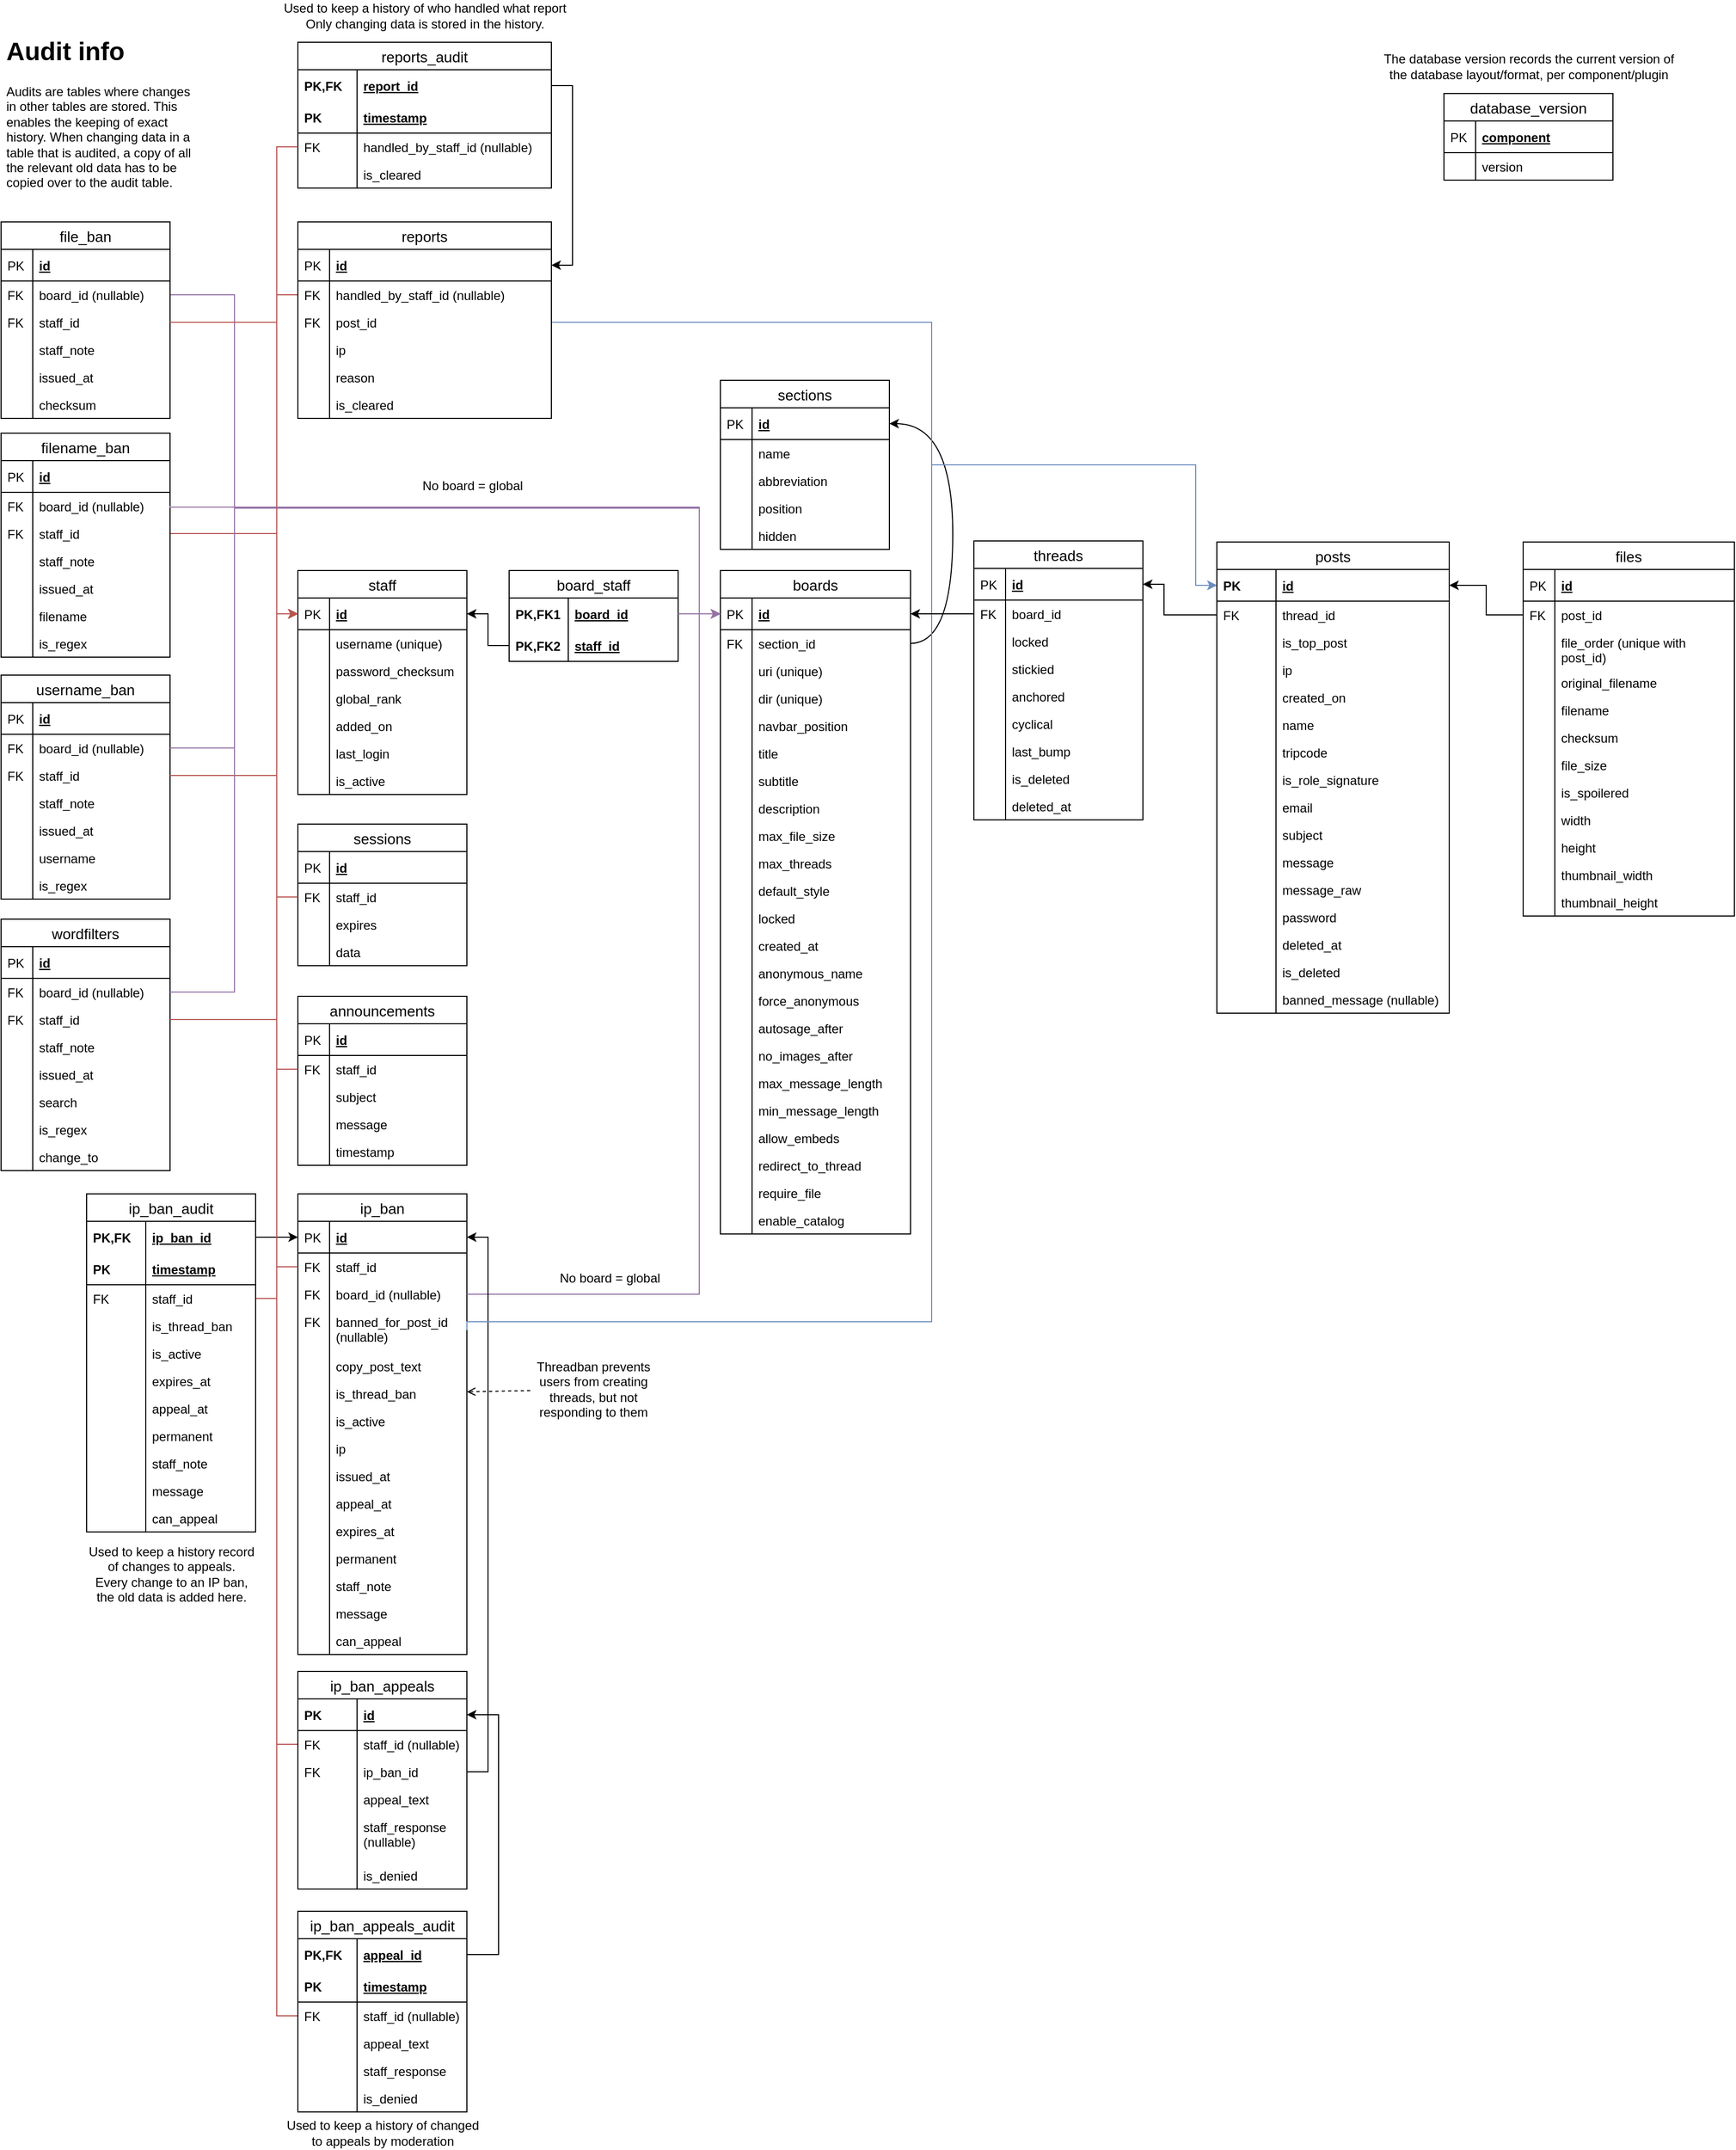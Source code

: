 <mxfile version="13.3.9" type="device"><diagram id="TVQ4taKJlGjEfO4J5nL0" name="Page-1"><mxGraphModel dx="2272" dy="1922" grid="1" gridSize="10" guides="1" tooltips="1" connect="1" arrows="1" fold="1" page="1" pageScale="1" pageWidth="850" pageHeight="1100" math="0" shadow="0"><root><mxCell id="0"/><mxCell id="1" parent="0"/><mxCell id="PdcwpANUKP4F5l-W0EyN-1" value="staff" style="swimlane;fontStyle=0;childLayout=stackLayout;horizontal=1;startSize=26;horizontalStack=0;resizeParent=1;resizeParentMax=0;resizeLast=0;collapsible=1;marginBottom=0;align=center;fontSize=14;" parent="1" vertex="1"><mxGeometry x="60" y="80" width="160" height="212" as="geometry"/></mxCell><mxCell id="PdcwpANUKP4F5l-W0EyN-2" value="id" style="shape=partialRectangle;top=0;left=0;right=0;bottom=1;align=left;verticalAlign=middle;fillColor=none;spacingLeft=34;spacingRight=4;overflow=hidden;rotatable=0;points=[[0,0.5],[1,0.5]];portConstraint=eastwest;dropTarget=0;fontStyle=5;fontSize=12;" parent="PdcwpANUKP4F5l-W0EyN-1" vertex="1"><mxGeometry y="26" width="160" height="30" as="geometry"/></mxCell><mxCell id="PdcwpANUKP4F5l-W0EyN-3" value="PK" style="shape=partialRectangle;top=0;left=0;bottom=0;fillColor=none;align=left;verticalAlign=middle;spacingLeft=4;spacingRight=4;overflow=hidden;rotatable=0;points=[];portConstraint=eastwest;part=1;fontSize=12;" parent="PdcwpANUKP4F5l-W0EyN-2" vertex="1" connectable="0"><mxGeometry width="30" height="30" as="geometry"/></mxCell><mxCell id="PdcwpANUKP4F5l-W0EyN-4" value="username (unique)" style="shape=partialRectangle;top=0;left=0;right=0;bottom=0;align=left;verticalAlign=top;fillColor=none;spacingLeft=34;spacingRight=4;overflow=hidden;rotatable=0;points=[[0,0.5],[1,0.5]];portConstraint=eastwest;dropTarget=0;fontSize=12;" parent="PdcwpANUKP4F5l-W0EyN-1" vertex="1"><mxGeometry y="56" width="160" height="26" as="geometry"/></mxCell><mxCell id="PdcwpANUKP4F5l-W0EyN-5" value="" style="shape=partialRectangle;top=0;left=0;bottom=0;fillColor=none;align=left;verticalAlign=top;spacingLeft=4;spacingRight=4;overflow=hidden;rotatable=0;points=[];portConstraint=eastwest;part=1;fontSize=12;" parent="PdcwpANUKP4F5l-W0EyN-4" vertex="1" connectable="0"><mxGeometry width="30" height="26" as="geometry"/></mxCell><mxCell id="PdcwpANUKP4F5l-W0EyN-6" value="password_checksum" style="shape=partialRectangle;top=0;left=0;right=0;bottom=0;align=left;verticalAlign=top;fillColor=none;spacingLeft=34;spacingRight=4;overflow=hidden;rotatable=0;points=[[0,0.5],[1,0.5]];portConstraint=eastwest;dropTarget=0;fontSize=12;" parent="PdcwpANUKP4F5l-W0EyN-1" vertex="1"><mxGeometry y="82" width="160" height="26" as="geometry"/></mxCell><mxCell id="PdcwpANUKP4F5l-W0EyN-7" value="" style="shape=partialRectangle;top=0;left=0;bottom=0;fillColor=none;align=left;verticalAlign=top;spacingLeft=4;spacingRight=4;overflow=hidden;rotatable=0;points=[];portConstraint=eastwest;part=1;fontSize=12;" parent="PdcwpANUKP4F5l-W0EyN-6" vertex="1" connectable="0"><mxGeometry width="30" height="26" as="geometry"/></mxCell><mxCell id="PdcwpANUKP4F5l-W0EyN-12" value="global_rank" style="shape=partialRectangle;top=0;left=0;right=0;bottom=0;align=left;verticalAlign=top;fillColor=none;spacingLeft=34;spacingRight=4;overflow=hidden;rotatable=0;points=[[0,0.5],[1,0.5]];portConstraint=eastwest;dropTarget=0;fontSize=12;" parent="PdcwpANUKP4F5l-W0EyN-1" vertex="1"><mxGeometry y="108" width="160" height="26" as="geometry"/></mxCell><mxCell id="PdcwpANUKP4F5l-W0EyN-13" value="" style="shape=partialRectangle;top=0;left=0;bottom=0;fillColor=none;align=left;verticalAlign=top;spacingLeft=4;spacingRight=4;overflow=hidden;rotatable=0;points=[];portConstraint=eastwest;part=1;fontSize=12;" parent="PdcwpANUKP4F5l-W0EyN-12" vertex="1" connectable="0"><mxGeometry width="30" height="26" as="geometry"/></mxCell><mxCell id="PdcwpANUKP4F5l-W0EyN-14" value="added_on" style="shape=partialRectangle;top=0;left=0;right=0;bottom=0;align=left;verticalAlign=top;fillColor=none;spacingLeft=34;spacingRight=4;overflow=hidden;rotatable=0;points=[[0,0.5],[1,0.5]];portConstraint=eastwest;dropTarget=0;fontSize=12;" parent="PdcwpANUKP4F5l-W0EyN-1" vertex="1"><mxGeometry y="134" width="160" height="26" as="geometry"/></mxCell><mxCell id="PdcwpANUKP4F5l-W0EyN-15" value="" style="shape=partialRectangle;top=0;left=0;bottom=0;fillColor=none;align=left;verticalAlign=top;spacingLeft=4;spacingRight=4;overflow=hidden;rotatable=0;points=[];portConstraint=eastwest;part=1;fontSize=12;" parent="PdcwpANUKP4F5l-W0EyN-14" vertex="1" connectable="0"><mxGeometry width="30" height="26" as="geometry"/></mxCell><mxCell id="PdcwpANUKP4F5l-W0EyN-16" value="last_login" style="shape=partialRectangle;top=0;left=0;right=0;bottom=0;align=left;verticalAlign=top;fillColor=none;spacingLeft=34;spacingRight=4;overflow=hidden;rotatable=0;points=[[0,0.5],[1,0.5]];portConstraint=eastwest;dropTarget=0;fontSize=12;" parent="PdcwpANUKP4F5l-W0EyN-1" vertex="1"><mxGeometry y="160" width="160" height="26" as="geometry"/></mxCell><mxCell id="PdcwpANUKP4F5l-W0EyN-17" value="" style="shape=partialRectangle;top=0;left=0;bottom=0;fillColor=none;align=left;verticalAlign=top;spacingLeft=4;spacingRight=4;overflow=hidden;rotatable=0;points=[];portConstraint=eastwest;part=1;fontSize=12;" parent="PdcwpANUKP4F5l-W0EyN-16" vertex="1" connectable="0"><mxGeometry width="30" height="26" as="geometry"/></mxCell><mxCell id="PdcwpANUKP4F5l-W0EyN-18" value="is_active" style="shape=partialRectangle;top=0;left=0;right=0;bottom=0;align=left;verticalAlign=top;fillColor=none;spacingLeft=34;spacingRight=4;overflow=hidden;rotatable=0;points=[[0,0.5],[1,0.5]];portConstraint=eastwest;dropTarget=0;fontSize=12;" parent="PdcwpANUKP4F5l-W0EyN-1" vertex="1"><mxGeometry y="186" width="160" height="26" as="geometry"/></mxCell><mxCell id="PdcwpANUKP4F5l-W0EyN-19" value="" style="shape=partialRectangle;top=0;left=0;bottom=0;fillColor=none;align=left;verticalAlign=top;spacingLeft=4;spacingRight=4;overflow=hidden;rotatable=0;points=[];portConstraint=eastwest;part=1;fontSize=12;" parent="PdcwpANUKP4F5l-W0EyN-18" vertex="1" connectable="0"><mxGeometry width="30" height="26" as="geometry"/></mxCell><mxCell id="PdcwpANUKP4F5l-W0EyN-24" value="sessions" style="swimlane;fontStyle=0;childLayout=stackLayout;horizontal=1;startSize=26;horizontalStack=0;resizeParent=1;resizeParentMax=0;resizeLast=0;collapsible=1;marginBottom=0;align=center;fontSize=14;" parent="1" vertex="1"><mxGeometry x="60" y="320" width="160" height="134" as="geometry"/></mxCell><mxCell id="PdcwpANUKP4F5l-W0EyN-25" value="id" style="shape=partialRectangle;top=0;left=0;right=0;bottom=1;align=left;verticalAlign=middle;fillColor=none;spacingLeft=34;spacingRight=4;overflow=hidden;rotatable=0;points=[[0,0.5],[1,0.5]];portConstraint=eastwest;dropTarget=0;fontStyle=5;fontSize=12;" parent="PdcwpANUKP4F5l-W0EyN-24" vertex="1"><mxGeometry y="26" width="160" height="30" as="geometry"/></mxCell><mxCell id="PdcwpANUKP4F5l-W0EyN-26" value="PK" style="shape=partialRectangle;top=0;left=0;bottom=0;fillColor=none;align=left;verticalAlign=middle;spacingLeft=4;spacingRight=4;overflow=hidden;rotatable=0;points=[];portConstraint=eastwest;part=1;fontSize=12;" parent="PdcwpANUKP4F5l-W0EyN-25" vertex="1" connectable="0"><mxGeometry width="30" height="30" as="geometry"/></mxCell><mxCell id="PdcwpANUKP4F5l-W0EyN-31" value="staff_id" style="shape=partialRectangle;top=0;left=0;right=0;bottom=0;align=left;verticalAlign=top;fillColor=none;spacingLeft=34;spacingRight=4;overflow=hidden;rotatable=0;points=[[0,0.5],[1,0.5]];portConstraint=eastwest;dropTarget=0;fontSize=12;" parent="PdcwpANUKP4F5l-W0EyN-24" vertex="1"><mxGeometry y="56" width="160" height="26" as="geometry"/></mxCell><mxCell id="PdcwpANUKP4F5l-W0EyN-32" value="FK" style="shape=partialRectangle;top=0;left=0;bottom=0;fillColor=none;align=left;verticalAlign=top;spacingLeft=4;spacingRight=4;overflow=hidden;rotatable=0;points=[];portConstraint=eastwest;part=1;fontSize=12;" parent="PdcwpANUKP4F5l-W0EyN-31" vertex="1" connectable="0"><mxGeometry width="30" height="26" as="geometry"/></mxCell><mxCell id="PdcwpANUKP4F5l-W0EyN-27" value="expires" style="shape=partialRectangle;top=0;left=0;right=0;bottom=0;align=left;verticalAlign=top;fillColor=none;spacingLeft=34;spacingRight=4;overflow=hidden;rotatable=0;points=[[0,0.5],[1,0.5]];portConstraint=eastwest;dropTarget=0;fontSize=12;" parent="PdcwpANUKP4F5l-W0EyN-24" vertex="1"><mxGeometry y="82" width="160" height="26" as="geometry"/></mxCell><mxCell id="PdcwpANUKP4F5l-W0EyN-28" value="" style="shape=partialRectangle;top=0;left=0;bottom=0;fillColor=none;align=left;verticalAlign=top;spacingLeft=4;spacingRight=4;overflow=hidden;rotatable=0;points=[];portConstraint=eastwest;part=1;fontSize=12;" parent="PdcwpANUKP4F5l-W0EyN-27" vertex="1" connectable="0"><mxGeometry width="30" height="26" as="geometry"/></mxCell><mxCell id="PdcwpANUKP4F5l-W0EyN-29" value="data" style="shape=partialRectangle;top=0;left=0;right=0;bottom=0;align=left;verticalAlign=top;fillColor=none;spacingLeft=34;spacingRight=4;overflow=hidden;rotatable=0;points=[[0,0.5],[1,0.5]];portConstraint=eastwest;dropTarget=0;fontSize=12;" parent="PdcwpANUKP4F5l-W0EyN-24" vertex="1"><mxGeometry y="108" width="160" height="26" as="geometry"/></mxCell><mxCell id="PdcwpANUKP4F5l-W0EyN-30" value="" style="shape=partialRectangle;top=0;left=0;bottom=0;fillColor=none;align=left;verticalAlign=top;spacingLeft=4;spacingRight=4;overflow=hidden;rotatable=0;points=[];portConstraint=eastwest;part=1;fontSize=12;" parent="PdcwpANUKP4F5l-W0EyN-29" vertex="1" connectable="0"><mxGeometry width="30" height="26" as="geometry"/></mxCell><mxCell id="PdcwpANUKP4F5l-W0EyN-39" style="edgeStyle=orthogonalEdgeStyle;rounded=0;orthogonalLoop=1;jettySize=auto;html=1;exitX=0;exitY=0.5;exitDx=0;exitDy=0;entryX=0;entryY=0.5;entryDx=0;entryDy=0;fillColor=#f8cecc;strokeColor=#b85450;" parent="1" source="PdcwpANUKP4F5l-W0EyN-31" target="PdcwpANUKP4F5l-W0EyN-2" edge="1"><mxGeometry relative="1" as="geometry"/></mxCell><mxCell id="PdcwpANUKP4F5l-W0EyN-94" value="board_staff" style="swimlane;fontStyle=0;childLayout=stackLayout;horizontal=1;startSize=26;horizontalStack=0;resizeParent=1;resizeParentMax=0;resizeLast=0;collapsible=1;marginBottom=0;align=center;fontSize=14;" parent="1" vertex="1"><mxGeometry x="260" y="80" width="160" height="86" as="geometry"/></mxCell><mxCell id="PdcwpANUKP4F5l-W0EyN-95" value="board_id" style="shape=partialRectangle;top=0;left=0;right=0;bottom=0;align=left;verticalAlign=middle;fillColor=none;spacingLeft=60;spacingRight=4;overflow=hidden;rotatable=0;points=[[0,0.5],[1,0.5]];portConstraint=eastwest;dropTarget=0;fontStyle=5;fontSize=12;" parent="PdcwpANUKP4F5l-W0EyN-94" vertex="1"><mxGeometry y="26" width="160" height="30" as="geometry"/></mxCell><mxCell id="PdcwpANUKP4F5l-W0EyN-96" value="PK,FK1" style="shape=partialRectangle;fontStyle=1;top=0;left=0;bottom=0;fillColor=none;align=left;verticalAlign=middle;spacingLeft=4;spacingRight=4;overflow=hidden;rotatable=0;points=[];portConstraint=eastwest;part=1;fontSize=12;" parent="PdcwpANUKP4F5l-W0EyN-95" vertex="1" connectable="0"><mxGeometry width="56" height="30" as="geometry"/></mxCell><mxCell id="PdcwpANUKP4F5l-W0EyN-97" value="staff_id" style="shape=partialRectangle;top=0;left=0;right=0;bottom=1;align=left;verticalAlign=middle;fillColor=none;spacingLeft=60;spacingRight=4;overflow=hidden;rotatable=0;points=[[0,0.5],[1,0.5]];portConstraint=eastwest;dropTarget=0;fontStyle=5;fontSize=12;" parent="PdcwpANUKP4F5l-W0EyN-94" vertex="1"><mxGeometry y="56" width="160" height="30" as="geometry"/></mxCell><mxCell id="PdcwpANUKP4F5l-W0EyN-98" value="PK,FK2" style="shape=partialRectangle;fontStyle=1;top=0;left=0;bottom=0;fillColor=none;align=left;verticalAlign=middle;spacingLeft=4;spacingRight=4;overflow=hidden;rotatable=0;points=[];portConstraint=eastwest;part=1;fontSize=12;" parent="PdcwpANUKP4F5l-W0EyN-97" vertex="1" connectable="0"><mxGeometry width="56" height="30" as="geometry"/></mxCell><mxCell id="PdcwpANUKP4F5l-W0EyN-101" style="edgeStyle=orthogonalEdgeStyle;rounded=0;orthogonalLoop=1;jettySize=auto;html=1;exitX=0;exitY=0.5;exitDx=0;exitDy=0;entryX=1;entryY=0.5;entryDx=0;entryDy=0;" parent="1" source="PdcwpANUKP4F5l-W0EyN-97" target="PdcwpANUKP4F5l-W0EyN-2" edge="1"><mxGeometry relative="1" as="geometry"/></mxCell><mxCell id="PdcwpANUKP4F5l-W0EyN-102" style="edgeStyle=orthogonalEdgeStyle;rounded=0;orthogonalLoop=1;jettySize=auto;html=1;exitX=1;exitY=0.5;exitDx=0;exitDy=0;entryX=0;entryY=0.5;entryDx=0;entryDy=0;fillColor=#e1d5e7;strokeColor=#9673a6;" parent="1" source="PdcwpANUKP4F5l-W0EyN-95" target="PdcwpANUKP4F5l-W0EyN-41" edge="1"><mxGeometry relative="1" as="geometry"/></mxCell><mxCell id="PdcwpANUKP4F5l-W0EyN-118" style="edgeStyle=orthogonalEdgeStyle;rounded=0;orthogonalLoop=1;jettySize=auto;html=1;exitX=1;exitY=0.5;exitDx=0;exitDy=0;entryX=1;entryY=0.5;entryDx=0;entryDy=0;curved=1;" parent="1" source="PdcwpANUKP4F5l-W0EyN-43" target="PdcwpANUKP4F5l-W0EyN-104" edge="1"><mxGeometry relative="1" as="geometry"><Array as="points"><mxPoint x="680" y="149"/><mxPoint x="680" y="-59"/></Array></mxGeometry></mxCell><mxCell id="PdcwpANUKP4F5l-W0EyN-216" style="edgeStyle=orthogonalEdgeStyle;rounded=0;orthogonalLoop=1;jettySize=auto;html=1;exitX=0;exitY=0.5;exitDx=0;exitDy=0;entryX=1;entryY=0.5;entryDx=0;entryDy=0;" parent="1" source="PdcwpANUKP4F5l-W0EyN-208" target="PdcwpANUKP4F5l-W0EyN-135" edge="1"><mxGeometry relative="1" as="geometry"/></mxCell><mxCell id="PdcwpANUKP4F5l-W0EyN-240" style="edgeStyle=orthogonalEdgeStyle;rounded=0;orthogonalLoop=1;jettySize=auto;html=1;exitX=0;exitY=0.5;exitDx=0;exitDy=0;entryX=0;entryY=0.5;entryDx=0;entryDy=0;fillColor=#f8cecc;strokeColor=#b85450;" parent="1" source="PdcwpANUKP4F5l-W0EyN-238" target="PdcwpANUKP4F5l-W0EyN-2" edge="1"><mxGeometry relative="1" as="geometry"><mxPoint x="170" y="30" as="targetPoint"/></mxGeometry></mxCell><mxCell id="PdcwpANUKP4F5l-W0EyN-243" style="edgeStyle=orthogonalEdgeStyle;rounded=0;orthogonalLoop=1;jettySize=auto;html=1;exitX=1;exitY=0.5;exitDx=0;exitDy=0;entryX=0;entryY=0.5;entryDx=0;entryDy=0;fillColor=#dae8fc;strokeColor=#6c8ebf;" parent="1" source="PdcwpANUKP4F5l-W0EyN-228" target="PdcwpANUKP4F5l-W0EyN-135" edge="1"><mxGeometry relative="1" as="geometry"><Array as="points"><mxPoint x="660" y="-155"/><mxPoint x="660" y="-20"/><mxPoint x="910" y="-20"/><mxPoint x="910" y="94"/></Array></mxGeometry></mxCell><mxCell id="PdcwpANUKP4F5l-W0EyN-244" value="announcements" style="swimlane;fontStyle=0;childLayout=stackLayout;horizontal=1;startSize=26;horizontalStack=0;resizeParent=1;resizeParentMax=0;resizeLast=0;collapsible=1;marginBottom=0;align=center;fontSize=14;" parent="1" vertex="1"><mxGeometry x="60" y="483" width="160" height="160" as="geometry"/></mxCell><mxCell id="PdcwpANUKP4F5l-W0EyN-245" value="id" style="shape=partialRectangle;top=0;left=0;right=0;bottom=1;align=left;verticalAlign=middle;fillColor=none;spacingLeft=34;spacingRight=4;overflow=hidden;rotatable=0;points=[[0,0.5],[1,0.5]];portConstraint=eastwest;dropTarget=0;fontStyle=5;fontSize=12;" parent="PdcwpANUKP4F5l-W0EyN-244" vertex="1"><mxGeometry y="26" width="160" height="30" as="geometry"/></mxCell><mxCell id="PdcwpANUKP4F5l-W0EyN-246" value="PK" style="shape=partialRectangle;top=0;left=0;bottom=0;fillColor=none;align=left;verticalAlign=middle;spacingLeft=4;spacingRight=4;overflow=hidden;rotatable=0;points=[];portConstraint=eastwest;part=1;fontSize=12;" parent="PdcwpANUKP4F5l-W0EyN-245" vertex="1" connectable="0"><mxGeometry width="30" height="30" as="geometry"/></mxCell><mxCell id="PdcwpANUKP4F5l-W0EyN-247" value="staff_id" style="shape=partialRectangle;top=0;left=0;right=0;bottom=0;align=left;verticalAlign=top;fillColor=none;spacingLeft=34;spacingRight=4;overflow=hidden;rotatable=0;points=[[0,0.5],[1,0.5]];portConstraint=eastwest;dropTarget=0;fontSize=12;" parent="PdcwpANUKP4F5l-W0EyN-244" vertex="1"><mxGeometry y="56" width="160" height="26" as="geometry"/></mxCell><mxCell id="PdcwpANUKP4F5l-W0EyN-248" value="FK" style="shape=partialRectangle;top=0;left=0;bottom=0;fillColor=none;align=left;verticalAlign=top;spacingLeft=4;spacingRight=4;overflow=hidden;rotatable=0;points=[];portConstraint=eastwest;part=1;fontSize=12;" parent="PdcwpANUKP4F5l-W0EyN-247" vertex="1" connectable="0"><mxGeometry width="30" height="26" as="geometry"/></mxCell><mxCell id="PdcwpANUKP4F5l-W0EyN-249" value="subject" style="shape=partialRectangle;top=0;left=0;right=0;bottom=0;align=left;verticalAlign=top;fillColor=none;spacingLeft=34;spacingRight=4;overflow=hidden;rotatable=0;points=[[0,0.5],[1,0.5]];portConstraint=eastwest;dropTarget=0;fontSize=12;" parent="PdcwpANUKP4F5l-W0EyN-244" vertex="1"><mxGeometry y="82" width="160" height="26" as="geometry"/></mxCell><mxCell id="PdcwpANUKP4F5l-W0EyN-250" value="" style="shape=partialRectangle;top=0;left=0;bottom=0;fillColor=none;align=left;verticalAlign=top;spacingLeft=4;spacingRight=4;overflow=hidden;rotatable=0;points=[];portConstraint=eastwest;part=1;fontSize=12;" parent="PdcwpANUKP4F5l-W0EyN-249" vertex="1" connectable="0"><mxGeometry width="30" height="26" as="geometry"/></mxCell><mxCell id="PdcwpANUKP4F5l-W0EyN-251" value="message" style="shape=partialRectangle;top=0;left=0;right=0;bottom=0;align=left;verticalAlign=top;fillColor=none;spacingLeft=34;spacingRight=4;overflow=hidden;rotatable=0;points=[[0,0.5],[1,0.5]];portConstraint=eastwest;dropTarget=0;fontSize=12;" parent="PdcwpANUKP4F5l-W0EyN-244" vertex="1"><mxGeometry y="108" width="160" height="26" as="geometry"/></mxCell><mxCell id="PdcwpANUKP4F5l-W0EyN-252" value="" style="shape=partialRectangle;top=0;left=0;bottom=0;fillColor=none;align=left;verticalAlign=top;spacingLeft=4;spacingRight=4;overflow=hidden;rotatable=0;points=[];portConstraint=eastwest;part=1;fontSize=12;" parent="PdcwpANUKP4F5l-W0EyN-251" vertex="1" connectable="0"><mxGeometry width="30" height="26" as="geometry"/></mxCell><mxCell id="PdcwpANUKP4F5l-W0EyN-254" value="timestamp" style="shape=partialRectangle;top=0;left=0;right=0;bottom=0;align=left;verticalAlign=top;fillColor=none;spacingLeft=34;spacingRight=4;overflow=hidden;rotatable=0;points=[[0,0.5],[1,0.5]];portConstraint=eastwest;dropTarget=0;fontSize=12;" parent="PdcwpANUKP4F5l-W0EyN-244" vertex="1"><mxGeometry y="134" width="160" height="26" as="geometry"/></mxCell><mxCell id="PdcwpANUKP4F5l-W0EyN-255" value="" style="shape=partialRectangle;top=0;left=0;bottom=0;fillColor=none;align=left;verticalAlign=top;spacingLeft=4;spacingRight=4;overflow=hidden;rotatable=0;points=[];portConstraint=eastwest;part=1;fontSize=12;" parent="PdcwpANUKP4F5l-W0EyN-254" vertex="1" connectable="0"><mxGeometry width="30" height="26" as="geometry"/></mxCell><mxCell id="PdcwpANUKP4F5l-W0EyN-253" style="edgeStyle=orthogonalEdgeStyle;rounded=0;orthogonalLoop=1;jettySize=auto;html=1;exitX=0;exitY=0.5;exitDx=0;exitDy=0;entryX=0;entryY=0.5;entryDx=0;entryDy=0;fillColor=#f8cecc;strokeColor=#b85450;" parent="1" source="PdcwpANUKP4F5l-W0EyN-247" target="PdcwpANUKP4F5l-W0EyN-2" edge="1"><mxGeometry relative="1" as="geometry"/></mxCell><mxCell id="PdcwpANUKP4F5l-W0EyN-266" value="ip_ban" style="swimlane;fontStyle=0;childLayout=stackLayout;horizontal=1;startSize=26;horizontalStack=0;resizeParent=1;resizeParentMax=0;resizeLast=0;collapsible=1;marginBottom=0;align=center;fontSize=14;strokeColor=#000000;fillColor=none;" parent="1" vertex="1"><mxGeometry x="60" y="670" width="160" height="436" as="geometry"/></mxCell><mxCell id="PdcwpANUKP4F5l-W0EyN-267" value="id" style="shape=partialRectangle;top=0;left=0;right=0;bottom=1;align=left;verticalAlign=middle;fillColor=none;spacingLeft=34;spacingRight=4;overflow=hidden;rotatable=0;points=[[0,0.5],[1,0.5]];portConstraint=eastwest;dropTarget=0;fontStyle=5;fontSize=12;" parent="PdcwpANUKP4F5l-W0EyN-266" vertex="1"><mxGeometry y="26" width="160" height="30" as="geometry"/></mxCell><mxCell id="PdcwpANUKP4F5l-W0EyN-268" value="PK" style="shape=partialRectangle;top=0;left=0;bottom=0;fillColor=none;align=left;verticalAlign=middle;spacingLeft=4;spacingRight=4;overflow=hidden;rotatable=0;points=[];portConstraint=eastwest;part=1;fontSize=12;" parent="PdcwpANUKP4F5l-W0EyN-267" vertex="1" connectable="0"><mxGeometry width="30" height="30" as="geometry"/></mxCell><mxCell id="PdcwpANUKP4F5l-W0EyN-269" value="staff_id" style="shape=partialRectangle;top=0;left=0;right=0;bottom=0;align=left;verticalAlign=top;fillColor=none;spacingLeft=34;spacingRight=4;overflow=hidden;rotatable=0;points=[[0,0.5],[1,0.5]];portConstraint=eastwest;dropTarget=0;fontSize=12;" parent="PdcwpANUKP4F5l-W0EyN-266" vertex="1"><mxGeometry y="56" width="160" height="26" as="geometry"/></mxCell><mxCell id="PdcwpANUKP4F5l-W0EyN-270" value="FK" style="shape=partialRectangle;top=0;left=0;bottom=0;fillColor=none;align=left;verticalAlign=top;spacingLeft=4;spacingRight=4;overflow=hidden;rotatable=0;points=[];portConstraint=eastwest;part=1;fontSize=12;" parent="PdcwpANUKP4F5l-W0EyN-269" vertex="1" connectable="0"><mxGeometry width="30" height="26" as="geometry"/></mxCell><mxCell id="g8VmcGA17cuox0www8EO-1" value="board_id (nullable)" style="shape=partialRectangle;top=0;left=0;right=0;bottom=0;align=left;verticalAlign=top;fillColor=none;spacingLeft=34;spacingRight=4;overflow=hidden;rotatable=0;points=[[0,0.5],[1,0.5]];portConstraint=eastwest;dropTarget=0;fontSize=12;" parent="PdcwpANUKP4F5l-W0EyN-266" vertex="1"><mxGeometry y="82" width="160" height="26" as="geometry"/></mxCell><mxCell id="g8VmcGA17cuox0www8EO-2" value="FK" style="shape=partialRectangle;top=0;left=0;bottom=0;fillColor=none;align=left;verticalAlign=top;spacingLeft=4;spacingRight=4;overflow=hidden;rotatable=0;points=[];portConstraint=eastwest;part=1;fontSize=12;" parent="g8VmcGA17cuox0www8EO-1" vertex="1" connectable="0"><mxGeometry width="30" height="26" as="geometry"/></mxCell><mxCell id="PdcwpANUKP4F5l-W0EyN-304" value="banned_for_post_id &#10;(nullable)" style="shape=partialRectangle;top=0;left=0;right=0;bottom=0;align=left;verticalAlign=top;fillColor=none;spacingLeft=34;spacingRight=4;overflow=hidden;rotatable=0;points=[[0,0.5],[1,0.5]];portConstraint=eastwest;dropTarget=0;fontSize=12;" parent="PdcwpANUKP4F5l-W0EyN-266" vertex="1"><mxGeometry y="108" width="160" height="42" as="geometry"/></mxCell><mxCell id="PdcwpANUKP4F5l-W0EyN-305" value="FK" style="shape=partialRectangle;top=0;left=0;bottom=0;fillColor=none;align=left;verticalAlign=top;spacingLeft=4;spacingRight=4;overflow=hidden;rotatable=0;points=[];portConstraint=eastwest;part=1;fontSize=12;" parent="PdcwpANUKP4F5l-W0EyN-304" vertex="1" connectable="0"><mxGeometry width="30" height="42" as="geometry"/></mxCell><mxCell id="g8VmcGA17cuox0www8EO-4" value="copy_post_text" style="shape=partialRectangle;top=0;left=0;right=0;bottom=0;align=left;verticalAlign=top;fillColor=none;spacingLeft=34;spacingRight=4;overflow=hidden;rotatable=0;points=[[0,0.5],[1,0.5]];portConstraint=eastwest;dropTarget=0;fontSize=12;" parent="PdcwpANUKP4F5l-W0EyN-266" vertex="1"><mxGeometry y="150" width="160" height="26" as="geometry"/></mxCell><mxCell id="g8VmcGA17cuox0www8EO-5" value="" style="shape=partialRectangle;top=0;left=0;bottom=0;fillColor=none;align=left;verticalAlign=top;spacingLeft=4;spacingRight=4;overflow=hidden;rotatable=0;points=[];portConstraint=eastwest;part=1;fontSize=12;" parent="g8VmcGA17cuox0www8EO-4" vertex="1" connectable="0"><mxGeometry width="30" height="26" as="geometry"/></mxCell><mxCell id="TF5FgemrTmf695QHS418-1" value="is_thread_ban" style="shape=partialRectangle;top=0;left=0;right=0;bottom=0;align=left;verticalAlign=top;fillColor=none;spacingLeft=34;spacingRight=4;overflow=hidden;rotatable=0;points=[[0,0.5],[1,0.5]];portConstraint=eastwest;dropTarget=0;fontSize=12;" parent="PdcwpANUKP4F5l-W0EyN-266" vertex="1"><mxGeometry y="176" width="160" height="26" as="geometry"/></mxCell><mxCell id="TF5FgemrTmf695QHS418-2" value="" style="shape=partialRectangle;top=0;left=0;bottom=0;fillColor=none;align=left;verticalAlign=top;spacingLeft=4;spacingRight=4;overflow=hidden;rotatable=0;points=[];portConstraint=eastwest;part=1;fontSize=12;" parent="TF5FgemrTmf695QHS418-1" vertex="1" connectable="0"><mxGeometry width="30" height="26" as="geometry"/></mxCell><mxCell id="PdcwpANUKP4F5l-W0EyN-289" value="is_active" style="shape=partialRectangle;top=0;left=0;right=0;bottom=0;align=left;verticalAlign=top;fillColor=none;spacingLeft=34;spacingRight=4;overflow=hidden;rotatable=0;points=[[0,0.5],[1,0.5]];portConstraint=eastwest;dropTarget=0;fontSize=12;" parent="PdcwpANUKP4F5l-W0EyN-266" vertex="1"><mxGeometry y="202" width="160" height="26" as="geometry"/></mxCell><mxCell id="PdcwpANUKP4F5l-W0EyN-290" value="" style="shape=partialRectangle;top=0;left=0;bottom=0;fillColor=none;align=left;verticalAlign=top;spacingLeft=4;spacingRight=4;overflow=hidden;rotatable=0;points=[];portConstraint=eastwest;part=1;fontSize=12;" parent="PdcwpANUKP4F5l-W0EyN-289" vertex="1" connectable="0"><mxGeometry width="30" height="26" as="geometry"/></mxCell><mxCell id="PdcwpANUKP4F5l-W0EyN-271" value="ip" style="shape=partialRectangle;top=0;left=0;right=0;bottom=0;align=left;verticalAlign=top;fillColor=none;spacingLeft=34;spacingRight=4;overflow=hidden;rotatable=0;points=[[0,0.5],[1,0.5]];portConstraint=eastwest;dropTarget=0;fontSize=12;" parent="PdcwpANUKP4F5l-W0EyN-266" vertex="1"><mxGeometry y="228" width="160" height="26" as="geometry"/></mxCell><mxCell id="PdcwpANUKP4F5l-W0EyN-272" value="" style="shape=partialRectangle;top=0;left=0;bottom=0;fillColor=none;align=left;verticalAlign=top;spacingLeft=4;spacingRight=4;overflow=hidden;rotatable=0;points=[];portConstraint=eastwest;part=1;fontSize=12;" parent="PdcwpANUKP4F5l-W0EyN-271" vertex="1" connectable="0"><mxGeometry width="30" height="26" as="geometry"/></mxCell><mxCell id="PdcwpANUKP4F5l-W0EyN-273" value="issued_at" style="shape=partialRectangle;top=0;left=0;right=0;bottom=0;align=left;verticalAlign=top;fillColor=none;spacingLeft=34;spacingRight=4;overflow=hidden;rotatable=0;points=[[0,0.5],[1,0.5]];portConstraint=eastwest;dropTarget=0;fontSize=12;" parent="PdcwpANUKP4F5l-W0EyN-266" vertex="1"><mxGeometry y="254" width="160" height="26" as="geometry"/></mxCell><mxCell id="PdcwpANUKP4F5l-W0EyN-274" value="" style="shape=partialRectangle;top=0;left=0;bottom=0;fillColor=none;align=left;verticalAlign=top;spacingLeft=4;spacingRight=4;overflow=hidden;rotatable=0;points=[];portConstraint=eastwest;part=1;fontSize=12;" parent="PdcwpANUKP4F5l-W0EyN-273" vertex="1" connectable="0"><mxGeometry width="30" height="26" as="geometry"/></mxCell><mxCell id="PdcwpANUKP4F5l-W0EyN-277" value="appeal_at" style="shape=partialRectangle;top=0;left=0;right=0;bottom=0;align=left;verticalAlign=top;fillColor=none;spacingLeft=34;spacingRight=4;overflow=hidden;rotatable=0;points=[[0,0.5],[1,0.5]];portConstraint=eastwest;dropTarget=0;fontSize=12;" parent="PdcwpANUKP4F5l-W0EyN-266" vertex="1"><mxGeometry y="280" width="160" height="26" as="geometry"/></mxCell><mxCell id="PdcwpANUKP4F5l-W0EyN-278" value="" style="shape=partialRectangle;top=0;left=0;bottom=0;fillColor=none;align=left;verticalAlign=top;spacingLeft=4;spacingRight=4;overflow=hidden;rotatable=0;points=[];portConstraint=eastwest;part=1;fontSize=12;" parent="PdcwpANUKP4F5l-W0EyN-277" vertex="1" connectable="0"><mxGeometry width="30" height="26" as="geometry"/></mxCell><mxCell id="PdcwpANUKP4F5l-W0EyN-279" value="expires_at" style="shape=partialRectangle;top=0;left=0;right=0;bottom=0;align=left;verticalAlign=top;fillColor=none;spacingLeft=34;spacingRight=4;overflow=hidden;rotatable=0;points=[[0,0.5],[1,0.5]];portConstraint=eastwest;dropTarget=0;fontSize=12;" parent="PdcwpANUKP4F5l-W0EyN-266" vertex="1"><mxGeometry y="306" width="160" height="26" as="geometry"/></mxCell><mxCell id="PdcwpANUKP4F5l-W0EyN-280" value="" style="shape=partialRectangle;top=0;left=0;bottom=0;fillColor=none;align=left;verticalAlign=top;spacingLeft=4;spacingRight=4;overflow=hidden;rotatable=0;points=[];portConstraint=eastwest;part=1;fontSize=12;" parent="PdcwpANUKP4F5l-W0EyN-279" vertex="1" connectable="0"><mxGeometry width="30" height="26" as="geometry"/></mxCell><mxCell id="PdcwpANUKP4F5l-W0EyN-302" value="permanent" style="shape=partialRectangle;top=0;left=0;right=0;bottom=0;align=left;verticalAlign=top;fillColor=none;spacingLeft=34;spacingRight=4;overflow=hidden;rotatable=0;points=[[0,0.5],[1,0.5]];portConstraint=eastwest;dropTarget=0;fontSize=12;" parent="PdcwpANUKP4F5l-W0EyN-266" vertex="1"><mxGeometry y="332" width="160" height="26" as="geometry"/></mxCell><mxCell id="PdcwpANUKP4F5l-W0EyN-303" value="" style="shape=partialRectangle;top=0;left=0;bottom=0;fillColor=none;align=left;verticalAlign=top;spacingLeft=4;spacingRight=4;overflow=hidden;rotatable=0;points=[];portConstraint=eastwest;part=1;fontSize=12;" parent="PdcwpANUKP4F5l-W0EyN-302" vertex="1" connectable="0"><mxGeometry width="30" height="26" as="geometry"/></mxCell><mxCell id="PdcwpANUKP4F5l-W0EyN-281" value="staff_note" style="shape=partialRectangle;top=0;left=0;right=0;bottom=0;align=left;verticalAlign=top;fillColor=none;spacingLeft=34;spacingRight=4;overflow=hidden;rotatable=0;points=[[0,0.5],[1,0.5]];portConstraint=eastwest;dropTarget=0;fontSize=12;" parent="PdcwpANUKP4F5l-W0EyN-266" vertex="1"><mxGeometry y="358" width="160" height="26" as="geometry"/></mxCell><mxCell id="PdcwpANUKP4F5l-W0EyN-282" value="" style="shape=partialRectangle;top=0;left=0;bottom=0;fillColor=none;align=left;verticalAlign=top;spacingLeft=4;spacingRight=4;overflow=hidden;rotatable=0;points=[];portConstraint=eastwest;part=1;fontSize=12;" parent="PdcwpANUKP4F5l-W0EyN-281" vertex="1" connectable="0"><mxGeometry width="30" height="26" as="geometry"/></mxCell><mxCell id="PdcwpANUKP4F5l-W0EyN-283" value="message" style="shape=partialRectangle;top=0;left=0;right=0;bottom=0;align=left;verticalAlign=top;fillColor=none;spacingLeft=34;spacingRight=4;overflow=hidden;rotatable=0;points=[[0,0.5],[1,0.5]];portConstraint=eastwest;dropTarget=0;fontSize=12;" parent="PdcwpANUKP4F5l-W0EyN-266" vertex="1"><mxGeometry y="384" width="160" height="26" as="geometry"/></mxCell><mxCell id="PdcwpANUKP4F5l-W0EyN-284" value="" style="shape=partialRectangle;top=0;left=0;bottom=0;fillColor=none;align=left;verticalAlign=top;spacingLeft=4;spacingRight=4;overflow=hidden;rotatable=0;points=[];portConstraint=eastwest;part=1;fontSize=12;" parent="PdcwpANUKP4F5l-W0EyN-283" vertex="1" connectable="0"><mxGeometry width="30" height="26" as="geometry"/></mxCell><mxCell id="PdcwpANUKP4F5l-W0EyN-285" value="can_appeal" style="shape=partialRectangle;top=0;left=0;right=0;bottom=0;align=left;verticalAlign=top;fillColor=none;spacingLeft=34;spacingRight=4;overflow=hidden;rotatable=0;points=[[0,0.5],[1,0.5]];portConstraint=eastwest;dropTarget=0;fontSize=12;" parent="PdcwpANUKP4F5l-W0EyN-266" vertex="1"><mxGeometry y="410" width="160" height="26" as="geometry"/></mxCell><mxCell id="PdcwpANUKP4F5l-W0EyN-286" value="" style="shape=partialRectangle;top=0;left=0;bottom=0;fillColor=none;align=left;verticalAlign=top;spacingLeft=4;spacingRight=4;overflow=hidden;rotatable=0;points=[];portConstraint=eastwest;part=1;fontSize=12;" parent="PdcwpANUKP4F5l-W0EyN-285" vertex="1" connectable="0"><mxGeometry width="30" height="26" as="geometry"/></mxCell><mxCell id="PdcwpANUKP4F5l-W0EyN-291" style="edgeStyle=orthogonalEdgeStyle;rounded=0;orthogonalLoop=1;jettySize=auto;html=1;exitX=0;exitY=0.5;exitDx=0;exitDy=0;entryX=0;entryY=0.5;entryDx=0;entryDy=0;fillColor=#f8cecc;strokeColor=#b85450;" parent="1" source="PdcwpANUKP4F5l-W0EyN-269" target="PdcwpANUKP4F5l-W0EyN-2" edge="1"><mxGeometry relative="1" as="geometry"/></mxCell><mxCell id="PdcwpANUKP4F5l-W0EyN-300" style="edgeStyle=orthogonalEdgeStyle;rounded=0;orthogonalLoop=1;jettySize=auto;html=1;exitX=1;exitY=0.5;exitDx=0;exitDy=0;entryX=0;entryY=0.5;entryDx=0;entryDy=0;fillColor=#e1d5e7;strokeColor=#9673a6;" parent="1" source="g8VmcGA17cuox0www8EO-1" target="PdcwpANUKP4F5l-W0EyN-41" edge="1"><mxGeometry relative="1" as="geometry"><mxPoint x="420" y="734.5" as="sourcePoint"/><Array as="points"><mxPoint x="440" y="765"/><mxPoint x="440" y="121"/></Array></mxGeometry></mxCell><mxCell id="PdcwpANUKP4F5l-W0EyN-40" value="boards" style="swimlane;fontStyle=0;childLayout=stackLayout;horizontal=1;startSize=26;horizontalStack=0;resizeParent=1;resizeParentMax=0;resizeLast=0;collapsible=1;marginBottom=0;align=center;fontSize=14;" parent="1" vertex="1"><mxGeometry x="460" y="80" width="180" height="628" as="geometry"/></mxCell><mxCell id="PdcwpANUKP4F5l-W0EyN-41" value="id" style="shape=partialRectangle;top=0;left=0;right=0;bottom=1;align=left;verticalAlign=middle;fillColor=none;spacingLeft=34;spacingRight=4;overflow=hidden;rotatable=0;points=[[0,0.5],[1,0.5]];portConstraint=eastwest;dropTarget=0;fontStyle=5;fontSize=12;" parent="PdcwpANUKP4F5l-W0EyN-40" vertex="1"><mxGeometry y="26" width="180" height="30" as="geometry"/></mxCell><mxCell id="PdcwpANUKP4F5l-W0EyN-42" value="PK" style="shape=partialRectangle;top=0;left=0;bottom=0;fillColor=none;align=left;verticalAlign=middle;spacingLeft=4;spacingRight=4;overflow=hidden;rotatable=0;points=[];portConstraint=eastwest;part=1;fontSize=12;" parent="PdcwpANUKP4F5l-W0EyN-41" vertex="1" connectable="0"><mxGeometry width="30" height="30" as="geometry"/></mxCell><mxCell id="PdcwpANUKP4F5l-W0EyN-43" value="section_id" style="shape=partialRectangle;top=0;left=0;right=0;bottom=0;align=left;verticalAlign=top;fillColor=none;spacingLeft=34;spacingRight=4;overflow=hidden;rotatable=0;points=[[0,0.5],[1,0.5]];portConstraint=eastwest;dropTarget=0;fontSize=12;" parent="PdcwpANUKP4F5l-W0EyN-40" vertex="1"><mxGeometry y="56" width="180" height="26" as="geometry"/></mxCell><mxCell id="PdcwpANUKP4F5l-W0EyN-44" value="FK" style="shape=partialRectangle;top=0;left=0;bottom=0;fillColor=none;align=left;verticalAlign=top;spacingLeft=4;spacingRight=4;overflow=hidden;rotatable=0;points=[];portConstraint=eastwest;part=1;fontSize=12;" parent="PdcwpANUKP4F5l-W0EyN-43" vertex="1" connectable="0"><mxGeometry width="30" height="26" as="geometry"/></mxCell><mxCell id="HCdwY-z6x6o0OOCE2pfi-1" value="uri (unique)" style="shape=partialRectangle;top=0;left=0;right=0;bottom=0;align=left;verticalAlign=top;fillColor=none;spacingLeft=34;spacingRight=4;overflow=hidden;rotatable=0;points=[[0,0.5],[1,0.5]];portConstraint=eastwest;dropTarget=0;fontSize=12;" parent="PdcwpANUKP4F5l-W0EyN-40" vertex="1"><mxGeometry y="82" width="180" height="26" as="geometry"/></mxCell><mxCell id="HCdwY-z6x6o0OOCE2pfi-2" value="" style="shape=partialRectangle;top=0;left=0;bottom=0;fillColor=none;align=left;verticalAlign=top;spacingLeft=4;spacingRight=4;overflow=hidden;rotatable=0;points=[];portConstraint=eastwest;part=1;fontSize=12;" parent="HCdwY-z6x6o0OOCE2pfi-1" vertex="1" connectable="0"><mxGeometry width="30" height="26" as="geometry"/></mxCell><mxCell id="PdcwpANUKP4F5l-W0EyN-116" value="dir (unique)" style="shape=partialRectangle;top=0;left=0;right=0;bottom=0;align=left;verticalAlign=top;fillColor=none;spacingLeft=34;spacingRight=4;overflow=hidden;rotatable=0;points=[[0,0.5],[1,0.5]];portConstraint=eastwest;dropTarget=0;fontSize=12;" parent="PdcwpANUKP4F5l-W0EyN-40" vertex="1"><mxGeometry y="108" width="180" height="26" as="geometry"/></mxCell><mxCell id="PdcwpANUKP4F5l-W0EyN-117" value="" style="shape=partialRectangle;top=0;left=0;bottom=0;fillColor=none;align=left;verticalAlign=top;spacingLeft=4;spacingRight=4;overflow=hidden;rotatable=0;points=[];portConstraint=eastwest;part=1;fontSize=12;" parent="PdcwpANUKP4F5l-W0EyN-116" vertex="1" connectable="0"><mxGeometry width="30" height="26" as="geometry"/></mxCell><mxCell id="PdcwpANUKP4F5l-W0EyN-45" value="navbar_position" style="shape=partialRectangle;top=0;left=0;right=0;bottom=0;align=left;verticalAlign=top;fillColor=none;spacingLeft=34;spacingRight=4;overflow=hidden;rotatable=0;points=[[0,0.5],[1,0.5]];portConstraint=eastwest;dropTarget=0;fontSize=12;" parent="PdcwpANUKP4F5l-W0EyN-40" vertex="1"><mxGeometry y="134" width="180" height="26" as="geometry"/></mxCell><mxCell id="PdcwpANUKP4F5l-W0EyN-46" value="" style="shape=partialRectangle;top=0;left=0;bottom=0;fillColor=none;align=left;verticalAlign=top;spacingLeft=4;spacingRight=4;overflow=hidden;rotatable=0;points=[];portConstraint=eastwest;part=1;fontSize=12;" parent="PdcwpANUKP4F5l-W0EyN-45" vertex="1" connectable="0"><mxGeometry width="30" height="26" as="geometry"/></mxCell><mxCell id="PdcwpANUKP4F5l-W0EyN-47" value="title" style="shape=partialRectangle;top=0;left=0;right=0;bottom=0;align=left;verticalAlign=top;fillColor=none;spacingLeft=34;spacingRight=4;overflow=hidden;rotatable=0;points=[[0,0.5],[1,0.5]];portConstraint=eastwest;dropTarget=0;fontSize=12;" parent="PdcwpANUKP4F5l-W0EyN-40" vertex="1"><mxGeometry y="160" width="180" height="26" as="geometry"/></mxCell><mxCell id="PdcwpANUKP4F5l-W0EyN-48" value="" style="shape=partialRectangle;top=0;left=0;bottom=0;fillColor=none;align=left;verticalAlign=top;spacingLeft=4;spacingRight=4;overflow=hidden;rotatable=0;points=[];portConstraint=eastwest;part=1;fontSize=12;" parent="PdcwpANUKP4F5l-W0EyN-47" vertex="1" connectable="0"><mxGeometry width="30" height="26" as="geometry"/></mxCell><mxCell id="PdcwpANUKP4F5l-W0EyN-49" value="subtitle" style="shape=partialRectangle;top=0;left=0;right=0;bottom=0;align=left;verticalAlign=top;fillColor=none;spacingLeft=34;spacingRight=4;overflow=hidden;rotatable=0;points=[[0,0.5],[1,0.5]];portConstraint=eastwest;dropTarget=0;fontSize=12;" parent="PdcwpANUKP4F5l-W0EyN-40" vertex="1"><mxGeometry y="186" width="180" height="26" as="geometry"/></mxCell><mxCell id="PdcwpANUKP4F5l-W0EyN-50" value="" style="shape=partialRectangle;top=0;left=0;bottom=0;fillColor=none;align=left;verticalAlign=top;spacingLeft=4;spacingRight=4;overflow=hidden;rotatable=0;points=[];portConstraint=eastwest;part=1;fontSize=12;" parent="PdcwpANUKP4F5l-W0EyN-49" vertex="1" connectable="0"><mxGeometry width="30" height="26" as="geometry"/></mxCell><mxCell id="PdcwpANUKP4F5l-W0EyN-51" value="description" style="shape=partialRectangle;top=0;left=0;right=0;bottom=0;align=left;verticalAlign=top;fillColor=none;spacingLeft=34;spacingRight=4;overflow=hidden;rotatable=0;points=[[0,0.5],[1,0.5]];portConstraint=eastwest;dropTarget=0;fontSize=12;" parent="PdcwpANUKP4F5l-W0EyN-40" vertex="1"><mxGeometry y="212" width="180" height="26" as="geometry"/></mxCell><mxCell id="PdcwpANUKP4F5l-W0EyN-52" value="" style="shape=partialRectangle;top=0;left=0;bottom=0;fillColor=none;align=left;verticalAlign=top;spacingLeft=4;spacingRight=4;overflow=hidden;rotatable=0;points=[];portConstraint=eastwest;part=1;fontSize=12;" parent="PdcwpANUKP4F5l-W0EyN-51" vertex="1" connectable="0"><mxGeometry width="30" height="26" as="geometry"/></mxCell><mxCell id="PdcwpANUKP4F5l-W0EyN-53" value="max_file_size" style="shape=partialRectangle;top=0;left=0;right=0;bottom=0;align=left;verticalAlign=top;fillColor=none;spacingLeft=34;spacingRight=4;overflow=hidden;rotatable=0;points=[[0,0.5],[1,0.5]];portConstraint=eastwest;dropTarget=0;fontSize=12;" parent="PdcwpANUKP4F5l-W0EyN-40" vertex="1"><mxGeometry y="238" width="180" height="26" as="geometry"/></mxCell><mxCell id="PdcwpANUKP4F5l-W0EyN-54" value="" style="shape=partialRectangle;top=0;left=0;bottom=0;fillColor=none;align=left;verticalAlign=top;spacingLeft=4;spacingRight=4;overflow=hidden;rotatable=0;points=[];portConstraint=eastwest;part=1;fontSize=12;" parent="PdcwpANUKP4F5l-W0EyN-53" vertex="1" connectable="0"><mxGeometry width="30" height="26" as="geometry"/></mxCell><mxCell id="PdcwpANUKP4F5l-W0EyN-55" value="max_threads" style="shape=partialRectangle;top=0;left=0;right=0;bottom=0;align=left;verticalAlign=top;fillColor=none;spacingLeft=34;spacingRight=4;overflow=hidden;rotatable=0;points=[[0,0.5],[1,0.5]];portConstraint=eastwest;dropTarget=0;fontSize=12;" parent="PdcwpANUKP4F5l-W0EyN-40" vertex="1"><mxGeometry y="264" width="180" height="26" as="geometry"/></mxCell><mxCell id="PdcwpANUKP4F5l-W0EyN-56" value="" style="shape=partialRectangle;top=0;left=0;bottom=0;fillColor=none;align=left;verticalAlign=top;spacingLeft=4;spacingRight=4;overflow=hidden;rotatable=0;points=[];portConstraint=eastwest;part=1;fontSize=12;" parent="PdcwpANUKP4F5l-W0EyN-55" vertex="1" connectable="0"><mxGeometry width="30" height="26" as="geometry"/></mxCell><mxCell id="PdcwpANUKP4F5l-W0EyN-57" value="default_style" style="shape=partialRectangle;top=0;left=0;right=0;bottom=0;align=left;verticalAlign=top;fillColor=none;spacingLeft=34;spacingRight=4;overflow=hidden;rotatable=0;points=[[0,0.5],[1,0.5]];portConstraint=eastwest;dropTarget=0;fontSize=12;" parent="PdcwpANUKP4F5l-W0EyN-40" vertex="1"><mxGeometry y="290" width="180" height="26" as="geometry"/></mxCell><mxCell id="PdcwpANUKP4F5l-W0EyN-58" value="" style="shape=partialRectangle;top=0;left=0;bottom=0;fillColor=none;align=left;verticalAlign=top;spacingLeft=4;spacingRight=4;overflow=hidden;rotatable=0;points=[];portConstraint=eastwest;part=1;fontSize=12;" parent="PdcwpANUKP4F5l-W0EyN-57" vertex="1" connectable="0"><mxGeometry width="30" height="26" as="geometry"/></mxCell><mxCell id="PdcwpANUKP4F5l-W0EyN-59" value="locked" style="shape=partialRectangle;top=0;left=0;right=0;bottom=0;align=left;verticalAlign=top;fillColor=none;spacingLeft=34;spacingRight=4;overflow=hidden;rotatable=0;points=[[0,0.5],[1,0.5]];portConstraint=eastwest;dropTarget=0;fontSize=12;" parent="PdcwpANUKP4F5l-W0EyN-40" vertex="1"><mxGeometry y="316" width="180" height="26" as="geometry"/></mxCell><mxCell id="PdcwpANUKP4F5l-W0EyN-60" value="" style="shape=partialRectangle;top=0;left=0;bottom=0;fillColor=none;align=left;verticalAlign=top;spacingLeft=4;spacingRight=4;overflow=hidden;rotatable=0;points=[];portConstraint=eastwest;part=1;fontSize=12;" parent="PdcwpANUKP4F5l-W0EyN-59" vertex="1" connectable="0"><mxGeometry width="30" height="26" as="geometry"/></mxCell><mxCell id="PdcwpANUKP4F5l-W0EyN-61" value="created_at" style="shape=partialRectangle;top=0;left=0;right=0;bottom=0;align=left;verticalAlign=top;fillColor=none;spacingLeft=34;spacingRight=4;overflow=hidden;rotatable=0;points=[[0,0.5],[1,0.5]];portConstraint=eastwest;dropTarget=0;fontSize=12;" parent="PdcwpANUKP4F5l-W0EyN-40" vertex="1"><mxGeometry y="342" width="180" height="26" as="geometry"/></mxCell><mxCell id="PdcwpANUKP4F5l-W0EyN-62" value="" style="shape=partialRectangle;top=0;left=0;bottom=0;fillColor=none;align=left;verticalAlign=top;spacingLeft=4;spacingRight=4;overflow=hidden;rotatable=0;points=[];portConstraint=eastwest;part=1;fontSize=12;" parent="PdcwpANUKP4F5l-W0EyN-61" vertex="1" connectable="0"><mxGeometry width="30" height="26" as="geometry"/></mxCell><mxCell id="PdcwpANUKP4F5l-W0EyN-63" value="anonymous_name" style="shape=partialRectangle;top=0;left=0;right=0;bottom=0;align=left;verticalAlign=top;fillColor=none;spacingLeft=34;spacingRight=4;overflow=hidden;rotatable=0;points=[[0,0.5],[1,0.5]];portConstraint=eastwest;dropTarget=0;fontSize=12;" parent="PdcwpANUKP4F5l-W0EyN-40" vertex="1"><mxGeometry y="368" width="180" height="26" as="geometry"/></mxCell><mxCell id="PdcwpANUKP4F5l-W0EyN-64" value="" style="shape=partialRectangle;top=0;left=0;bottom=0;fillColor=none;align=left;verticalAlign=top;spacingLeft=4;spacingRight=4;overflow=hidden;rotatable=0;points=[];portConstraint=eastwest;part=1;fontSize=12;" parent="PdcwpANUKP4F5l-W0EyN-63" vertex="1" connectable="0"><mxGeometry width="30" height="26" as="geometry"/></mxCell><mxCell id="PdcwpANUKP4F5l-W0EyN-65" value="force_anonymous" style="shape=partialRectangle;top=0;left=0;right=0;bottom=0;align=left;verticalAlign=top;fillColor=none;spacingLeft=34;spacingRight=4;overflow=hidden;rotatable=0;points=[[0,0.5],[1,0.5]];portConstraint=eastwest;dropTarget=0;fontSize=12;" parent="PdcwpANUKP4F5l-W0EyN-40" vertex="1"><mxGeometry y="394" width="180" height="26" as="geometry"/></mxCell><mxCell id="PdcwpANUKP4F5l-W0EyN-66" value="" style="shape=partialRectangle;top=0;left=0;bottom=0;fillColor=none;align=left;verticalAlign=top;spacingLeft=4;spacingRight=4;overflow=hidden;rotatable=0;points=[];portConstraint=eastwest;part=1;fontSize=12;" parent="PdcwpANUKP4F5l-W0EyN-65" vertex="1" connectable="0"><mxGeometry width="30" height="26" as="geometry"/></mxCell><mxCell id="PdcwpANUKP4F5l-W0EyN-67" value="autosage_after" style="shape=partialRectangle;top=0;left=0;right=0;bottom=0;align=left;verticalAlign=top;fillColor=none;spacingLeft=34;spacingRight=4;overflow=hidden;rotatable=0;points=[[0,0.5],[1,0.5]];portConstraint=eastwest;dropTarget=0;fontSize=12;" parent="PdcwpANUKP4F5l-W0EyN-40" vertex="1"><mxGeometry y="420" width="180" height="26" as="geometry"/></mxCell><mxCell id="PdcwpANUKP4F5l-W0EyN-68" value="" style="shape=partialRectangle;top=0;left=0;bottom=0;fillColor=none;align=left;verticalAlign=top;spacingLeft=4;spacingRight=4;overflow=hidden;rotatable=0;points=[];portConstraint=eastwest;part=1;fontSize=12;" parent="PdcwpANUKP4F5l-W0EyN-67" vertex="1" connectable="0"><mxGeometry width="30" height="26" as="geometry"/></mxCell><mxCell id="PdcwpANUKP4F5l-W0EyN-69" value="no_images_after" style="shape=partialRectangle;top=0;left=0;right=0;bottom=0;align=left;verticalAlign=top;fillColor=none;spacingLeft=34;spacingRight=4;overflow=hidden;rotatable=0;points=[[0,0.5],[1,0.5]];portConstraint=eastwest;dropTarget=0;fontSize=12;" parent="PdcwpANUKP4F5l-W0EyN-40" vertex="1"><mxGeometry y="446" width="180" height="26" as="geometry"/></mxCell><mxCell id="PdcwpANUKP4F5l-W0EyN-70" value="" style="shape=partialRectangle;top=0;left=0;bottom=0;fillColor=none;align=left;verticalAlign=top;spacingLeft=4;spacingRight=4;overflow=hidden;rotatable=0;points=[];portConstraint=eastwest;part=1;fontSize=12;" parent="PdcwpANUKP4F5l-W0EyN-69" vertex="1" connectable="0"><mxGeometry width="30" height="26" as="geometry"/></mxCell><mxCell id="PdcwpANUKP4F5l-W0EyN-71" value="max_message_length" style="shape=partialRectangle;top=0;left=0;right=0;bottom=0;align=left;verticalAlign=top;fillColor=none;spacingLeft=34;spacingRight=4;overflow=hidden;rotatable=0;points=[[0,0.5],[1,0.5]];portConstraint=eastwest;dropTarget=0;fontSize=12;" parent="PdcwpANUKP4F5l-W0EyN-40" vertex="1"><mxGeometry y="472" width="180" height="26" as="geometry"/></mxCell><mxCell id="PdcwpANUKP4F5l-W0EyN-72" value="" style="shape=partialRectangle;top=0;left=0;bottom=0;fillColor=none;align=left;verticalAlign=top;spacingLeft=4;spacingRight=4;overflow=hidden;rotatable=0;points=[];portConstraint=eastwest;part=1;fontSize=12;" parent="PdcwpANUKP4F5l-W0EyN-71" vertex="1" connectable="0"><mxGeometry width="30" height="26" as="geometry"/></mxCell><mxCell id="PdcwpANUKP4F5l-W0EyN-73" value="min_message_length" style="shape=partialRectangle;top=0;left=0;right=0;bottom=0;align=left;verticalAlign=top;fillColor=none;spacingLeft=34;spacingRight=4;overflow=hidden;rotatable=0;points=[[0,0.5],[1,0.5]];portConstraint=eastwest;dropTarget=0;fontSize=12;" parent="PdcwpANUKP4F5l-W0EyN-40" vertex="1"><mxGeometry y="498" width="180" height="26" as="geometry"/></mxCell><mxCell id="PdcwpANUKP4F5l-W0EyN-74" value="" style="shape=partialRectangle;top=0;left=0;bottom=0;fillColor=none;align=left;verticalAlign=top;spacingLeft=4;spacingRight=4;overflow=hidden;rotatable=0;points=[];portConstraint=eastwest;part=1;fontSize=12;" parent="PdcwpANUKP4F5l-W0EyN-73" vertex="1" connectable="0"><mxGeometry width="30" height="26" as="geometry"/></mxCell><mxCell id="PdcwpANUKP4F5l-W0EyN-75" value="allow_embeds" style="shape=partialRectangle;top=0;left=0;right=0;bottom=0;align=left;verticalAlign=top;fillColor=none;spacingLeft=34;spacingRight=4;overflow=hidden;rotatable=0;points=[[0,0.5],[1,0.5]];portConstraint=eastwest;dropTarget=0;fontSize=12;" parent="PdcwpANUKP4F5l-W0EyN-40" vertex="1"><mxGeometry y="524" width="180" height="26" as="geometry"/></mxCell><mxCell id="PdcwpANUKP4F5l-W0EyN-76" value="" style="shape=partialRectangle;top=0;left=0;bottom=0;fillColor=none;align=left;verticalAlign=top;spacingLeft=4;spacingRight=4;overflow=hidden;rotatable=0;points=[];portConstraint=eastwest;part=1;fontSize=12;" parent="PdcwpANUKP4F5l-W0EyN-75" vertex="1" connectable="0"><mxGeometry width="30" height="26" as="geometry"/></mxCell><mxCell id="PdcwpANUKP4F5l-W0EyN-77" value="redirect_to_thread" style="shape=partialRectangle;top=0;left=0;right=0;bottom=0;align=left;verticalAlign=top;fillColor=none;spacingLeft=34;spacingRight=4;overflow=hidden;rotatable=0;points=[[0,0.5],[1,0.5]];portConstraint=eastwest;dropTarget=0;fontSize=12;" parent="PdcwpANUKP4F5l-W0EyN-40" vertex="1"><mxGeometry y="550" width="180" height="26" as="geometry"/></mxCell><mxCell id="PdcwpANUKP4F5l-W0EyN-78" value="" style="shape=partialRectangle;top=0;left=0;bottom=0;fillColor=none;align=left;verticalAlign=top;spacingLeft=4;spacingRight=4;overflow=hidden;rotatable=0;points=[];portConstraint=eastwest;part=1;fontSize=12;" parent="PdcwpANUKP4F5l-W0EyN-77" vertex="1" connectable="0"><mxGeometry width="30" height="26" as="geometry"/></mxCell><mxCell id="PdcwpANUKP4F5l-W0EyN-79" value="require_file" style="shape=partialRectangle;top=0;left=0;right=0;bottom=0;align=left;verticalAlign=top;fillColor=none;spacingLeft=34;spacingRight=4;overflow=hidden;rotatable=0;points=[[0,0.5],[1,0.5]];portConstraint=eastwest;dropTarget=0;fontSize=12;" parent="PdcwpANUKP4F5l-W0EyN-40" vertex="1"><mxGeometry y="576" width="180" height="26" as="geometry"/></mxCell><mxCell id="PdcwpANUKP4F5l-W0EyN-80" value="" style="shape=partialRectangle;top=0;left=0;bottom=0;fillColor=none;align=left;verticalAlign=top;spacingLeft=4;spacingRight=4;overflow=hidden;rotatable=0;points=[];portConstraint=eastwest;part=1;fontSize=12;" parent="PdcwpANUKP4F5l-W0EyN-79" vertex="1" connectable="0"><mxGeometry width="30" height="26" as="geometry"/></mxCell><mxCell id="PdcwpANUKP4F5l-W0EyN-81" value="enable_catalog" style="shape=partialRectangle;top=0;left=0;right=0;bottom=0;align=left;verticalAlign=top;fillColor=none;spacingLeft=34;spacingRight=4;overflow=hidden;rotatable=0;points=[[0,0.5],[1,0.5]];portConstraint=eastwest;dropTarget=0;fontSize=12;" parent="PdcwpANUKP4F5l-W0EyN-40" vertex="1"><mxGeometry y="602" width="180" height="26" as="geometry"/></mxCell><mxCell id="PdcwpANUKP4F5l-W0EyN-82" value="" style="shape=partialRectangle;top=0;left=0;bottom=0;fillColor=none;align=left;verticalAlign=top;spacingLeft=4;spacingRight=4;overflow=hidden;rotatable=0;points=[];portConstraint=eastwest;part=1;fontSize=12;" parent="PdcwpANUKP4F5l-W0EyN-81" vertex="1" connectable="0"><mxGeometry width="30" height="26" as="geometry"/></mxCell><mxCell id="PdcwpANUKP4F5l-W0EyN-301" value="No board = global" style="text;html=1;align=center;verticalAlign=middle;resizable=0;points=[];autosize=1;rotation=0;" parent="1" vertex="1"><mxGeometry x="300" y="740" width="110" height="20" as="geometry"/></mxCell><mxCell id="PdcwpANUKP4F5l-W0EyN-465" style="edgeStyle=orthogonalEdgeStyle;rounded=0;orthogonalLoop=1;jettySize=auto;html=1;exitX=1;exitY=0.5;exitDx=0;exitDy=0;entryX=0;entryY=0.5;entryDx=0;entryDy=0;fillColor=#f8cecc;strokeColor=#b85450;" parent="1" source="PdcwpANUKP4F5l-W0EyN-471" target="PdcwpANUKP4F5l-W0EyN-2" edge="1"><mxGeometry relative="1" as="geometry"/></mxCell><mxCell id="PdcwpANUKP4F5l-W0EyN-466" value="ip_ban_audit" style="swimlane;fontStyle=0;childLayout=stackLayout;horizontal=1;startSize=26;horizontalStack=0;resizeParent=1;resizeParentMax=0;resizeLast=0;collapsible=1;marginBottom=0;align=center;fontSize=14;strokeColor=#000000;fillColor=none;" parent="1" vertex="1"><mxGeometry x="-140" y="670" width="160" height="320" as="geometry"/></mxCell><mxCell id="PdcwpANUKP4F5l-W0EyN-467" value="ip_ban_id" style="shape=partialRectangle;top=0;left=0;right=0;bottom=0;align=left;verticalAlign=middle;fillColor=none;spacingLeft=60;spacingRight=4;overflow=hidden;rotatable=0;points=[[0,0.5],[1,0.5]];portConstraint=eastwest;dropTarget=0;fontStyle=5;fontSize=12;" parent="PdcwpANUKP4F5l-W0EyN-466" vertex="1"><mxGeometry y="26" width="160" height="30" as="geometry"/></mxCell><mxCell id="PdcwpANUKP4F5l-W0EyN-468" value="PK,FK" style="shape=partialRectangle;fontStyle=1;top=0;left=0;bottom=0;fillColor=none;align=left;verticalAlign=middle;spacingLeft=4;spacingRight=4;overflow=hidden;rotatable=0;points=[];portConstraint=eastwest;part=1;fontSize=12;" parent="PdcwpANUKP4F5l-W0EyN-467" vertex="1" connectable="0"><mxGeometry width="56" height="30" as="geometry"/></mxCell><mxCell id="PdcwpANUKP4F5l-W0EyN-469" value="timestamp" style="shape=partialRectangle;top=0;left=0;right=0;bottom=1;align=left;verticalAlign=middle;fillColor=none;spacingLeft=60;spacingRight=4;overflow=hidden;rotatable=0;points=[[0,0.5],[1,0.5]];portConstraint=eastwest;dropTarget=0;fontStyle=5;fontSize=12;" parent="PdcwpANUKP4F5l-W0EyN-466" vertex="1"><mxGeometry y="56" width="160" height="30" as="geometry"/></mxCell><mxCell id="PdcwpANUKP4F5l-W0EyN-470" value="PK" style="shape=partialRectangle;fontStyle=1;top=0;left=0;bottom=0;fillColor=none;align=left;verticalAlign=middle;spacingLeft=4;spacingRight=4;overflow=hidden;rotatable=0;points=[];portConstraint=eastwest;part=1;fontSize=12;" parent="PdcwpANUKP4F5l-W0EyN-469" vertex="1" connectable="0"><mxGeometry width="56" height="30" as="geometry"/></mxCell><mxCell id="PdcwpANUKP4F5l-W0EyN-471" value="staff_id" style="shape=partialRectangle;top=0;left=0;right=0;bottom=0;align=left;verticalAlign=top;fillColor=none;spacingLeft=60;spacingRight=4;overflow=hidden;rotatable=0;points=[[0,0.5],[1,0.5]];portConstraint=eastwest;dropTarget=0;fontSize=12;" parent="PdcwpANUKP4F5l-W0EyN-466" vertex="1"><mxGeometry y="86" width="160" height="26" as="geometry"/></mxCell><mxCell id="PdcwpANUKP4F5l-W0EyN-472" value="FK" style="shape=partialRectangle;top=0;left=0;bottom=0;fillColor=none;align=left;verticalAlign=top;spacingLeft=4;spacingRight=4;overflow=hidden;rotatable=0;points=[];portConstraint=eastwest;part=1;fontSize=12;" parent="PdcwpANUKP4F5l-W0EyN-471" vertex="1" connectable="0"><mxGeometry width="56" height="26" as="geometry"/></mxCell><mxCell id="TF5FgemrTmf695QHS418-3" value="is_thread_ban" style="shape=partialRectangle;top=0;left=0;right=0;bottom=0;align=left;verticalAlign=top;fillColor=none;spacingLeft=60;spacingRight=4;overflow=hidden;rotatable=0;points=[[0,0.5],[1,0.5]];portConstraint=eastwest;dropTarget=0;fontSize=12;" parent="PdcwpANUKP4F5l-W0EyN-466" vertex="1"><mxGeometry y="112" width="160" height="26" as="geometry"/></mxCell><mxCell id="TF5FgemrTmf695QHS418-4" value="" style="shape=partialRectangle;top=0;left=0;bottom=0;fillColor=none;align=left;verticalAlign=top;spacingLeft=4;spacingRight=4;overflow=hidden;rotatable=0;points=[];portConstraint=eastwest;part=1;fontSize=12;" parent="TF5FgemrTmf695QHS418-3" vertex="1" connectable="0"><mxGeometry width="56" height="26" as="geometry"/></mxCell><mxCell id="PdcwpANUKP4F5l-W0EyN-481" value="is_active" style="shape=partialRectangle;top=0;left=0;right=0;bottom=0;align=left;verticalAlign=top;fillColor=none;spacingLeft=60;spacingRight=4;overflow=hidden;rotatable=0;points=[[0,0.5],[1,0.5]];portConstraint=eastwest;dropTarget=0;fontSize=12;" parent="PdcwpANUKP4F5l-W0EyN-466" vertex="1"><mxGeometry y="138" width="160" height="26" as="geometry"/></mxCell><mxCell id="PdcwpANUKP4F5l-W0EyN-482" value="" style="shape=partialRectangle;top=0;left=0;bottom=0;fillColor=none;align=left;verticalAlign=top;spacingLeft=4;spacingRight=4;overflow=hidden;rotatable=0;points=[];portConstraint=eastwest;part=1;fontSize=12;" parent="PdcwpANUKP4F5l-W0EyN-481" vertex="1" connectable="0"><mxGeometry width="56" height="26" as="geometry"/></mxCell><mxCell id="PdcwpANUKP4F5l-W0EyN-483" value="expires_at" style="shape=partialRectangle;top=0;left=0;right=0;bottom=0;align=left;verticalAlign=top;fillColor=none;spacingLeft=60;spacingRight=4;overflow=hidden;rotatable=0;points=[[0,0.5],[1,0.5]];portConstraint=eastwest;dropTarget=0;fontSize=12;" parent="PdcwpANUKP4F5l-W0EyN-466" vertex="1"><mxGeometry y="164" width="160" height="26" as="geometry"/></mxCell><mxCell id="PdcwpANUKP4F5l-W0EyN-484" value="" style="shape=partialRectangle;top=0;left=0;bottom=0;fillColor=none;align=left;verticalAlign=top;spacingLeft=4;spacingRight=4;overflow=hidden;rotatable=0;points=[];portConstraint=eastwest;part=1;fontSize=12;" parent="PdcwpANUKP4F5l-W0EyN-483" vertex="1" connectable="0"><mxGeometry width="56" height="26" as="geometry"/></mxCell><mxCell id="1rBfoR4Fp2_-ycADs3cY-1" value="appeal_at" style="shape=partialRectangle;top=0;left=0;right=0;bottom=0;align=left;verticalAlign=top;fillColor=none;spacingLeft=60;spacingRight=4;overflow=hidden;rotatable=0;points=[[0,0.5],[1,0.5]];portConstraint=eastwest;dropTarget=0;fontSize=12;" parent="PdcwpANUKP4F5l-W0EyN-466" vertex="1"><mxGeometry y="190" width="160" height="26" as="geometry"/></mxCell><mxCell id="1rBfoR4Fp2_-ycADs3cY-2" value="" style="shape=partialRectangle;top=0;left=0;bottom=0;fillColor=none;align=left;verticalAlign=top;spacingLeft=4;spacingRight=4;overflow=hidden;rotatable=0;points=[];portConstraint=eastwest;part=1;fontSize=12;" parent="1rBfoR4Fp2_-ycADs3cY-1" vertex="1" connectable="0"><mxGeometry width="56" height="26" as="geometry"/></mxCell><mxCell id="PdcwpANUKP4F5l-W0EyN-485" value="permanent" style="shape=partialRectangle;top=0;left=0;right=0;bottom=0;align=left;verticalAlign=top;fillColor=none;spacingLeft=60;spacingRight=4;overflow=hidden;rotatable=0;points=[[0,0.5],[1,0.5]];portConstraint=eastwest;dropTarget=0;fontSize=12;" parent="PdcwpANUKP4F5l-W0EyN-466" vertex="1"><mxGeometry y="216" width="160" height="26" as="geometry"/></mxCell><mxCell id="PdcwpANUKP4F5l-W0EyN-486" value="" style="shape=partialRectangle;top=0;left=0;bottom=0;fillColor=none;align=left;verticalAlign=top;spacingLeft=4;spacingRight=4;overflow=hidden;rotatable=0;points=[];portConstraint=eastwest;part=1;fontSize=12;" parent="PdcwpANUKP4F5l-W0EyN-485" vertex="1" connectable="0"><mxGeometry width="56" height="26" as="geometry"/></mxCell><mxCell id="PdcwpANUKP4F5l-W0EyN-487" value="staff_note" style="shape=partialRectangle;top=0;left=0;right=0;bottom=0;align=left;verticalAlign=top;fillColor=none;spacingLeft=60;spacingRight=4;overflow=hidden;rotatable=0;points=[[0,0.5],[1,0.5]];portConstraint=eastwest;dropTarget=0;fontSize=12;" parent="PdcwpANUKP4F5l-W0EyN-466" vertex="1"><mxGeometry y="242" width="160" height="26" as="geometry"/></mxCell><mxCell id="PdcwpANUKP4F5l-W0EyN-488" value="" style="shape=partialRectangle;top=0;left=0;bottom=0;fillColor=none;align=left;verticalAlign=top;spacingLeft=4;spacingRight=4;overflow=hidden;rotatable=0;points=[];portConstraint=eastwest;part=1;fontSize=12;" parent="PdcwpANUKP4F5l-W0EyN-487" vertex="1" connectable="0"><mxGeometry width="56" height="26" as="geometry"/></mxCell><mxCell id="PdcwpANUKP4F5l-W0EyN-489" value="message" style="shape=partialRectangle;top=0;left=0;right=0;bottom=0;align=left;verticalAlign=top;fillColor=none;spacingLeft=60;spacingRight=4;overflow=hidden;rotatable=0;points=[[0,0.5],[1,0.5]];portConstraint=eastwest;dropTarget=0;fontSize=12;" parent="PdcwpANUKP4F5l-W0EyN-466" vertex="1"><mxGeometry y="268" width="160" height="26" as="geometry"/></mxCell><mxCell id="PdcwpANUKP4F5l-W0EyN-490" value="" style="shape=partialRectangle;top=0;left=0;bottom=0;fillColor=none;align=left;verticalAlign=top;spacingLeft=4;spacingRight=4;overflow=hidden;rotatable=0;points=[];portConstraint=eastwest;part=1;fontSize=12;" parent="PdcwpANUKP4F5l-W0EyN-489" vertex="1" connectable="0"><mxGeometry width="56" height="26" as="geometry"/></mxCell><mxCell id="PdcwpANUKP4F5l-W0EyN-491" value="can_appeal" style="shape=partialRectangle;top=0;left=0;right=0;bottom=0;align=left;verticalAlign=top;fillColor=none;spacingLeft=60;spacingRight=4;overflow=hidden;rotatable=0;points=[[0,0.5],[1,0.5]];portConstraint=eastwest;dropTarget=0;fontSize=12;" parent="PdcwpANUKP4F5l-W0EyN-466" vertex="1"><mxGeometry y="294" width="160" height="26" as="geometry"/></mxCell><mxCell id="PdcwpANUKP4F5l-W0EyN-492" value="" style="shape=partialRectangle;top=0;left=0;bottom=0;fillColor=none;align=left;verticalAlign=top;spacingLeft=4;spacingRight=4;overflow=hidden;rotatable=0;points=[];portConstraint=eastwest;part=1;fontSize=12;" parent="PdcwpANUKP4F5l-W0EyN-491" vertex="1" connectable="0"><mxGeometry width="56" height="26" as="geometry"/></mxCell><mxCell id="PdcwpANUKP4F5l-W0EyN-493" style="edgeStyle=orthogonalEdgeStyle;rounded=0;orthogonalLoop=1;jettySize=auto;html=1;exitX=1;exitY=0.5;exitDx=0;exitDy=0;entryX=0;entryY=0.5;entryDx=0;entryDy=0;" parent="1" source="PdcwpANUKP4F5l-W0EyN-467" target="PdcwpANUKP4F5l-W0EyN-267" edge="1"><mxGeometry relative="1" as="geometry"/></mxCell><mxCell id="PdcwpANUKP4F5l-W0EyN-524" value="&lt;div&gt;Used to keep a history record &lt;br&gt;&lt;/div&gt;&lt;div&gt;of changes to appeals.&lt;br&gt;Every change to an IP ban,&lt;br&gt;the old data is added here.&lt;br&gt;&lt;/div&gt;" style="text;html=1;align=center;verticalAlign=middle;resizable=0;points=[];autosize=1;" parent="1" vertex="1"><mxGeometry x="-150" y="1000" width="180" height="60" as="geometry"/></mxCell><mxCell id="PdcwpANUKP4F5l-W0EyN-622" style="edgeStyle=orthogonalEdgeStyle;rounded=0;orthogonalLoop=1;jettySize=auto;html=1;exitX=1;exitY=0.5;exitDx=0;exitDy=0;entryX=0;entryY=0.5;entryDx=0;entryDy=0;fillColor=#e1d5e7;strokeColor=#9673a6;" parent="1" source="g8VmcGA17cuox0www8EO-37" target="PdcwpANUKP4F5l-W0EyN-41" edge="1"><mxGeometry relative="1" as="geometry"><Array as="points"><mxPoint y="-181"/><mxPoint y="21"/><mxPoint x="440" y="21"/><mxPoint x="440" y="121"/></Array><mxPoint x="-0.06" y="-9" as="sourcePoint"/></mxGeometry></mxCell><mxCell id="G7tP-0Ei4452P6D5V3IT-7" style="edgeStyle=orthogonalEdgeStyle;rounded=0;orthogonalLoop=1;jettySize=auto;html=1;exitX=1;exitY=0.5;exitDx=0;exitDy=0;entryX=0;entryY=0.5;entryDx=0;entryDy=0;fillColor=#f8cecc;strokeColor=#b85450;" parent="1" source="g8VmcGA17cuox0www8EO-49" target="PdcwpANUKP4F5l-W0EyN-2" edge="1"><mxGeometry relative="1" as="geometry"><mxPoint x="-0.06" y="121" as="sourcePoint"/><Array as="points"><mxPoint x="40" y="45"/><mxPoint x="40" y="121"/></Array></mxGeometry></mxCell><mxCell id="PdcwpANUKP4F5l-W0EyN-225" value="reports" style="swimlane;fontStyle=0;childLayout=stackLayout;horizontal=1;startSize=26;horizontalStack=0;resizeParent=1;resizeParentMax=0;resizeLast=0;collapsible=1;marginBottom=0;align=center;fontSize=14;strokeColor=#000000;fillColor=none;" parent="1" vertex="1"><mxGeometry x="60" y="-250" width="240" height="186" as="geometry"/></mxCell><mxCell id="PdcwpANUKP4F5l-W0EyN-226" value="id" style="shape=partialRectangle;top=0;left=0;right=0;bottom=1;align=left;verticalAlign=middle;fillColor=none;spacingLeft=34;spacingRight=4;overflow=hidden;rotatable=0;points=[[0,0.5],[1,0.5]];portConstraint=eastwest;dropTarget=0;fontStyle=5;fontSize=12;" parent="PdcwpANUKP4F5l-W0EyN-225" vertex="1"><mxGeometry y="26" width="240" height="30" as="geometry"/></mxCell><mxCell id="PdcwpANUKP4F5l-W0EyN-227" value="PK" style="shape=partialRectangle;top=0;left=0;bottom=0;fillColor=none;align=left;verticalAlign=middle;spacingLeft=4;spacingRight=4;overflow=hidden;rotatable=0;points=[];portConstraint=eastwest;part=1;fontSize=12;" parent="PdcwpANUKP4F5l-W0EyN-226" vertex="1" connectable="0"><mxGeometry width="30" height="30" as="geometry"/></mxCell><mxCell id="PdcwpANUKP4F5l-W0EyN-238" value="handled_by_staff_id (nullable)" style="shape=partialRectangle;top=0;left=0;right=0;bottom=0;align=left;verticalAlign=top;fillColor=none;spacingLeft=34;spacingRight=4;overflow=hidden;rotatable=0;points=[[0,0.5],[1,0.5]];portConstraint=eastwest;dropTarget=0;fontSize=12;" parent="PdcwpANUKP4F5l-W0EyN-225" vertex="1"><mxGeometry y="56" width="240" height="26" as="geometry"/></mxCell><mxCell id="PdcwpANUKP4F5l-W0EyN-239" value="FK" style="shape=partialRectangle;top=0;left=0;bottom=0;fillColor=none;align=left;verticalAlign=top;spacingLeft=4;spacingRight=4;overflow=hidden;rotatable=0;points=[];portConstraint=eastwest;part=1;fontSize=12;" parent="PdcwpANUKP4F5l-W0EyN-238" vertex="1" connectable="0"><mxGeometry width="30" height="26" as="geometry"/></mxCell><mxCell id="PdcwpANUKP4F5l-W0EyN-228" value="post_id" style="shape=partialRectangle;top=0;left=0;right=0;bottom=0;align=left;verticalAlign=top;fillColor=none;spacingLeft=34;spacingRight=4;overflow=hidden;rotatable=0;points=[[0,0.5],[1,0.5]];portConstraint=eastwest;dropTarget=0;fontSize=12;" parent="PdcwpANUKP4F5l-W0EyN-225" vertex="1"><mxGeometry y="82" width="240" height="26" as="geometry"/></mxCell><mxCell id="PdcwpANUKP4F5l-W0EyN-229" value="FK" style="shape=partialRectangle;top=0;left=0;bottom=0;fillColor=none;align=left;verticalAlign=top;spacingLeft=4;spacingRight=4;overflow=hidden;rotatable=0;points=[];portConstraint=eastwest;part=1;fontSize=12;" parent="PdcwpANUKP4F5l-W0EyN-228" vertex="1" connectable="0"><mxGeometry width="30" height="26" as="geometry"/></mxCell><mxCell id="PdcwpANUKP4F5l-W0EyN-230" value="ip" style="shape=partialRectangle;top=0;left=0;right=0;bottom=0;align=left;verticalAlign=top;fillColor=none;spacingLeft=34;spacingRight=4;overflow=hidden;rotatable=0;points=[[0,0.5],[1,0.5]];portConstraint=eastwest;dropTarget=0;fontSize=12;" parent="PdcwpANUKP4F5l-W0EyN-225" vertex="1"><mxGeometry y="108" width="240" height="26" as="geometry"/></mxCell><mxCell id="PdcwpANUKP4F5l-W0EyN-231" value="" style="shape=partialRectangle;top=0;left=0;bottom=0;fillColor=none;align=left;verticalAlign=top;spacingLeft=4;spacingRight=4;overflow=hidden;rotatable=0;points=[];portConstraint=eastwest;part=1;fontSize=12;" parent="PdcwpANUKP4F5l-W0EyN-230" vertex="1" connectable="0"><mxGeometry width="30" height="26" as="geometry"/></mxCell><mxCell id="PdcwpANUKP4F5l-W0EyN-232" value="reason" style="shape=partialRectangle;top=0;left=0;right=0;bottom=0;align=left;verticalAlign=top;fillColor=none;spacingLeft=34;spacingRight=4;overflow=hidden;rotatable=0;points=[[0,0.5],[1,0.5]];portConstraint=eastwest;dropTarget=0;fontSize=12;" parent="PdcwpANUKP4F5l-W0EyN-225" vertex="1"><mxGeometry y="134" width="240" height="26" as="geometry"/></mxCell><mxCell id="PdcwpANUKP4F5l-W0EyN-233" value="" style="shape=partialRectangle;top=0;left=0;bottom=0;fillColor=none;align=left;verticalAlign=top;spacingLeft=4;spacingRight=4;overflow=hidden;rotatable=0;points=[];portConstraint=eastwest;part=1;fontSize=12;" parent="PdcwpANUKP4F5l-W0EyN-232" vertex="1" connectable="0"><mxGeometry width="30" height="26" as="geometry"/></mxCell><mxCell id="PdcwpANUKP4F5l-W0EyN-236" value="is_cleared" style="shape=partialRectangle;top=0;left=0;right=0;bottom=0;align=left;verticalAlign=top;fillColor=none;spacingLeft=34;spacingRight=4;overflow=hidden;rotatable=0;points=[[0,0.5],[1,0.5]];portConstraint=eastwest;dropTarget=0;fontSize=12;" parent="PdcwpANUKP4F5l-W0EyN-225" vertex="1"><mxGeometry y="160" width="240" height="26" as="geometry"/></mxCell><mxCell id="PdcwpANUKP4F5l-W0EyN-237" value="" style="shape=partialRectangle;top=0;left=0;bottom=0;fillColor=none;align=left;verticalAlign=top;spacingLeft=4;spacingRight=4;overflow=hidden;rotatable=0;points=[];portConstraint=eastwest;part=1;fontSize=12;" parent="PdcwpANUKP4F5l-W0EyN-236" vertex="1" connectable="0"><mxGeometry width="30" height="26" as="geometry"/></mxCell><mxCell id="G7tP-0Ei4452P6D5V3IT-52" style="edgeStyle=orthogonalEdgeStyle;rounded=0;orthogonalLoop=1;jettySize=auto;html=1;fillColor=#f8cecc;strokeColor=#b85450;exitX=0;exitY=0.5;exitDx=0;exitDy=0;" parent="1" source="G7tP-0Ei4452P6D5V3IT-42" target="PdcwpANUKP4F5l-W0EyN-2" edge="1"><mxGeometry relative="1" as="geometry"><Array as="points"><mxPoint x="40" y="1191"/><mxPoint x="40" y="121"/></Array><mxPoint x="40" y="1151" as="sourcePoint"/></mxGeometry></mxCell><mxCell id="G7tP-0Ei4452P6D5V3IT-53" style="edgeStyle=orthogonalEdgeStyle;rounded=0;orthogonalLoop=1;jettySize=auto;html=1;exitX=1;exitY=0.5;exitDx=0;exitDy=0;entryX=1;entryY=0.5;entryDx=0;entryDy=0;fillColor=#f5f5f5;strokeColor=#000000;" parent="1" source="G7tP-0Ei4452P6D5V3IT-83" target="PdcwpANUKP4F5l-W0EyN-267" edge="1"><mxGeometry relative="1" as="geometry"/></mxCell><mxCell id="G7tP-0Ei4452P6D5V3IT-78" style="edgeStyle=orthogonalEdgeStyle;rounded=0;orthogonalLoop=1;jettySize=auto;html=1;exitX=0;exitY=0.5;exitDx=0;exitDy=0;entryX=0;entryY=0.5;entryDx=0;entryDy=0;fillColor=#f8cecc;strokeColor=#b85450;" parent="1" source="G7tP-0Ei4452P6D5V3IT-68" target="PdcwpANUKP4F5l-W0EyN-2" edge="1"><mxGeometry relative="1" as="geometry"/></mxCell><mxCell id="G7tP-0Ei4452P6D5V3IT-85" style="edgeStyle=orthogonalEdgeStyle;rounded=0;orthogonalLoop=1;jettySize=auto;html=1;exitX=1;exitY=0.5;exitDx=0;exitDy=0;entryX=1;entryY=0.5;entryDx=0;entryDy=0;" parent="1" source="G7tP-0Ei4452P6D5V3IT-79" target="G7tP-0Ei4452P6D5V3IT-40" edge="1"><mxGeometry relative="1" as="geometry"><Array as="points"><mxPoint x="250" y="1390"/><mxPoint x="250" y="1163"/></Array></mxGeometry></mxCell><mxCell id="G7tP-0Ei4452P6D5V3IT-87" value="reports_audit" style="swimlane;fontStyle=0;childLayout=stackLayout;horizontal=1;startSize=26;horizontalStack=0;resizeParent=1;resizeParentMax=0;resizeLast=0;collapsible=1;marginBottom=0;align=center;fontSize=14;" parent="1" vertex="1"><mxGeometry x="60" y="-420" width="240" height="138" as="geometry"/></mxCell><mxCell id="G7tP-0Ei4452P6D5V3IT-88" value="report_id" style="shape=partialRectangle;top=0;left=0;right=0;bottom=0;align=left;verticalAlign=middle;fillColor=none;spacingLeft=60;spacingRight=4;overflow=hidden;rotatable=0;points=[[0,0.5],[1,0.5]];portConstraint=eastwest;dropTarget=0;fontStyle=5;fontSize=12;" parent="G7tP-0Ei4452P6D5V3IT-87" vertex="1"><mxGeometry y="26" width="240" height="30" as="geometry"/></mxCell><mxCell id="G7tP-0Ei4452P6D5V3IT-89" value="PK,FK" style="shape=partialRectangle;fontStyle=1;top=0;left=0;bottom=0;fillColor=none;align=left;verticalAlign=middle;spacingLeft=4;spacingRight=4;overflow=hidden;rotatable=0;points=[];portConstraint=eastwest;part=1;fontSize=12;" parent="G7tP-0Ei4452P6D5V3IT-88" vertex="1" connectable="0"><mxGeometry width="56" height="30" as="geometry"/></mxCell><mxCell id="G7tP-0Ei4452P6D5V3IT-90" value="timestamp" style="shape=partialRectangle;top=0;left=0;right=0;bottom=1;align=left;verticalAlign=middle;fillColor=none;spacingLeft=60;spacingRight=4;overflow=hidden;rotatable=0;points=[[0,0.5],[1,0.5]];portConstraint=eastwest;dropTarget=0;fontStyle=5;fontSize=12;" parent="G7tP-0Ei4452P6D5V3IT-87" vertex="1"><mxGeometry y="56" width="240" height="30" as="geometry"/></mxCell><mxCell id="G7tP-0Ei4452P6D5V3IT-91" value="PK" style="shape=partialRectangle;fontStyle=1;top=0;left=0;bottom=0;fillColor=none;align=left;verticalAlign=middle;spacingLeft=4;spacingRight=4;overflow=hidden;rotatable=0;points=[];portConstraint=eastwest;part=1;fontSize=12;" parent="G7tP-0Ei4452P6D5V3IT-90" vertex="1" connectable="0"><mxGeometry width="56" height="30" as="geometry"/></mxCell><mxCell id="G7tP-0Ei4452P6D5V3IT-94" value="handled_by_staff_id (nullable)" style="shape=partialRectangle;top=0;left=0;right=0;bottom=0;align=left;verticalAlign=top;fillColor=none;spacingLeft=60;spacingRight=4;overflow=hidden;rotatable=0;points=[[0,0.5],[1,0.5]];portConstraint=eastwest;dropTarget=0;fontSize=12;" parent="G7tP-0Ei4452P6D5V3IT-87" vertex="1"><mxGeometry y="86" width="240" height="26" as="geometry"/></mxCell><mxCell id="G7tP-0Ei4452P6D5V3IT-95" value="FK" style="shape=partialRectangle;top=0;left=0;bottom=0;fillColor=none;align=left;verticalAlign=top;spacingLeft=4;spacingRight=4;overflow=hidden;rotatable=0;points=[];portConstraint=eastwest;part=1;fontSize=12;" parent="G7tP-0Ei4452P6D5V3IT-94" vertex="1" connectable="0"><mxGeometry width="56" height="26" as="geometry"/></mxCell><mxCell id="G7tP-0Ei4452P6D5V3IT-92" value="is_cleared" style="shape=partialRectangle;top=0;left=0;right=0;bottom=0;align=left;verticalAlign=top;fillColor=none;spacingLeft=60;spacingRight=4;overflow=hidden;rotatable=0;points=[[0,0.5],[1,0.5]];portConstraint=eastwest;dropTarget=0;fontSize=12;" parent="G7tP-0Ei4452P6D5V3IT-87" vertex="1"><mxGeometry y="112" width="240" height="26" as="geometry"/></mxCell><mxCell id="G7tP-0Ei4452P6D5V3IT-93" value="" style="shape=partialRectangle;top=0;left=0;bottom=0;fillColor=none;align=left;verticalAlign=top;spacingLeft=4;spacingRight=4;overflow=hidden;rotatable=0;points=[];portConstraint=eastwest;part=1;fontSize=12;" parent="G7tP-0Ei4452P6D5V3IT-92" vertex="1" connectable="0"><mxGeometry width="56" height="26" as="geometry"/></mxCell><mxCell id="G7tP-0Ei4452P6D5V3IT-86" value="&lt;div&gt;Used to keep a history of changed&lt;/div&gt;&lt;div&gt;to appeals by moderation&lt;br&gt;&lt;/div&gt;" style="text;html=1;align=center;verticalAlign=middle;resizable=0;points=[];autosize=1;" parent="1" vertex="1"><mxGeometry x="40" y="1544" width="200" height="30" as="geometry"/></mxCell><mxCell id="G7tP-0Ei4452P6D5V3IT-96" style="edgeStyle=orthogonalEdgeStyle;rounded=0;orthogonalLoop=1;jettySize=auto;html=1;exitX=1;exitY=0.5;exitDx=0;exitDy=0;entryX=1;entryY=0.5;entryDx=0;entryDy=0;" parent="1" source="G7tP-0Ei4452P6D5V3IT-88" target="PdcwpANUKP4F5l-W0EyN-226" edge="1"><mxGeometry relative="1" as="geometry"/></mxCell><mxCell id="G7tP-0Ei4452P6D5V3IT-97" style="edgeStyle=orthogonalEdgeStyle;rounded=0;orthogonalLoop=1;jettySize=auto;html=1;exitX=0;exitY=0.5;exitDx=0;exitDy=0;entryX=0;entryY=0.5;entryDx=0;entryDy=0;fillColor=#f8cecc;strokeColor=#b85450;" parent="1" source="G7tP-0Ei4452P6D5V3IT-94" target="PdcwpANUKP4F5l-W0EyN-2" edge="1"><mxGeometry relative="1" as="geometry"/></mxCell><mxCell id="G7tP-0Ei4452P6D5V3IT-98" value="&lt;div&gt;Used to keep a history of who handled what report&lt;/div&gt;&lt;div&gt;Only changing data is stored in the history.&lt;br&gt;&lt;/div&gt;" style="text;html=1;align=center;verticalAlign=middle;resizable=0;points=[];autosize=1;" parent="1" vertex="1"><mxGeometry x="35" y="-460" width="290" height="30" as="geometry"/></mxCell><mxCell id="G7tP-0Ei4452P6D5V3IT-100" value="&lt;h1&gt;Audit info&lt;br&gt;&lt;/h1&gt;&lt;p&gt;Audits are tables where changes in other tables are stored. This enables the keeping of exact history. When changing data in a table that is audited, a copy of all the relevant old data has to be copied over to the audit table. &lt;br&gt;&lt;/p&gt;" style="text;html=1;strokeColor=none;fillColor=none;spacing=5;spacingTop=-20;whiteSpace=wrap;overflow=hidden;rounded=0;" parent="1" vertex="1"><mxGeometry x="-221" y="-431" width="190" height="160" as="geometry"/></mxCell><mxCell id="g8VmcGA17cuox0www8EO-3" style="edgeStyle=orthogonalEdgeStyle;rounded=0;orthogonalLoop=1;jettySize=auto;html=1;exitX=1;exitY=0.5;exitDx=0;exitDy=0;entryX=0;entryY=0.5;entryDx=0;entryDy=0;fillColor=#dae8fc;strokeColor=#6c8ebf;" parent="1" source="PdcwpANUKP4F5l-W0EyN-304" target="PdcwpANUKP4F5l-W0EyN-135" edge="1"><mxGeometry relative="1" as="geometry"><Array as="points"><mxPoint x="660" y="791"/><mxPoint x="660" y="-20"/><mxPoint x="910" y="-20"/><mxPoint x="910" y="94"/></Array></mxGeometry></mxCell><mxCell id="G7tP-0Ei4452P6D5V3IT-37" value="ip_ban_appeals" style="swimlane;fontStyle=0;childLayout=stackLayout;horizontal=1;startSize=26;horizontalStack=0;resizeParent=1;resizeParentMax=0;resizeLast=0;collapsible=1;marginBottom=0;align=center;fontSize=14;" parent="1" vertex="1"><mxGeometry x="60" y="1122" width="160" height="206" as="geometry"/></mxCell><mxCell id="G7tP-0Ei4452P6D5V3IT-40" value="id" style="shape=partialRectangle;top=0;left=0;right=0;bottom=1;align=left;verticalAlign=middle;fillColor=none;spacingLeft=60;spacingRight=4;overflow=hidden;rotatable=0;points=[[0,0.5],[1,0.5]];portConstraint=eastwest;dropTarget=0;fontStyle=5;fontSize=12;" parent="G7tP-0Ei4452P6D5V3IT-37" vertex="1"><mxGeometry y="26" width="160" height="30" as="geometry"/></mxCell><mxCell id="G7tP-0Ei4452P6D5V3IT-41" value="PK" style="shape=partialRectangle;fontStyle=1;top=0;left=0;bottom=0;fillColor=none;align=left;verticalAlign=middle;spacingLeft=4;spacingRight=4;overflow=hidden;rotatable=0;points=[];portConstraint=eastwest;part=1;fontSize=12;" parent="G7tP-0Ei4452P6D5V3IT-40" vertex="1" connectable="0"><mxGeometry width="56" height="30" as="geometry"/></mxCell><mxCell id="G7tP-0Ei4452P6D5V3IT-42" value="staff_id (nullable)" style="shape=partialRectangle;top=0;left=0;right=0;bottom=0;align=left;verticalAlign=top;fillColor=none;spacingLeft=60;spacingRight=4;overflow=hidden;rotatable=0;points=[[0,0.5],[1,0.5]];portConstraint=eastwest;dropTarget=0;fontSize=12;" parent="G7tP-0Ei4452P6D5V3IT-37" vertex="1"><mxGeometry y="56" width="160" height="26" as="geometry"/></mxCell><mxCell id="G7tP-0Ei4452P6D5V3IT-43" value="FK" style="shape=partialRectangle;top=0;left=0;bottom=0;fillColor=none;align=left;verticalAlign=top;spacingLeft=4;spacingRight=4;overflow=hidden;rotatable=0;points=[];portConstraint=eastwest;part=1;fontSize=12;" parent="G7tP-0Ei4452P6D5V3IT-42" vertex="1" connectable="0"><mxGeometry width="56" height="26" as="geometry"/></mxCell><mxCell id="G7tP-0Ei4452P6D5V3IT-83" value="ip_ban_id" style="shape=partialRectangle;top=0;left=0;right=0;bottom=0;align=left;verticalAlign=top;fillColor=none;spacingLeft=60;spacingRight=4;overflow=hidden;rotatable=0;points=[[0,0.5],[1,0.5]];portConstraint=eastwest;dropTarget=0;fontSize=12;" parent="G7tP-0Ei4452P6D5V3IT-37" vertex="1"><mxGeometry y="82" width="160" height="26" as="geometry"/></mxCell><mxCell id="G7tP-0Ei4452P6D5V3IT-84" value="FK" style="shape=partialRectangle;top=0;left=0;bottom=0;fillColor=none;align=left;verticalAlign=top;spacingLeft=4;spacingRight=4;overflow=hidden;rotatable=0;points=[];portConstraint=eastwest;part=1;fontSize=12;" parent="G7tP-0Ei4452P6D5V3IT-83" vertex="1" connectable="0"><mxGeometry width="56" height="26" as="geometry"/></mxCell><mxCell id="G7tP-0Ei4452P6D5V3IT-44" value="appeal_text" style="shape=partialRectangle;top=0;left=0;right=0;bottom=0;align=left;verticalAlign=top;fillColor=none;spacingLeft=60;spacingRight=4;overflow=hidden;rotatable=0;points=[[0,0.5],[1,0.5]];portConstraint=eastwest;dropTarget=0;fontSize=12;" parent="G7tP-0Ei4452P6D5V3IT-37" vertex="1"><mxGeometry y="108" width="160" height="26" as="geometry"/></mxCell><mxCell id="G7tP-0Ei4452P6D5V3IT-45" value="" style="shape=partialRectangle;top=0;left=0;bottom=0;fillColor=none;align=left;verticalAlign=top;spacingLeft=4;spacingRight=4;overflow=hidden;rotatable=0;points=[];portConstraint=eastwest;part=1;fontSize=12;" parent="G7tP-0Ei4452P6D5V3IT-44" vertex="1" connectable="0"><mxGeometry width="56" height="26" as="geometry"/></mxCell><mxCell id="G7tP-0Ei4452P6D5V3IT-46" value="staff_response (nullable)" style="shape=partialRectangle;top=0;left=0;right=0;bottom=0;align=left;verticalAlign=top;fillColor=none;spacingLeft=60;spacingRight=4;overflow=hidden;rotatable=0;points=[[0,0.5],[1,0.5]];portConstraint=eastwest;dropTarget=0;fontSize=12;whiteSpace=wrap;" parent="G7tP-0Ei4452P6D5V3IT-37" vertex="1"><mxGeometry y="134" width="160" height="46" as="geometry"/></mxCell><mxCell id="G7tP-0Ei4452P6D5V3IT-47" value="" style="shape=partialRectangle;top=0;left=0;bottom=0;fillColor=none;align=left;verticalAlign=top;spacingLeft=4;spacingRight=4;overflow=hidden;rotatable=0;points=[];portConstraint=eastwest;part=1;fontSize=12;" parent="G7tP-0Ei4452P6D5V3IT-46" vertex="1" connectable="0"><mxGeometry width="56" height="46" as="geometry"/></mxCell><mxCell id="G7tP-0Ei4452P6D5V3IT-48" value="is_denied" style="shape=partialRectangle;top=0;left=0;right=0;bottom=0;align=left;verticalAlign=top;fillColor=none;spacingLeft=60;spacingRight=4;overflow=hidden;rotatable=0;points=[[0,0.5],[1,0.5]];portConstraint=eastwest;dropTarget=0;fontSize=12;" parent="G7tP-0Ei4452P6D5V3IT-37" vertex="1"><mxGeometry y="180" width="160" height="26" as="geometry"/></mxCell><mxCell id="G7tP-0Ei4452P6D5V3IT-49" value="" style="shape=partialRectangle;top=0;left=0;bottom=0;fillColor=none;align=left;verticalAlign=top;spacingLeft=4;spacingRight=4;overflow=hidden;rotatable=0;points=[];portConstraint=eastwest;part=1;fontSize=12;" parent="G7tP-0Ei4452P6D5V3IT-48" vertex="1" connectable="0"><mxGeometry width="56" height="26" as="geometry"/></mxCell><mxCell id="G7tP-0Ei4452P6D5V3IT-65" value="ip_ban_appeals_audit" style="swimlane;fontStyle=0;childLayout=stackLayout;horizontal=1;startSize=26;horizontalStack=0;resizeParent=1;resizeParentMax=0;resizeLast=0;collapsible=1;marginBottom=0;align=center;fontSize=14;" parent="1" vertex="1"><mxGeometry x="60" y="1349" width="160" height="190" as="geometry"/></mxCell><mxCell id="G7tP-0Ei4452P6D5V3IT-79" value="appeal_id" style="shape=partialRectangle;top=0;left=0;right=0;bottom=1;align=left;verticalAlign=middle;fillColor=none;spacingLeft=60;spacingRight=4;overflow=hidden;rotatable=0;points=[[0,0.5],[1,0.5]];portConstraint=eastwest;dropTarget=0;fontStyle=5;fontSize=12;strokeColor=none;" parent="G7tP-0Ei4452P6D5V3IT-65" vertex="1"><mxGeometry y="26" width="160" height="30" as="geometry"/></mxCell><mxCell id="G7tP-0Ei4452P6D5V3IT-80" value="PK,FK" style="shape=partialRectangle;fontStyle=1;top=0;left=0;bottom=0;fillColor=none;align=left;verticalAlign=middle;spacingLeft=4;spacingRight=4;overflow=hidden;rotatable=0;points=[];portConstraint=eastwest;part=1;fontSize=12;" parent="G7tP-0Ei4452P6D5V3IT-79" vertex="1" connectable="0"><mxGeometry width="56" height="30" as="geometry"/></mxCell><mxCell id="G7tP-0Ei4452P6D5V3IT-66" value="timestamp" style="shape=partialRectangle;top=0;left=0;right=0;bottom=1;align=left;verticalAlign=middle;fillColor=none;spacingLeft=60;spacingRight=4;overflow=hidden;rotatable=0;points=[[0,0.5],[1,0.5]];portConstraint=eastwest;dropTarget=0;fontStyle=5;fontSize=12;" parent="G7tP-0Ei4452P6D5V3IT-65" vertex="1"><mxGeometry y="56" width="160" height="30" as="geometry"/></mxCell><mxCell id="G7tP-0Ei4452P6D5V3IT-67" value="PK" style="shape=partialRectangle;fontStyle=1;top=0;left=0;bottom=0;fillColor=none;align=left;verticalAlign=middle;spacingLeft=4;spacingRight=4;overflow=hidden;rotatable=0;points=[];portConstraint=eastwest;part=1;fontSize=12;" parent="G7tP-0Ei4452P6D5V3IT-66" vertex="1" connectable="0"><mxGeometry width="56" height="30" as="geometry"/></mxCell><mxCell id="G7tP-0Ei4452P6D5V3IT-68" value="staff_id (nullable)" style="shape=partialRectangle;top=0;left=0;right=0;bottom=0;align=left;verticalAlign=top;fillColor=none;spacingLeft=60;spacingRight=4;overflow=hidden;rotatable=0;points=[[0,0.5],[1,0.5]];portConstraint=eastwest;dropTarget=0;fontSize=12;" parent="G7tP-0Ei4452P6D5V3IT-65" vertex="1"><mxGeometry y="86" width="160" height="26" as="geometry"/></mxCell><mxCell id="G7tP-0Ei4452P6D5V3IT-69" value="FK" style="shape=partialRectangle;top=0;left=0;bottom=0;fillColor=none;align=left;verticalAlign=top;spacingLeft=4;spacingRight=4;overflow=hidden;rotatable=0;points=[];portConstraint=eastwest;part=1;fontSize=12;" parent="G7tP-0Ei4452P6D5V3IT-68" vertex="1" connectable="0"><mxGeometry width="56" height="26" as="geometry"/></mxCell><mxCell id="G7tP-0Ei4452P6D5V3IT-70" value="appeal_text" style="shape=partialRectangle;top=0;left=0;right=0;bottom=0;align=left;verticalAlign=top;fillColor=none;spacingLeft=60;spacingRight=4;overflow=hidden;rotatable=0;points=[[0,0.5],[1,0.5]];portConstraint=eastwest;dropTarget=0;fontSize=12;" parent="G7tP-0Ei4452P6D5V3IT-65" vertex="1"><mxGeometry y="112" width="160" height="26" as="geometry"/></mxCell><mxCell id="G7tP-0Ei4452P6D5V3IT-71" value="" style="shape=partialRectangle;top=0;left=0;bottom=0;fillColor=none;align=left;verticalAlign=top;spacingLeft=4;spacingRight=4;overflow=hidden;rotatable=0;points=[];portConstraint=eastwest;part=1;fontSize=12;" parent="G7tP-0Ei4452P6D5V3IT-70" vertex="1" connectable="0"><mxGeometry width="56" height="26" as="geometry"/></mxCell><mxCell id="G7tP-0Ei4452P6D5V3IT-72" value="staff_response" style="shape=partialRectangle;top=0;left=0;right=0;bottom=0;align=left;verticalAlign=top;fillColor=none;spacingLeft=60;spacingRight=4;overflow=hidden;rotatable=0;points=[[0,0.5],[1,0.5]];portConstraint=eastwest;dropTarget=0;fontSize=12;" parent="G7tP-0Ei4452P6D5V3IT-65" vertex="1"><mxGeometry y="138" width="160" height="26" as="geometry"/></mxCell><mxCell id="G7tP-0Ei4452P6D5V3IT-73" value="" style="shape=partialRectangle;top=0;left=0;bottom=0;fillColor=none;align=left;verticalAlign=top;spacingLeft=4;spacingRight=4;overflow=hidden;rotatable=0;points=[];portConstraint=eastwest;part=1;fontSize=12;" parent="G7tP-0Ei4452P6D5V3IT-72" vertex="1" connectable="0"><mxGeometry width="56" height="26" as="geometry"/></mxCell><mxCell id="G7tP-0Ei4452P6D5V3IT-74" value="is_denied" style="shape=partialRectangle;top=0;left=0;right=0;bottom=0;align=left;verticalAlign=top;fillColor=none;spacingLeft=60;spacingRight=4;overflow=hidden;rotatable=0;points=[[0,0.5],[1,0.5]];portConstraint=eastwest;dropTarget=0;fontSize=12;" parent="G7tP-0Ei4452P6D5V3IT-65" vertex="1"><mxGeometry y="164" width="160" height="26" as="geometry"/></mxCell><mxCell id="G7tP-0Ei4452P6D5V3IT-75" value="" style="shape=partialRectangle;top=0;left=0;bottom=0;fillColor=none;align=left;verticalAlign=top;spacingLeft=4;spacingRight=4;overflow=hidden;rotatable=0;points=[];portConstraint=eastwest;part=1;fontSize=12;" parent="G7tP-0Ei4452P6D5V3IT-74" vertex="1" connectable="0"><mxGeometry width="56" height="26" as="geometry"/></mxCell><mxCell id="PdcwpANUKP4F5l-W0EyN-103" value="sections" style="swimlane;fontStyle=0;childLayout=stackLayout;horizontal=1;startSize=26;horizontalStack=0;resizeParent=1;resizeParentMax=0;resizeLast=0;collapsible=1;marginBottom=0;align=center;fontSize=14;" parent="1" vertex="1"><mxGeometry x="460" y="-100" width="160" height="160" as="geometry"/></mxCell><mxCell id="PdcwpANUKP4F5l-W0EyN-104" value="id" style="shape=partialRectangle;top=0;left=0;right=0;bottom=1;align=left;verticalAlign=middle;fillColor=none;spacingLeft=34;spacingRight=4;overflow=hidden;rotatable=0;points=[[0,0.5],[1,0.5]];portConstraint=eastwest;dropTarget=0;fontStyle=5;fontSize=12;" parent="PdcwpANUKP4F5l-W0EyN-103" vertex="1"><mxGeometry y="26" width="160" height="30" as="geometry"/></mxCell><mxCell id="PdcwpANUKP4F5l-W0EyN-105" value="PK" style="shape=partialRectangle;top=0;left=0;bottom=0;fillColor=none;align=left;verticalAlign=middle;spacingLeft=4;spacingRight=4;overflow=hidden;rotatable=0;points=[];portConstraint=eastwest;part=1;fontSize=12;" parent="PdcwpANUKP4F5l-W0EyN-104" vertex="1" connectable="0"><mxGeometry width="30" height="30" as="geometry"/></mxCell><mxCell id="PdcwpANUKP4F5l-W0EyN-106" value="name" style="shape=partialRectangle;top=0;left=0;right=0;bottom=0;align=left;verticalAlign=top;fillColor=none;spacingLeft=34;spacingRight=4;overflow=hidden;rotatable=0;points=[[0,0.5],[1,0.5]];portConstraint=eastwest;dropTarget=0;fontSize=12;" parent="PdcwpANUKP4F5l-W0EyN-103" vertex="1"><mxGeometry y="56" width="160" height="26" as="geometry"/></mxCell><mxCell id="PdcwpANUKP4F5l-W0EyN-107" value="" style="shape=partialRectangle;top=0;left=0;bottom=0;fillColor=none;align=left;verticalAlign=top;spacingLeft=4;spacingRight=4;overflow=hidden;rotatable=0;points=[];portConstraint=eastwest;part=1;fontSize=12;" parent="PdcwpANUKP4F5l-W0EyN-106" vertex="1" connectable="0"><mxGeometry width="30" height="26" as="geometry"/></mxCell><mxCell id="PdcwpANUKP4F5l-W0EyN-108" value="abbreviation" style="shape=partialRectangle;top=0;left=0;right=0;bottom=0;align=left;verticalAlign=top;fillColor=none;spacingLeft=34;spacingRight=4;overflow=hidden;rotatable=0;points=[[0,0.5],[1,0.5]];portConstraint=eastwest;dropTarget=0;fontSize=12;" parent="PdcwpANUKP4F5l-W0EyN-103" vertex="1"><mxGeometry y="82" width="160" height="26" as="geometry"/></mxCell><mxCell id="PdcwpANUKP4F5l-W0EyN-109" value="" style="shape=partialRectangle;top=0;left=0;bottom=0;fillColor=none;align=left;verticalAlign=top;spacingLeft=4;spacingRight=4;overflow=hidden;rotatable=0;points=[];portConstraint=eastwest;part=1;fontSize=12;" parent="PdcwpANUKP4F5l-W0EyN-108" vertex="1" connectable="0"><mxGeometry width="30" height="26" as="geometry"/></mxCell><mxCell id="PdcwpANUKP4F5l-W0EyN-110" value="position" style="shape=partialRectangle;top=0;left=0;right=0;bottom=0;align=left;verticalAlign=top;fillColor=none;spacingLeft=34;spacingRight=4;overflow=hidden;rotatable=0;points=[[0,0.5],[1,0.5]];portConstraint=eastwest;dropTarget=0;fontSize=12;" parent="PdcwpANUKP4F5l-W0EyN-103" vertex="1"><mxGeometry y="108" width="160" height="26" as="geometry"/></mxCell><mxCell id="PdcwpANUKP4F5l-W0EyN-111" value="" style="shape=partialRectangle;top=0;left=0;bottom=0;fillColor=none;align=left;verticalAlign=top;spacingLeft=4;spacingRight=4;overflow=hidden;rotatable=0;points=[];portConstraint=eastwest;part=1;fontSize=12;" parent="PdcwpANUKP4F5l-W0EyN-110" vertex="1" connectable="0"><mxGeometry width="30" height="26" as="geometry"/></mxCell><mxCell id="PdcwpANUKP4F5l-W0EyN-114" value="hidden" style="shape=partialRectangle;top=0;left=0;right=0;bottom=0;align=left;verticalAlign=top;fillColor=none;spacingLeft=34;spacingRight=4;overflow=hidden;rotatable=0;points=[[0,0.5],[1,0.5]];portConstraint=eastwest;dropTarget=0;fontSize=12;" parent="PdcwpANUKP4F5l-W0EyN-103" vertex="1"><mxGeometry y="134" width="160" height="26" as="geometry"/></mxCell><mxCell id="PdcwpANUKP4F5l-W0EyN-115" value="" style="shape=partialRectangle;top=0;left=0;bottom=0;fillColor=none;align=left;verticalAlign=top;spacingLeft=4;spacingRight=4;overflow=hidden;rotatable=0;points=[];portConstraint=eastwest;part=1;fontSize=12;" parent="PdcwpANUKP4F5l-W0EyN-114" vertex="1" connectable="0"><mxGeometry width="30" height="26" as="geometry"/></mxCell><mxCell id="g8VmcGA17cuox0www8EO-21" value="username_ban" style="swimlane;fontStyle=0;childLayout=stackLayout;horizontal=1;startSize=26;horizontalStack=0;resizeParent=1;resizeParentMax=0;resizeLast=0;collapsible=1;marginBottom=0;align=center;fontSize=14;" parent="1" vertex="1"><mxGeometry x="-221" y="179" width="160" height="212" as="geometry"/></mxCell><mxCell id="g8VmcGA17cuox0www8EO-22" value="id" style="shape=partialRectangle;top=0;left=0;right=0;bottom=1;align=left;verticalAlign=middle;fillColor=none;spacingLeft=34;spacingRight=4;overflow=hidden;rotatable=0;points=[[0,0.5],[1,0.5]];portConstraint=eastwest;dropTarget=0;fontStyle=5;fontSize=12;" parent="g8VmcGA17cuox0www8EO-21" vertex="1"><mxGeometry y="26" width="160" height="30" as="geometry"/></mxCell><mxCell id="g8VmcGA17cuox0www8EO-23" value="PK" style="shape=partialRectangle;top=0;left=0;bottom=0;fillColor=none;align=left;verticalAlign=middle;spacingLeft=4;spacingRight=4;overflow=hidden;rotatable=0;points=[];portConstraint=eastwest;part=1;fontSize=12;" parent="g8VmcGA17cuox0www8EO-22" vertex="1" connectable="0"><mxGeometry width="30" height="30" as="geometry"/></mxCell><mxCell id="g8VmcGA17cuox0www8EO-24" value="board_id (nullable)" style="shape=partialRectangle;top=0;left=0;right=0;bottom=0;align=left;verticalAlign=top;fillColor=none;spacingLeft=34;spacingRight=4;overflow=hidden;rotatable=0;points=[[0,0.5],[1,0.5]];portConstraint=eastwest;dropTarget=0;fontSize=12;" parent="g8VmcGA17cuox0www8EO-21" vertex="1"><mxGeometry y="56" width="160" height="26" as="geometry"/></mxCell><mxCell id="g8VmcGA17cuox0www8EO-25" value="FK" style="shape=partialRectangle;top=0;left=0;bottom=0;fillColor=none;align=left;verticalAlign=top;spacingLeft=4;spacingRight=4;overflow=hidden;rotatable=0;points=[];portConstraint=eastwest;part=1;fontSize=12;" parent="g8VmcGA17cuox0www8EO-24" vertex="1" connectable="0"><mxGeometry width="30" height="26" as="geometry"/></mxCell><mxCell id="g8VmcGA17cuox0www8EO-51" value="staff_id" style="shape=partialRectangle;top=0;left=0;right=0;bottom=0;align=left;verticalAlign=top;fillColor=none;spacingLeft=34;spacingRight=4;overflow=hidden;rotatable=0;points=[[0,0.5],[1,0.5]];portConstraint=eastwest;dropTarget=0;fontSize=12;" parent="g8VmcGA17cuox0www8EO-21" vertex="1"><mxGeometry y="82" width="160" height="26" as="geometry"/></mxCell><mxCell id="g8VmcGA17cuox0www8EO-52" value="FK" style="shape=partialRectangle;top=0;left=0;bottom=0;fillColor=none;align=left;verticalAlign=top;spacingLeft=4;spacingRight=4;overflow=hidden;rotatable=0;points=[];portConstraint=eastwest;part=1;fontSize=12;" parent="g8VmcGA17cuox0www8EO-51" vertex="1" connectable="0"><mxGeometry width="30" height="26" as="geometry"/></mxCell><mxCell id="g8VmcGA17cuox0www8EO-26" value="staff_note" style="shape=partialRectangle;top=0;left=0;right=0;bottom=0;align=left;verticalAlign=top;fillColor=none;spacingLeft=34;spacingRight=4;overflow=hidden;rotatable=0;points=[[0,0.5],[1,0.5]];portConstraint=eastwest;dropTarget=0;fontSize=12;" parent="g8VmcGA17cuox0www8EO-21" vertex="1"><mxGeometry y="108" width="160" height="26" as="geometry"/></mxCell><mxCell id="g8VmcGA17cuox0www8EO-27" value="" style="shape=partialRectangle;top=0;left=0;bottom=0;fillColor=none;align=left;verticalAlign=top;spacingLeft=4;spacingRight=4;overflow=hidden;rotatable=0;points=[];portConstraint=eastwest;part=1;fontSize=12;" parent="g8VmcGA17cuox0www8EO-26" vertex="1" connectable="0"><mxGeometry width="30" height="26" as="geometry"/></mxCell><mxCell id="g8VmcGA17cuox0www8EO-28" value="issued_at" style="shape=partialRectangle;top=0;left=0;right=0;bottom=0;align=left;verticalAlign=top;fillColor=none;spacingLeft=34;spacingRight=4;overflow=hidden;rotatable=0;points=[[0,0.5],[1,0.5]];portConstraint=eastwest;dropTarget=0;fontSize=12;" parent="g8VmcGA17cuox0www8EO-21" vertex="1"><mxGeometry y="134" width="160" height="26" as="geometry"/></mxCell><mxCell id="g8VmcGA17cuox0www8EO-29" value="" style="shape=partialRectangle;top=0;left=0;bottom=0;fillColor=none;align=left;verticalAlign=top;spacingLeft=4;spacingRight=4;overflow=hidden;rotatable=0;points=[];portConstraint=eastwest;part=1;fontSize=12;" parent="g8VmcGA17cuox0www8EO-28" vertex="1" connectable="0"><mxGeometry width="30" height="26" as="geometry"/></mxCell><mxCell id="g8VmcGA17cuox0www8EO-30" value="username" style="shape=partialRectangle;top=0;left=0;right=0;bottom=0;align=left;verticalAlign=top;fillColor=none;spacingLeft=34;spacingRight=4;overflow=hidden;rotatable=0;points=[[0,0.5],[1,0.5]];portConstraint=eastwest;dropTarget=0;fontSize=12;" parent="g8VmcGA17cuox0www8EO-21" vertex="1"><mxGeometry y="160" width="160" height="26" as="geometry"/></mxCell><mxCell id="g8VmcGA17cuox0www8EO-31" value="" style="shape=partialRectangle;top=0;left=0;bottom=0;fillColor=none;align=left;verticalAlign=top;spacingLeft=4;spacingRight=4;overflow=hidden;rotatable=0;points=[];portConstraint=eastwest;part=1;fontSize=12;" parent="g8VmcGA17cuox0www8EO-30" vertex="1" connectable="0"><mxGeometry width="30" height="26" as="geometry"/></mxCell><mxCell id="g8VmcGA17cuox0www8EO-32" value="is_regex" style="shape=partialRectangle;top=0;left=0;right=0;bottom=0;align=left;verticalAlign=top;fillColor=none;spacingLeft=34;spacingRight=4;overflow=hidden;rotatable=0;points=[[0,0.5],[1,0.5]];portConstraint=eastwest;dropTarget=0;fontSize=12;" parent="g8VmcGA17cuox0www8EO-21" vertex="1"><mxGeometry y="186" width="160" height="26" as="geometry"/></mxCell><mxCell id="g8VmcGA17cuox0www8EO-33" value="" style="shape=partialRectangle;top=0;left=0;bottom=0;fillColor=none;align=left;verticalAlign=top;spacingLeft=4;spacingRight=4;overflow=hidden;rotatable=0;points=[];portConstraint=eastwest;part=1;fontSize=12;" parent="g8VmcGA17cuox0www8EO-32" vertex="1" connectable="0"><mxGeometry width="30" height="26" as="geometry"/></mxCell><mxCell id="g8VmcGA17cuox0www8EO-6" value="filename_ban" style="swimlane;fontStyle=0;childLayout=stackLayout;horizontal=1;startSize=26;horizontalStack=0;resizeParent=1;resizeParentMax=0;resizeLast=0;collapsible=1;marginBottom=0;align=center;fontSize=14;" parent="1" vertex="1"><mxGeometry x="-221" y="-50" width="160" height="212" as="geometry"/></mxCell><mxCell id="g8VmcGA17cuox0www8EO-7" value="id" style="shape=partialRectangle;top=0;left=0;right=0;bottom=1;align=left;verticalAlign=middle;fillColor=none;spacingLeft=34;spacingRight=4;overflow=hidden;rotatable=0;points=[[0,0.5],[1,0.5]];portConstraint=eastwest;dropTarget=0;fontStyle=5;fontSize=12;" parent="g8VmcGA17cuox0www8EO-6" vertex="1"><mxGeometry y="26" width="160" height="30" as="geometry"/></mxCell><mxCell id="g8VmcGA17cuox0www8EO-8" value="PK" style="shape=partialRectangle;top=0;left=0;bottom=0;fillColor=none;align=left;verticalAlign=middle;spacingLeft=4;spacingRight=4;overflow=hidden;rotatable=0;points=[];portConstraint=eastwest;part=1;fontSize=12;" parent="g8VmcGA17cuox0www8EO-7" vertex="1" connectable="0"><mxGeometry width="30" height="30" as="geometry"/></mxCell><mxCell id="g8VmcGA17cuox0www8EO-9" value="board_id (nullable)" style="shape=partialRectangle;top=0;left=0;right=0;bottom=0;align=left;verticalAlign=top;fillColor=none;spacingLeft=34;spacingRight=4;overflow=hidden;rotatable=0;points=[[0,0.5],[1,0.5]];portConstraint=eastwest;dropTarget=0;fontSize=12;" parent="g8VmcGA17cuox0www8EO-6" vertex="1"><mxGeometry y="56" width="160" height="26" as="geometry"/></mxCell><mxCell id="g8VmcGA17cuox0www8EO-10" value="FK" style="shape=partialRectangle;top=0;left=0;bottom=0;fillColor=none;align=left;verticalAlign=top;spacingLeft=4;spacingRight=4;overflow=hidden;rotatable=0;points=[];portConstraint=eastwest;part=1;fontSize=12;" parent="g8VmcGA17cuox0www8EO-9" vertex="1" connectable="0"><mxGeometry width="30" height="26" as="geometry"/></mxCell><mxCell id="g8VmcGA17cuox0www8EO-49" value="staff_id" style="shape=partialRectangle;top=0;left=0;right=0;bottom=0;align=left;verticalAlign=top;fillColor=none;spacingLeft=34;spacingRight=4;overflow=hidden;rotatable=0;points=[[0,0.5],[1,0.5]];portConstraint=eastwest;dropTarget=0;fontSize=12;" parent="g8VmcGA17cuox0www8EO-6" vertex="1"><mxGeometry y="82" width="160" height="26" as="geometry"/></mxCell><mxCell id="g8VmcGA17cuox0www8EO-50" value="FK" style="shape=partialRectangle;top=0;left=0;bottom=0;fillColor=none;align=left;verticalAlign=top;spacingLeft=4;spacingRight=4;overflow=hidden;rotatable=0;points=[];portConstraint=eastwest;part=1;fontSize=12;" parent="g8VmcGA17cuox0www8EO-49" vertex="1" connectable="0"><mxGeometry width="30" height="26" as="geometry"/></mxCell><mxCell id="g8VmcGA17cuox0www8EO-11" value="staff_note" style="shape=partialRectangle;top=0;left=0;right=0;bottom=0;align=left;verticalAlign=top;fillColor=none;spacingLeft=34;spacingRight=4;overflow=hidden;rotatable=0;points=[[0,0.5],[1,0.5]];portConstraint=eastwest;dropTarget=0;fontSize=12;" parent="g8VmcGA17cuox0www8EO-6" vertex="1"><mxGeometry y="108" width="160" height="26" as="geometry"/></mxCell><mxCell id="g8VmcGA17cuox0www8EO-12" value="" style="shape=partialRectangle;top=0;left=0;bottom=0;fillColor=none;align=left;verticalAlign=top;spacingLeft=4;spacingRight=4;overflow=hidden;rotatable=0;points=[];portConstraint=eastwest;part=1;fontSize=12;" parent="g8VmcGA17cuox0www8EO-11" vertex="1" connectable="0"><mxGeometry width="30" height="26" as="geometry"/></mxCell><mxCell id="g8VmcGA17cuox0www8EO-13" value="issued_at" style="shape=partialRectangle;top=0;left=0;right=0;bottom=0;align=left;verticalAlign=top;fillColor=none;spacingLeft=34;spacingRight=4;overflow=hidden;rotatable=0;points=[[0,0.5],[1,0.5]];portConstraint=eastwest;dropTarget=0;fontSize=12;" parent="g8VmcGA17cuox0www8EO-6" vertex="1"><mxGeometry y="134" width="160" height="26" as="geometry"/></mxCell><mxCell id="g8VmcGA17cuox0www8EO-14" value="" style="shape=partialRectangle;top=0;left=0;bottom=0;fillColor=none;align=left;verticalAlign=top;spacingLeft=4;spacingRight=4;overflow=hidden;rotatable=0;points=[];portConstraint=eastwest;part=1;fontSize=12;" parent="g8VmcGA17cuox0www8EO-13" vertex="1" connectable="0"><mxGeometry width="30" height="26" as="geometry"/></mxCell><mxCell id="g8VmcGA17cuox0www8EO-17" value="filename" style="shape=partialRectangle;top=0;left=0;right=0;bottom=0;align=left;verticalAlign=top;fillColor=none;spacingLeft=34;spacingRight=4;overflow=hidden;rotatable=0;points=[[0,0.5],[1,0.5]];portConstraint=eastwest;dropTarget=0;fontSize=12;" parent="g8VmcGA17cuox0www8EO-6" vertex="1"><mxGeometry y="160" width="160" height="26" as="geometry"/></mxCell><mxCell id="g8VmcGA17cuox0www8EO-18" value="" style="shape=partialRectangle;top=0;left=0;bottom=0;fillColor=none;align=left;verticalAlign=top;spacingLeft=4;spacingRight=4;overflow=hidden;rotatable=0;points=[];portConstraint=eastwest;part=1;fontSize=12;" parent="g8VmcGA17cuox0www8EO-17" vertex="1" connectable="0"><mxGeometry width="30" height="26" as="geometry"/></mxCell><mxCell id="g8VmcGA17cuox0www8EO-19" value="is_regex" style="shape=partialRectangle;top=0;left=0;right=0;bottom=0;align=left;verticalAlign=top;fillColor=none;spacingLeft=34;spacingRight=4;overflow=hidden;rotatable=0;points=[[0,0.5],[1,0.5]];portConstraint=eastwest;dropTarget=0;fontSize=12;" parent="g8VmcGA17cuox0www8EO-6" vertex="1"><mxGeometry y="186" width="160" height="26" as="geometry"/></mxCell><mxCell id="g8VmcGA17cuox0www8EO-20" value="" style="shape=partialRectangle;top=0;left=0;bottom=0;fillColor=none;align=left;verticalAlign=top;spacingLeft=4;spacingRight=4;overflow=hidden;rotatable=0;points=[];portConstraint=eastwest;part=1;fontSize=12;" parent="g8VmcGA17cuox0www8EO-19" vertex="1" connectable="0"><mxGeometry width="30" height="26" as="geometry"/></mxCell><mxCell id="g8VmcGA17cuox0www8EO-34" value="file_ban" style="swimlane;fontStyle=0;childLayout=stackLayout;horizontal=1;startSize=26;horizontalStack=0;resizeParent=1;resizeParentMax=0;resizeLast=0;collapsible=1;marginBottom=0;align=center;fontSize=14;" parent="1" vertex="1"><mxGeometry x="-221" y="-250" width="160" height="186" as="geometry"/></mxCell><mxCell id="g8VmcGA17cuox0www8EO-35" value="id" style="shape=partialRectangle;top=0;left=0;right=0;bottom=1;align=left;verticalAlign=middle;fillColor=none;spacingLeft=34;spacingRight=4;overflow=hidden;rotatable=0;points=[[0,0.5],[1,0.5]];portConstraint=eastwest;dropTarget=0;fontStyle=5;fontSize=12;" parent="g8VmcGA17cuox0www8EO-34" vertex="1"><mxGeometry y="26" width="160" height="30" as="geometry"/></mxCell><mxCell id="g8VmcGA17cuox0www8EO-36" value="PK" style="shape=partialRectangle;top=0;left=0;bottom=0;fillColor=none;align=left;verticalAlign=middle;spacingLeft=4;spacingRight=4;overflow=hidden;rotatable=0;points=[];portConstraint=eastwest;part=1;fontSize=12;" parent="g8VmcGA17cuox0www8EO-35" vertex="1" connectable="0"><mxGeometry width="30" height="30" as="geometry"/></mxCell><mxCell id="g8VmcGA17cuox0www8EO-37" value="board_id (nullable)" style="shape=partialRectangle;top=0;left=0;right=0;bottom=0;align=left;verticalAlign=top;fillColor=none;spacingLeft=34;spacingRight=4;overflow=hidden;rotatable=0;points=[[0,0.5],[1,0.5]];portConstraint=eastwest;dropTarget=0;fontSize=12;" parent="g8VmcGA17cuox0www8EO-34" vertex="1"><mxGeometry y="56" width="160" height="26" as="geometry"/></mxCell><mxCell id="g8VmcGA17cuox0www8EO-38" value="FK" style="shape=partialRectangle;top=0;left=0;bottom=0;fillColor=none;align=left;verticalAlign=top;spacingLeft=4;spacingRight=4;overflow=hidden;rotatable=0;points=[];portConstraint=eastwest;part=1;fontSize=12;" parent="g8VmcGA17cuox0www8EO-37" vertex="1" connectable="0"><mxGeometry width="30" height="26" as="geometry"/></mxCell><mxCell id="g8VmcGA17cuox0www8EO-47" value="staff_id" style="shape=partialRectangle;top=0;left=0;right=0;bottom=0;align=left;verticalAlign=top;fillColor=none;spacingLeft=34;spacingRight=4;overflow=hidden;rotatable=0;points=[[0,0.5],[1,0.5]];portConstraint=eastwest;dropTarget=0;fontSize=12;" parent="g8VmcGA17cuox0www8EO-34" vertex="1"><mxGeometry y="82" width="160" height="26" as="geometry"/></mxCell><mxCell id="g8VmcGA17cuox0www8EO-48" value="FK" style="shape=partialRectangle;top=0;left=0;bottom=0;fillColor=none;align=left;verticalAlign=top;spacingLeft=4;spacingRight=4;overflow=hidden;rotatable=0;points=[];portConstraint=eastwest;part=1;fontSize=12;" parent="g8VmcGA17cuox0www8EO-47" vertex="1" connectable="0"><mxGeometry width="30" height="26" as="geometry"/></mxCell><mxCell id="g8VmcGA17cuox0www8EO-39" value="staff_note" style="shape=partialRectangle;top=0;left=0;right=0;bottom=0;align=left;verticalAlign=top;fillColor=none;spacingLeft=34;spacingRight=4;overflow=hidden;rotatable=0;points=[[0,0.5],[1,0.5]];portConstraint=eastwest;dropTarget=0;fontSize=12;" parent="g8VmcGA17cuox0www8EO-34" vertex="1"><mxGeometry y="108" width="160" height="26" as="geometry"/></mxCell><mxCell id="g8VmcGA17cuox0www8EO-40" value="" style="shape=partialRectangle;top=0;left=0;bottom=0;fillColor=none;align=left;verticalAlign=top;spacingLeft=4;spacingRight=4;overflow=hidden;rotatable=0;points=[];portConstraint=eastwest;part=1;fontSize=12;" parent="g8VmcGA17cuox0www8EO-39" vertex="1" connectable="0"><mxGeometry width="30" height="26" as="geometry"/></mxCell><mxCell id="g8VmcGA17cuox0www8EO-41" value="issued_at" style="shape=partialRectangle;top=0;left=0;right=0;bottom=0;align=left;verticalAlign=top;fillColor=none;spacingLeft=34;spacingRight=4;overflow=hidden;rotatable=0;points=[[0,0.5],[1,0.5]];portConstraint=eastwest;dropTarget=0;fontSize=12;" parent="g8VmcGA17cuox0www8EO-34" vertex="1"><mxGeometry y="134" width="160" height="26" as="geometry"/></mxCell><mxCell id="g8VmcGA17cuox0www8EO-42" value="" style="shape=partialRectangle;top=0;left=0;bottom=0;fillColor=none;align=left;verticalAlign=top;spacingLeft=4;spacingRight=4;overflow=hidden;rotatable=0;points=[];portConstraint=eastwest;part=1;fontSize=12;" parent="g8VmcGA17cuox0www8EO-41" vertex="1" connectable="0"><mxGeometry width="30" height="26" as="geometry"/></mxCell><mxCell id="g8VmcGA17cuox0www8EO-43" value="checksum" style="shape=partialRectangle;top=0;left=0;right=0;bottom=0;align=left;verticalAlign=top;fillColor=none;spacingLeft=34;spacingRight=4;overflow=hidden;rotatable=0;points=[[0,0.5],[1,0.5]];portConstraint=eastwest;dropTarget=0;fontSize=12;" parent="g8VmcGA17cuox0www8EO-34" vertex="1"><mxGeometry y="160" width="160" height="26" as="geometry"/></mxCell><mxCell id="g8VmcGA17cuox0www8EO-44" value="" style="shape=partialRectangle;top=0;left=0;bottom=0;fillColor=none;align=left;verticalAlign=top;spacingLeft=4;spacingRight=4;overflow=hidden;rotatable=0;points=[];portConstraint=eastwest;part=1;fontSize=12;" parent="g8VmcGA17cuox0www8EO-43" vertex="1" connectable="0"><mxGeometry width="30" height="26" as="geometry"/></mxCell><mxCell id="g8VmcGA17cuox0www8EO-54" style="edgeStyle=orthogonalEdgeStyle;rounded=0;orthogonalLoop=1;jettySize=auto;html=1;exitX=1;exitY=0.5;exitDx=0;exitDy=0;entryX=0;entryY=0.5;entryDx=0;entryDy=0;strokeColor=#9673a6;fillColor=#e1d5e7;" parent="1" source="g8VmcGA17cuox0www8EO-9" target="PdcwpANUKP4F5l-W0EyN-41" edge="1"><mxGeometry relative="1" as="geometry"><Array as="points"><mxPoint x="-61" y="20"/><mxPoint x="440" y="20"/><mxPoint x="440" y="121"/></Array></mxGeometry></mxCell><mxCell id="g8VmcGA17cuox0www8EO-55" style="edgeStyle=orthogonalEdgeStyle;rounded=0;orthogonalLoop=1;jettySize=auto;html=1;exitX=1;exitY=0.5;exitDx=0;exitDy=0;strokeColor=#9673a6;entryX=0;entryY=0.5;entryDx=0;entryDy=0;fillColor=#e1d5e7;" parent="1" source="g8VmcGA17cuox0www8EO-24" target="PdcwpANUKP4F5l-W0EyN-41" edge="1"><mxGeometry relative="1" as="geometry"><mxPoint x="466.667" y="120" as="targetPoint"/><Array as="points"><mxPoint y="248"/><mxPoint y="20"/><mxPoint x="440" y="20"/><mxPoint x="440" y="121"/></Array></mxGeometry></mxCell><mxCell id="g8VmcGA17cuox0www8EO-56" style="edgeStyle=orthogonalEdgeStyle;rounded=0;orthogonalLoop=1;jettySize=auto;html=1;exitX=1;exitY=0.5;exitDx=0;exitDy=0;entryX=0;entryY=0.5;entryDx=0;entryDy=0;strokeColor=#b85450;fillColor=#f8cecc;" parent="1" source="g8VmcGA17cuox0www8EO-51" target="PdcwpANUKP4F5l-W0EyN-2" edge="1"><mxGeometry relative="1" as="geometry"><Array as="points"><mxPoint x="40" y="274"/><mxPoint x="40" y="121"/></Array></mxGeometry></mxCell><mxCell id="g8VmcGA17cuox0www8EO-57" style="edgeStyle=orthogonalEdgeStyle;rounded=0;orthogonalLoop=1;jettySize=auto;html=1;exitX=1;exitY=0.5;exitDx=0;exitDy=0;strokeColor=#b85450;entryX=0;entryY=0.5;entryDx=0;entryDy=0;fillColor=#f8cecc;" parent="1" source="g8VmcGA17cuox0www8EO-47" target="PdcwpANUKP4F5l-W0EyN-2" edge="1"><mxGeometry relative="1" as="geometry"><mxPoint x="60" y="68.857" as="targetPoint"/><Array as="points"><mxPoint x="40" y="-155"/><mxPoint x="40" y="121"/></Array></mxGeometry></mxCell><mxCell id="g8VmcGA17cuox0www8EO-59" value="No board = global" style="text;html=1;align=center;verticalAlign=middle;resizable=0;points=[];autosize=1;rotation=0;" parent="1" vertex="1"><mxGeometry x="170" y="-10" width="110" height="20" as="geometry"/></mxCell><mxCell id="PdcwpANUKP4F5l-W0EyN-132" value="posts" style="swimlane;fontStyle=0;childLayout=stackLayout;horizontal=1;startSize=26;horizontalStack=0;resizeParent=1;resizeParentMax=0;resizeLast=0;collapsible=1;marginBottom=0;align=center;fontSize=14;" parent="1" vertex="1"><mxGeometry x="930" y="53" width="220" height="446" as="geometry"/></mxCell><mxCell id="PdcwpANUKP4F5l-W0EyN-135" value="id" style="shape=partialRectangle;top=0;left=0;right=0;bottom=1;align=left;verticalAlign=middle;fillColor=none;spacingLeft=60;spacingRight=4;overflow=hidden;rotatable=0;points=[[0,0.5],[1,0.5]];portConstraint=eastwest;dropTarget=0;fontStyle=5;fontSize=12;" parent="PdcwpANUKP4F5l-W0EyN-132" vertex="1"><mxGeometry y="26" width="220" height="30" as="geometry"/></mxCell><mxCell id="PdcwpANUKP4F5l-W0EyN-136" value="PK" style="shape=partialRectangle;fontStyle=1;top=0;left=0;bottom=0;fillColor=none;align=left;verticalAlign=middle;spacingLeft=4;spacingRight=4;overflow=hidden;rotatable=0;points=[];portConstraint=eastwest;part=1;fontSize=12;" parent="PdcwpANUKP4F5l-W0EyN-135" vertex="1" connectable="0"><mxGeometry width="56" height="30" as="geometry"/></mxCell><mxCell id="g8VmcGA17cuox0www8EO-99" value="thread_id" style="shape=partialRectangle;top=0;left=0;right=0;bottom=0;align=left;verticalAlign=top;fillColor=none;spacingLeft=60;spacingRight=4;overflow=hidden;rotatable=0;points=[[0,0.5],[1,0.5]];portConstraint=eastwest;dropTarget=0;fontSize=12;" parent="PdcwpANUKP4F5l-W0EyN-132" vertex="1"><mxGeometry y="56" width="220" height="26" as="geometry"/></mxCell><mxCell id="g8VmcGA17cuox0www8EO-100" value="FK" style="shape=partialRectangle;top=0;left=0;bottom=0;fillColor=none;align=left;verticalAlign=top;spacingLeft=4;spacingRight=4;overflow=hidden;rotatable=0;points=[];portConstraint=eastwest;part=1;fontSize=12;" parent="g8VmcGA17cuox0www8EO-99" vertex="1" connectable="0"><mxGeometry width="56" height="26" as="geometry"/></mxCell><mxCell id="PdcwpANUKP4F5l-W0EyN-163" value="is_top_post" style="shape=partialRectangle;top=0;left=0;right=0;bottom=0;align=left;verticalAlign=top;fillColor=none;spacingLeft=60;spacingRight=4;overflow=hidden;rotatable=0;points=[[0,0.5],[1,0.5]];portConstraint=eastwest;dropTarget=0;fontSize=12;" parent="PdcwpANUKP4F5l-W0EyN-132" vertex="1"><mxGeometry y="82" width="220" height="26" as="geometry"/></mxCell><mxCell id="PdcwpANUKP4F5l-W0EyN-164" value="" style="shape=partialRectangle;top=0;left=0;bottom=0;fillColor=none;align=left;verticalAlign=top;spacingLeft=4;spacingRight=4;overflow=hidden;rotatable=0;points=[];portConstraint=eastwest;part=1;fontSize=12;" parent="PdcwpANUKP4F5l-W0EyN-163" vertex="1" connectable="0"><mxGeometry width="56" height="26" as="geometry"/></mxCell><mxCell id="lesAlRC9rpG8qErGKH4o-1" value="ip" style="shape=partialRectangle;top=0;left=0;right=0;bottom=0;align=left;verticalAlign=top;fillColor=none;spacingLeft=60;spacingRight=4;overflow=hidden;rotatable=0;points=[[0,0.5],[1,0.5]];portConstraint=eastwest;dropTarget=0;fontSize=12;" parent="PdcwpANUKP4F5l-W0EyN-132" vertex="1"><mxGeometry y="108" width="220" height="26" as="geometry"/></mxCell><mxCell id="lesAlRC9rpG8qErGKH4o-2" value="" style="shape=partialRectangle;top=0;left=0;bottom=0;fillColor=none;align=left;verticalAlign=top;spacingLeft=4;spacingRight=4;overflow=hidden;rotatable=0;points=[];portConstraint=eastwest;part=1;fontSize=12;" parent="lesAlRC9rpG8qErGKH4o-1" vertex="1" connectable="0"><mxGeometry width="56" height="26" as="geometry"/></mxCell><mxCell id="PdcwpANUKP4F5l-W0EyN-140" value="created_on" style="shape=partialRectangle;top=0;left=0;right=0;bottom=0;align=left;verticalAlign=top;fillColor=none;spacingLeft=60;spacingRight=4;overflow=hidden;rotatable=0;points=[[0,0.5],[1,0.5]];portConstraint=eastwest;dropTarget=0;fontSize=12;" parent="PdcwpANUKP4F5l-W0EyN-132" vertex="1"><mxGeometry y="134" width="220" height="26" as="geometry"/></mxCell><mxCell id="PdcwpANUKP4F5l-W0EyN-141" value="" style="shape=partialRectangle;top=0;left=0;bottom=0;fillColor=none;align=left;verticalAlign=top;spacingLeft=4;spacingRight=4;overflow=hidden;rotatable=0;points=[];portConstraint=eastwest;part=1;fontSize=12;" parent="PdcwpANUKP4F5l-W0EyN-140" vertex="1" connectable="0"><mxGeometry width="56" height="26" as="geometry"/></mxCell><mxCell id="PdcwpANUKP4F5l-W0EyN-144" value="name" style="shape=partialRectangle;top=0;left=0;right=0;bottom=0;align=left;verticalAlign=top;fillColor=none;spacingLeft=60;spacingRight=4;overflow=hidden;rotatable=0;points=[[0,0.5],[1,0.5]];portConstraint=eastwest;dropTarget=0;fontSize=12;" parent="PdcwpANUKP4F5l-W0EyN-132" vertex="1"><mxGeometry y="160" width="220" height="26" as="geometry"/></mxCell><mxCell id="PdcwpANUKP4F5l-W0EyN-145" value="" style="shape=partialRectangle;top=0;left=0;bottom=0;fillColor=none;align=left;verticalAlign=top;spacingLeft=4;spacingRight=4;overflow=hidden;rotatable=0;points=[];portConstraint=eastwest;part=1;fontSize=12;" parent="PdcwpANUKP4F5l-W0EyN-144" vertex="1" connectable="0"><mxGeometry width="56" height="26" as="geometry"/></mxCell><mxCell id="PdcwpANUKP4F5l-W0EyN-146" value="tripcode" style="shape=partialRectangle;top=0;left=0;right=0;bottom=0;align=left;verticalAlign=top;fillColor=none;spacingLeft=60;spacingRight=4;overflow=hidden;rotatable=0;points=[[0,0.5],[1,0.5]];portConstraint=eastwest;dropTarget=0;fontSize=12;" parent="PdcwpANUKP4F5l-W0EyN-132" vertex="1"><mxGeometry y="186" width="220" height="26" as="geometry"/></mxCell><mxCell id="PdcwpANUKP4F5l-W0EyN-147" value="" style="shape=partialRectangle;top=0;left=0;bottom=0;fillColor=none;align=left;verticalAlign=top;spacingLeft=4;spacingRight=4;overflow=hidden;rotatable=0;points=[];portConstraint=eastwest;part=1;fontSize=12;" parent="PdcwpANUKP4F5l-W0EyN-146" vertex="1" connectable="0"><mxGeometry width="56" height="26" as="geometry"/></mxCell><mxCell id="PdcwpANUKP4F5l-W0EyN-187" value="is_role_signature" style="shape=partialRectangle;top=0;left=0;right=0;bottom=0;align=left;verticalAlign=top;fillColor=none;spacingLeft=60;spacingRight=4;overflow=hidden;rotatable=0;points=[[0,0.5],[1,0.5]];portConstraint=eastwest;dropTarget=0;fontSize=12;" parent="PdcwpANUKP4F5l-W0EyN-132" vertex="1"><mxGeometry y="212" width="220" height="26" as="geometry"/></mxCell><mxCell id="PdcwpANUKP4F5l-W0EyN-188" value="" style="shape=partialRectangle;top=0;left=0;bottom=0;fillColor=none;align=left;verticalAlign=top;spacingLeft=4;spacingRight=4;overflow=hidden;rotatable=0;points=[];portConstraint=eastwest;part=1;fontSize=12;" parent="PdcwpANUKP4F5l-W0EyN-187" vertex="1" connectable="0"><mxGeometry width="56" height="26" as="geometry"/></mxCell><mxCell id="PdcwpANUKP4F5l-W0EyN-189" value="email" style="shape=partialRectangle;top=0;left=0;right=0;bottom=0;align=left;verticalAlign=top;fillColor=none;spacingLeft=60;spacingRight=4;overflow=hidden;rotatable=0;points=[[0,0.5],[1,0.5]];portConstraint=eastwest;dropTarget=0;fontSize=12;" parent="PdcwpANUKP4F5l-W0EyN-132" vertex="1"><mxGeometry y="238" width="220" height="26" as="geometry"/></mxCell><mxCell id="PdcwpANUKP4F5l-W0EyN-190" value="" style="shape=partialRectangle;top=0;left=0;bottom=0;fillColor=none;align=left;verticalAlign=top;spacingLeft=4;spacingRight=4;overflow=hidden;rotatable=0;points=[];portConstraint=eastwest;part=1;fontSize=12;" parent="PdcwpANUKP4F5l-W0EyN-189" vertex="1" connectable="0"><mxGeometry width="56" height="26" as="geometry"/></mxCell><mxCell id="PdcwpANUKP4F5l-W0EyN-191" value="subject" style="shape=partialRectangle;top=0;left=0;right=0;bottom=0;align=left;verticalAlign=top;fillColor=none;spacingLeft=60;spacingRight=4;overflow=hidden;rotatable=0;points=[[0,0.5],[1,0.5]];portConstraint=eastwest;dropTarget=0;fontSize=12;" parent="PdcwpANUKP4F5l-W0EyN-132" vertex="1"><mxGeometry y="264" width="220" height="26" as="geometry"/></mxCell><mxCell id="PdcwpANUKP4F5l-W0EyN-192" value="" style="shape=partialRectangle;top=0;left=0;bottom=0;fillColor=none;align=left;verticalAlign=top;spacingLeft=4;spacingRight=4;overflow=hidden;rotatable=0;points=[];portConstraint=eastwest;part=1;fontSize=12;" parent="PdcwpANUKP4F5l-W0EyN-191" vertex="1" connectable="0"><mxGeometry width="56" height="26" as="geometry"/></mxCell><mxCell id="PdcwpANUKP4F5l-W0EyN-193" value="message" style="shape=partialRectangle;top=0;left=0;right=0;bottom=0;align=left;verticalAlign=top;fillColor=none;spacingLeft=60;spacingRight=4;overflow=hidden;rotatable=0;points=[[0,0.5],[1,0.5]];portConstraint=eastwest;dropTarget=0;fontSize=12;" parent="PdcwpANUKP4F5l-W0EyN-132" vertex="1"><mxGeometry y="290" width="220" height="26" as="geometry"/></mxCell><mxCell id="PdcwpANUKP4F5l-W0EyN-194" value="" style="shape=partialRectangle;top=0;left=0;bottom=0;fillColor=none;align=left;verticalAlign=top;spacingLeft=4;spacingRight=4;overflow=hidden;rotatable=0;points=[];portConstraint=eastwest;part=1;fontSize=12;" parent="PdcwpANUKP4F5l-W0EyN-193" vertex="1" connectable="0"><mxGeometry width="56" height="26" as="geometry"/></mxCell><mxCell id="PdcwpANUKP4F5l-W0EyN-195" value="message_raw" style="shape=partialRectangle;top=0;left=0;right=0;bottom=0;align=left;verticalAlign=top;fillColor=none;spacingLeft=60;spacingRight=4;overflow=hidden;rotatable=0;points=[[0,0.5],[1,0.5]];portConstraint=eastwest;dropTarget=0;fontSize=12;" parent="PdcwpANUKP4F5l-W0EyN-132" vertex="1"><mxGeometry y="316" width="220" height="26" as="geometry"/></mxCell><mxCell id="PdcwpANUKP4F5l-W0EyN-196" value="" style="shape=partialRectangle;top=0;left=0;bottom=0;fillColor=none;align=left;verticalAlign=top;spacingLeft=4;spacingRight=4;overflow=hidden;rotatable=0;points=[];portConstraint=eastwest;part=1;fontSize=12;" parent="PdcwpANUKP4F5l-W0EyN-195" vertex="1" connectable="0"><mxGeometry width="56" height="26" as="geometry"/></mxCell><mxCell id="PdcwpANUKP4F5l-W0EyN-197" value="password" style="shape=partialRectangle;top=0;left=0;right=0;bottom=0;align=left;verticalAlign=top;fillColor=none;spacingLeft=60;spacingRight=4;overflow=hidden;rotatable=0;points=[[0,0.5],[1,0.5]];portConstraint=eastwest;dropTarget=0;fontSize=12;" parent="PdcwpANUKP4F5l-W0EyN-132" vertex="1"><mxGeometry y="342" width="220" height="26" as="geometry"/></mxCell><mxCell id="PdcwpANUKP4F5l-W0EyN-198" value="" style="shape=partialRectangle;top=0;left=0;bottom=0;fillColor=none;align=left;verticalAlign=top;spacingLeft=4;spacingRight=4;overflow=hidden;rotatable=0;points=[];portConstraint=eastwest;part=1;fontSize=12;" parent="PdcwpANUKP4F5l-W0EyN-197" vertex="1" connectable="0"><mxGeometry width="56" height="26" as="geometry"/></mxCell><mxCell id="PdcwpANUKP4F5l-W0EyN-203" value="deleted_at" style="shape=partialRectangle;top=0;left=0;right=0;bottom=0;align=left;verticalAlign=top;fillColor=none;spacingLeft=60;spacingRight=4;overflow=hidden;rotatable=0;points=[[0,0.5],[1,0.5]];portConstraint=eastwest;dropTarget=0;fontSize=12;" parent="PdcwpANUKP4F5l-W0EyN-132" vertex="1"><mxGeometry y="368" width="220" height="26" as="geometry"/></mxCell><mxCell id="PdcwpANUKP4F5l-W0EyN-204" value="" style="shape=partialRectangle;top=0;left=0;bottom=0;fillColor=none;align=left;verticalAlign=top;spacingLeft=4;spacingRight=4;overflow=hidden;rotatable=0;points=[];portConstraint=eastwest;part=1;fontSize=12;" parent="PdcwpANUKP4F5l-W0EyN-203" vertex="1" connectable="0"><mxGeometry width="56" height="26" as="geometry"/></mxCell><mxCell id="g8VmcGA17cuox0www8EO-95" value="is_deleted" style="shape=partialRectangle;top=0;left=0;right=0;bottom=0;align=left;verticalAlign=top;fillColor=none;spacingLeft=60;spacingRight=4;overflow=hidden;rotatable=0;points=[[0,0.5],[1,0.5]];portConstraint=eastwest;dropTarget=0;fontSize=12;" parent="PdcwpANUKP4F5l-W0EyN-132" vertex="1"><mxGeometry y="394" width="220" height="26" as="geometry"/></mxCell><mxCell id="g8VmcGA17cuox0www8EO-96" value="" style="shape=partialRectangle;top=0;left=0;bottom=0;fillColor=none;align=left;verticalAlign=top;spacingLeft=4;spacingRight=4;overflow=hidden;rotatable=0;points=[];portConstraint=eastwest;part=1;fontSize=12;" parent="g8VmcGA17cuox0www8EO-95" vertex="1" connectable="0"><mxGeometry width="56" height="26" as="geometry"/></mxCell><mxCell id="PdcwpANUKP4F5l-W0EyN-287" value="banned_message (nullable)" style="shape=partialRectangle;top=0;left=0;right=0;bottom=0;align=left;verticalAlign=top;fillColor=none;spacingLeft=60;spacingRight=4;overflow=hidden;rotatable=0;points=[[0,0.5],[1,0.5]];portConstraint=eastwest;dropTarget=0;fontSize=12;" parent="PdcwpANUKP4F5l-W0EyN-132" vertex="1"><mxGeometry y="420" width="220" height="26" as="geometry"/></mxCell><mxCell id="PdcwpANUKP4F5l-W0EyN-288" value="" style="shape=partialRectangle;top=0;left=0;bottom=0;fillColor=none;align=left;verticalAlign=top;spacingLeft=4;spacingRight=4;overflow=hidden;rotatable=0;points=[];portConstraint=eastwest;part=1;fontSize=12;" parent="PdcwpANUKP4F5l-W0EyN-287" vertex="1" connectable="0"><mxGeometry width="56" height="26" as="geometry"/></mxCell><mxCell id="PdcwpANUKP4F5l-W0EyN-205" value="files" style="swimlane;fontStyle=0;childLayout=stackLayout;horizontal=1;startSize=26;horizontalStack=0;resizeParent=1;resizeParentMax=0;resizeLast=0;collapsible=1;marginBottom=0;align=center;fontSize=14;strokeColor=#000000;fillColor=none;" parent="1" vertex="1"><mxGeometry x="1220" y="53" width="200" height="354" as="geometry"/></mxCell><mxCell id="PdcwpANUKP4F5l-W0EyN-206" value="id" style="shape=partialRectangle;top=0;left=0;right=0;bottom=1;align=left;verticalAlign=middle;fillColor=none;spacingLeft=34;spacingRight=4;overflow=hidden;rotatable=0;points=[[0,0.5],[1,0.5]];portConstraint=eastwest;dropTarget=0;fontStyle=5;fontSize=12;" parent="PdcwpANUKP4F5l-W0EyN-205" vertex="1"><mxGeometry y="26" width="200" height="30" as="geometry"/></mxCell><mxCell id="PdcwpANUKP4F5l-W0EyN-207" value="PK" style="shape=partialRectangle;top=0;left=0;bottom=0;fillColor=none;align=left;verticalAlign=middle;spacingLeft=4;spacingRight=4;overflow=hidden;rotatable=0;points=[];portConstraint=eastwest;part=1;fontSize=12;" parent="PdcwpANUKP4F5l-W0EyN-206" vertex="1" connectable="0"><mxGeometry width="30" height="30" as="geometry"/></mxCell><mxCell id="PdcwpANUKP4F5l-W0EyN-208" value="post_id" style="shape=partialRectangle;top=0;left=0;right=0;bottom=0;align=left;verticalAlign=top;fillColor=none;spacingLeft=34;spacingRight=4;overflow=hidden;rotatable=0;points=[[0,0.5],[1,0.5]];portConstraint=eastwest;dropTarget=0;fontSize=12;" parent="PdcwpANUKP4F5l-W0EyN-205" vertex="1"><mxGeometry y="56" width="200" height="26" as="geometry"/></mxCell><mxCell id="PdcwpANUKP4F5l-W0EyN-209" value="FK" style="shape=partialRectangle;top=0;left=0;bottom=0;fillColor=none;align=left;verticalAlign=top;spacingLeft=4;spacingRight=4;overflow=hidden;rotatable=0;points=[];portConstraint=eastwest;part=1;fontSize=12;" parent="PdcwpANUKP4F5l-W0EyN-208" vertex="1" connectable="0"><mxGeometry width="30" height="26" as="geometry"/></mxCell><mxCell id="PdcwpANUKP4F5l-W0EyN-210" value="file_order (unique with post_id)" style="shape=partialRectangle;top=0;left=0;right=0;bottom=0;align=left;verticalAlign=top;fillColor=none;spacingLeft=34;spacingRight=4;overflow=hidden;rotatable=0;points=[[0,0.5],[1,0.5]];portConstraint=eastwest;dropTarget=0;fontSize=12;whiteSpace=wrap;" parent="PdcwpANUKP4F5l-W0EyN-205" vertex="1"><mxGeometry y="82" width="200" height="38" as="geometry"/></mxCell><mxCell id="PdcwpANUKP4F5l-W0EyN-211" value="" style="shape=partialRectangle;top=0;left=0;bottom=0;fillColor=none;align=left;verticalAlign=top;spacingLeft=4;spacingRight=4;overflow=hidden;rotatable=0;points=[];portConstraint=eastwest;part=1;fontSize=12;" parent="PdcwpANUKP4F5l-W0EyN-210" vertex="1" connectable="0"><mxGeometry width="30" height="38" as="geometry"/></mxCell><mxCell id="PdcwpANUKP4F5l-W0EyN-212" value="original_filename" style="shape=partialRectangle;top=0;left=0;right=0;bottom=0;align=left;verticalAlign=top;fillColor=none;spacingLeft=34;spacingRight=4;overflow=hidden;rotatable=0;points=[[0,0.5],[1,0.5]];portConstraint=eastwest;dropTarget=0;fontSize=12;" parent="PdcwpANUKP4F5l-W0EyN-205" vertex="1"><mxGeometry y="120" width="200" height="26" as="geometry"/></mxCell><mxCell id="PdcwpANUKP4F5l-W0EyN-213" value="" style="shape=partialRectangle;top=0;left=0;bottom=0;fillColor=none;align=left;verticalAlign=top;spacingLeft=4;spacingRight=4;overflow=hidden;rotatable=0;points=[];portConstraint=eastwest;part=1;fontSize=12;" parent="PdcwpANUKP4F5l-W0EyN-212" vertex="1" connectable="0"><mxGeometry width="30" height="26" as="geometry"/></mxCell><mxCell id="PdcwpANUKP4F5l-W0EyN-219" value="filename" style="shape=partialRectangle;top=0;left=0;right=0;bottom=0;align=left;verticalAlign=top;fillColor=none;spacingLeft=34;spacingRight=4;overflow=hidden;rotatable=0;points=[[0,0.5],[1,0.5]];portConstraint=eastwest;dropTarget=0;fontSize=12;" parent="PdcwpANUKP4F5l-W0EyN-205" vertex="1"><mxGeometry y="146" width="200" height="26" as="geometry"/></mxCell><mxCell id="PdcwpANUKP4F5l-W0EyN-220" value="" style="shape=partialRectangle;top=0;left=0;bottom=0;fillColor=none;align=left;verticalAlign=top;spacingLeft=4;spacingRight=4;overflow=hidden;rotatable=0;points=[];portConstraint=eastwest;part=1;fontSize=12;" parent="PdcwpANUKP4F5l-W0EyN-219" vertex="1" connectable="0"><mxGeometry width="30" height="26" as="geometry"/></mxCell><mxCell id="PdcwpANUKP4F5l-W0EyN-221" value="checksum" style="shape=partialRectangle;top=0;left=0;right=0;bottom=0;align=left;verticalAlign=top;fillColor=none;spacingLeft=34;spacingRight=4;overflow=hidden;rotatable=0;points=[[0,0.5],[1,0.5]];portConstraint=eastwest;dropTarget=0;fontSize=12;" parent="PdcwpANUKP4F5l-W0EyN-205" vertex="1"><mxGeometry y="172" width="200" height="26" as="geometry"/></mxCell><mxCell id="PdcwpANUKP4F5l-W0EyN-222" value="" style="shape=partialRectangle;top=0;left=0;bottom=0;fillColor=none;align=left;verticalAlign=top;spacingLeft=4;spacingRight=4;overflow=hidden;rotatable=0;points=[];portConstraint=eastwest;part=1;fontSize=12;" parent="PdcwpANUKP4F5l-W0EyN-221" vertex="1" connectable="0"><mxGeometry width="30" height="26" as="geometry"/></mxCell><mxCell id="PdcwpANUKP4F5l-W0EyN-223" value="file_size" style="shape=partialRectangle;top=0;left=0;right=0;bottom=0;align=left;verticalAlign=top;fillColor=none;spacingLeft=34;spacingRight=4;overflow=hidden;rotatable=0;points=[[0,0.5],[1,0.5]];portConstraint=eastwest;dropTarget=0;fontSize=12;" parent="PdcwpANUKP4F5l-W0EyN-205" vertex="1"><mxGeometry y="198" width="200" height="26" as="geometry"/></mxCell><mxCell id="PdcwpANUKP4F5l-W0EyN-224" value="" style="shape=partialRectangle;top=0;left=0;bottom=0;fillColor=none;align=left;verticalAlign=top;spacingLeft=4;spacingRight=4;overflow=hidden;rotatable=0;points=[];portConstraint=eastwest;part=1;fontSize=12;" parent="PdcwpANUKP4F5l-W0EyN-223" vertex="1" connectable="0"><mxGeometry width="30" height="26" as="geometry"/></mxCell><mxCell id="2ez_kvxlThAQjW5kg0D9-3" value="is_spoilered" style="shape=partialRectangle;top=0;left=0;right=0;bottom=0;align=left;verticalAlign=top;fillColor=none;spacingLeft=34;spacingRight=4;overflow=hidden;rotatable=0;points=[[0,0.5],[1,0.5]];portConstraint=eastwest;dropTarget=0;fontSize=12;" parent="PdcwpANUKP4F5l-W0EyN-205" vertex="1"><mxGeometry y="224" width="200" height="26" as="geometry"/></mxCell><mxCell id="2ez_kvxlThAQjW5kg0D9-4" value="" style="shape=partialRectangle;top=0;left=0;bottom=0;fillColor=none;align=left;verticalAlign=top;spacingLeft=4;spacingRight=4;overflow=hidden;rotatable=0;points=[];portConstraint=eastwest;part=1;fontSize=12;" parent="2ez_kvxlThAQjW5kg0D9-3" vertex="1" connectable="0"><mxGeometry width="30" height="26" as="geometry"/></mxCell><mxCell id="Na9Ri95GOE1i7G4FGUTA-1" value="width" style="shape=partialRectangle;top=0;left=0;right=0;bottom=0;align=left;verticalAlign=top;fillColor=none;spacingLeft=34;spacingRight=4;overflow=hidden;rotatable=0;points=[[0,0.5],[1,0.5]];portConstraint=eastwest;dropTarget=0;fontSize=12;" parent="PdcwpANUKP4F5l-W0EyN-205" vertex="1"><mxGeometry y="250" width="200" height="26" as="geometry"/></mxCell><mxCell id="Na9Ri95GOE1i7G4FGUTA-2" value="" style="shape=partialRectangle;top=0;left=0;bottom=0;fillColor=none;align=left;verticalAlign=top;spacingLeft=4;spacingRight=4;overflow=hidden;rotatable=0;points=[];portConstraint=eastwest;part=1;fontSize=12;" parent="Na9Ri95GOE1i7G4FGUTA-1" vertex="1" connectable="0"><mxGeometry width="30" height="26" as="geometry"/></mxCell><mxCell id="Na9Ri95GOE1i7G4FGUTA-3" value="height" style="shape=partialRectangle;top=0;left=0;right=0;bottom=0;align=left;verticalAlign=top;fillColor=none;spacingLeft=34;spacingRight=4;overflow=hidden;rotatable=0;points=[[0,0.5],[1,0.5]];portConstraint=eastwest;dropTarget=0;fontSize=12;" parent="PdcwpANUKP4F5l-W0EyN-205" vertex="1"><mxGeometry y="276" width="200" height="26" as="geometry"/></mxCell><mxCell id="Na9Ri95GOE1i7G4FGUTA-4" value="" style="shape=partialRectangle;top=0;left=0;bottom=0;fillColor=none;align=left;verticalAlign=top;spacingLeft=4;spacingRight=4;overflow=hidden;rotatable=0;points=[];portConstraint=eastwest;part=1;fontSize=12;" parent="Na9Ri95GOE1i7G4FGUTA-3" vertex="1" connectable="0"><mxGeometry width="30" height="26" as="geometry"/></mxCell><mxCell id="Na9Ri95GOE1i7G4FGUTA-5" value="thumbnail_width" style="shape=partialRectangle;top=0;left=0;right=0;bottom=0;align=left;verticalAlign=top;fillColor=none;spacingLeft=34;spacingRight=4;overflow=hidden;rotatable=0;points=[[0,0.5],[1,0.5]];portConstraint=eastwest;dropTarget=0;fontSize=12;" parent="PdcwpANUKP4F5l-W0EyN-205" vertex="1"><mxGeometry y="302" width="200" height="26" as="geometry"/></mxCell><mxCell id="Na9Ri95GOE1i7G4FGUTA-6" value="" style="shape=partialRectangle;top=0;left=0;bottom=0;fillColor=none;align=left;verticalAlign=top;spacingLeft=4;spacingRight=4;overflow=hidden;rotatable=0;points=[];portConstraint=eastwest;part=1;fontSize=12;" parent="Na9Ri95GOE1i7G4FGUTA-5" vertex="1" connectable="0"><mxGeometry width="30" height="26" as="geometry"/></mxCell><mxCell id="Na9Ri95GOE1i7G4FGUTA-7" value="thumbnail_height" style="shape=partialRectangle;top=0;left=0;right=0;bottom=0;align=left;verticalAlign=top;fillColor=none;spacingLeft=34;spacingRight=4;overflow=hidden;rotatable=0;points=[[0,0.5],[1,0.5]];portConstraint=eastwest;dropTarget=0;fontSize=12;" parent="PdcwpANUKP4F5l-W0EyN-205" vertex="1"><mxGeometry y="328" width="200" height="26" as="geometry"/></mxCell><mxCell id="Na9Ri95GOE1i7G4FGUTA-8" value="" style="shape=partialRectangle;top=0;left=0;bottom=0;fillColor=none;align=left;verticalAlign=top;spacingLeft=4;spacingRight=4;overflow=hidden;rotatable=0;points=[];portConstraint=eastwest;part=1;fontSize=12;" parent="Na9Ri95GOE1i7G4FGUTA-7" vertex="1" connectable="0"><mxGeometry width="30" height="26" as="geometry"/></mxCell><mxCell id="g8VmcGA17cuox0www8EO-92" style="edgeStyle=orthogonalEdgeStyle;rounded=0;orthogonalLoop=1;jettySize=auto;html=1;exitX=0;exitY=0.5;exitDx=0;exitDy=0;entryX=1;entryY=0.5;entryDx=0;entryDy=0;strokeColor=#000000;" parent="1" source="g8VmcGA17cuox0www8EO-78" target="PdcwpANUKP4F5l-W0EyN-41" edge="1"><mxGeometry relative="1" as="geometry"/></mxCell><mxCell id="g8VmcGA17cuox0www8EO-94" style="edgeStyle=orthogonalEdgeStyle;rounded=0;orthogonalLoop=1;jettySize=auto;html=1;entryX=1;entryY=0.5;entryDx=0;entryDy=0;strokeColor=#000000;" parent="1" target="g8VmcGA17cuox0www8EO-76" edge="1"><mxGeometry relative="1" as="geometry"><mxPoint x="930" y="122" as="sourcePoint"/><Array as="points"><mxPoint x="930" y="122"/><mxPoint x="880" y="122"/><mxPoint x="880" y="93"/></Array></mxGeometry></mxCell><mxCell id="g8VmcGA17cuox0www8EO-75" value="threads" style="swimlane;fontStyle=0;childLayout=stackLayout;horizontal=1;startSize=26;horizontalStack=0;resizeParent=1;resizeParentMax=0;resizeLast=0;collapsible=1;marginBottom=0;align=center;fontSize=14;" parent="1" vertex="1"><mxGeometry x="700" y="52" width="160" height="264" as="geometry"/></mxCell><mxCell id="g8VmcGA17cuox0www8EO-76" value="id" style="shape=partialRectangle;top=0;left=0;right=0;bottom=1;align=left;verticalAlign=middle;fillColor=none;spacingLeft=34;spacingRight=4;overflow=hidden;rotatable=0;points=[[0,0.5],[1,0.5]];portConstraint=eastwest;dropTarget=0;fontStyle=5;fontSize=12;" parent="g8VmcGA17cuox0www8EO-75" vertex="1"><mxGeometry y="26" width="160" height="30" as="geometry"/></mxCell><mxCell id="g8VmcGA17cuox0www8EO-77" value="PK" style="shape=partialRectangle;top=0;left=0;bottom=0;fillColor=none;align=left;verticalAlign=middle;spacingLeft=4;spacingRight=4;overflow=hidden;rotatable=0;points=[];portConstraint=eastwest;part=1;fontSize=12;" parent="g8VmcGA17cuox0www8EO-76" vertex="1" connectable="0"><mxGeometry width="30" height="30" as="geometry"/></mxCell><mxCell id="g8VmcGA17cuox0www8EO-78" value="board_id" style="shape=partialRectangle;top=0;left=0;right=0;bottom=0;align=left;verticalAlign=top;fillColor=none;spacingLeft=34;spacingRight=4;overflow=hidden;rotatable=0;points=[[0,0.5],[1,0.5]];portConstraint=eastwest;dropTarget=0;fontSize=12;" parent="g8VmcGA17cuox0www8EO-75" vertex="1"><mxGeometry y="56" width="160" height="26" as="geometry"/></mxCell><mxCell id="g8VmcGA17cuox0www8EO-79" value="FK" style="shape=partialRectangle;top=0;left=0;bottom=0;fillColor=none;align=left;verticalAlign=top;spacingLeft=4;spacingRight=4;overflow=hidden;rotatable=0;points=[];portConstraint=eastwest;part=1;fontSize=12;" parent="g8VmcGA17cuox0www8EO-78" vertex="1" connectable="0"><mxGeometry width="30" height="26" as="geometry"/></mxCell><mxCell id="g8VmcGA17cuox0www8EO-82" value="locked" style="shape=partialRectangle;top=0;left=0;right=0;bottom=0;align=left;verticalAlign=top;fillColor=none;spacingLeft=34;spacingRight=4;overflow=hidden;rotatable=0;points=[[0,0.5],[1,0.5]];portConstraint=eastwest;dropTarget=0;fontSize=12;" parent="g8VmcGA17cuox0www8EO-75" vertex="1"><mxGeometry y="82" width="160" height="26" as="geometry"/></mxCell><mxCell id="g8VmcGA17cuox0www8EO-83" value="" style="shape=partialRectangle;top=0;left=0;bottom=0;fillColor=none;align=left;verticalAlign=top;spacingLeft=4;spacingRight=4;overflow=hidden;rotatable=0;points=[];portConstraint=eastwest;part=1;fontSize=12;" parent="g8VmcGA17cuox0www8EO-82" vertex="1" connectable="0"><mxGeometry width="30" height="26" as="geometry"/></mxCell><mxCell id="g8VmcGA17cuox0www8EO-84" value="stickied" style="shape=partialRectangle;top=0;left=0;right=0;bottom=0;align=left;verticalAlign=top;fillColor=none;spacingLeft=34;spacingRight=4;overflow=hidden;rotatable=0;points=[[0,0.5],[1,0.5]];portConstraint=eastwest;dropTarget=0;fontSize=12;" parent="g8VmcGA17cuox0www8EO-75" vertex="1"><mxGeometry y="108" width="160" height="26" as="geometry"/></mxCell><mxCell id="g8VmcGA17cuox0www8EO-85" value="" style="shape=partialRectangle;top=0;left=0;bottom=0;fillColor=none;align=left;verticalAlign=top;spacingLeft=4;spacingRight=4;overflow=hidden;rotatable=0;points=[];portConstraint=eastwest;part=1;fontSize=12;" parent="g8VmcGA17cuox0www8EO-84" vertex="1" connectable="0"><mxGeometry width="30" height="26" as="geometry"/></mxCell><mxCell id="g8VmcGA17cuox0www8EO-88" value="anchored" style="shape=partialRectangle;top=0;left=0;right=0;bottom=0;align=left;verticalAlign=top;fillColor=none;spacingLeft=34;spacingRight=4;overflow=hidden;rotatable=0;points=[[0,0.5],[1,0.5]];portConstraint=eastwest;dropTarget=0;fontSize=12;" parent="g8VmcGA17cuox0www8EO-75" vertex="1"><mxGeometry y="134" width="160" height="26" as="geometry"/></mxCell><mxCell id="g8VmcGA17cuox0www8EO-89" value="" style="shape=partialRectangle;top=0;left=0;bottom=0;fillColor=none;align=left;verticalAlign=top;spacingLeft=4;spacingRight=4;overflow=hidden;rotatable=0;points=[];portConstraint=eastwest;part=1;fontSize=12;" parent="g8VmcGA17cuox0www8EO-88" vertex="1" connectable="0"><mxGeometry width="30" height="26" as="geometry"/></mxCell><mxCell id="g8VmcGA17cuox0www8EO-90" value="cyclical" style="shape=partialRectangle;top=0;left=0;right=0;bottom=0;align=left;verticalAlign=top;fillColor=none;spacingLeft=34;spacingRight=4;overflow=hidden;rotatable=0;points=[[0,0.5],[1,0.5]];portConstraint=eastwest;dropTarget=0;fontSize=12;" parent="g8VmcGA17cuox0www8EO-75" vertex="1"><mxGeometry y="160" width="160" height="26" as="geometry"/></mxCell><mxCell id="g8VmcGA17cuox0www8EO-91" value="" style="shape=partialRectangle;top=0;left=0;bottom=0;fillColor=none;align=left;verticalAlign=top;spacingLeft=4;spacingRight=4;overflow=hidden;rotatable=0;points=[];portConstraint=eastwest;part=1;fontSize=12;" parent="g8VmcGA17cuox0www8EO-90" vertex="1" connectable="0"><mxGeometry width="30" height="26" as="geometry"/></mxCell><mxCell id="g8VmcGA17cuox0www8EO-86" value="last_bump" style="shape=partialRectangle;top=0;left=0;right=0;bottom=0;align=left;verticalAlign=top;fillColor=none;spacingLeft=34;spacingRight=4;overflow=hidden;rotatable=0;points=[[0,0.5],[1,0.5]];portConstraint=eastwest;dropTarget=0;fontSize=12;" parent="g8VmcGA17cuox0www8EO-75" vertex="1"><mxGeometry y="186" width="160" height="26" as="geometry"/></mxCell><mxCell id="g8VmcGA17cuox0www8EO-87" value="" style="shape=partialRectangle;top=0;left=0;bottom=0;fillColor=none;align=left;verticalAlign=top;spacingLeft=4;spacingRight=4;overflow=hidden;rotatable=0;points=[];portConstraint=eastwest;part=1;fontSize=12;" parent="g8VmcGA17cuox0www8EO-86" vertex="1" connectable="0"><mxGeometry width="30" height="26" as="geometry"/></mxCell><mxCell id="HCdwY-z6x6o0OOCE2pfi-7" value="is_deleted" style="shape=partialRectangle;top=0;left=0;right=0;bottom=0;align=left;verticalAlign=top;fillColor=none;spacingLeft=34;spacingRight=4;overflow=hidden;rotatable=0;points=[[0,0.5],[1,0.5]];portConstraint=eastwest;dropTarget=0;fontSize=12;" parent="g8VmcGA17cuox0www8EO-75" vertex="1"><mxGeometry y="212" width="160" height="26" as="geometry"/></mxCell><mxCell id="HCdwY-z6x6o0OOCE2pfi-8" value="" style="shape=partialRectangle;top=0;left=0;bottom=0;fillColor=none;align=left;verticalAlign=top;spacingLeft=4;spacingRight=4;overflow=hidden;rotatable=0;points=[];portConstraint=eastwest;part=1;fontSize=12;" parent="HCdwY-z6x6o0OOCE2pfi-7" vertex="1" connectable="0"><mxGeometry width="30" height="26" as="geometry"/></mxCell><mxCell id="HCdwY-z6x6o0OOCE2pfi-9" value="deleted_at" style="shape=partialRectangle;top=0;left=0;right=0;bottom=0;align=left;verticalAlign=top;fillColor=none;spacingLeft=34;spacingRight=4;overflow=hidden;rotatable=0;points=[[0,0.5],[1,0.5]];portConstraint=eastwest;dropTarget=0;fontSize=12;" parent="g8VmcGA17cuox0www8EO-75" vertex="1"><mxGeometry y="238" width="160" height="26" as="geometry"/></mxCell><mxCell id="HCdwY-z6x6o0OOCE2pfi-10" value="" style="shape=partialRectangle;top=0;left=0;bottom=0;fillColor=none;align=left;verticalAlign=top;spacingLeft=4;spacingRight=4;overflow=hidden;rotatable=0;points=[];portConstraint=eastwest;part=1;fontSize=12;" parent="HCdwY-z6x6o0OOCE2pfi-9" vertex="1" connectable="0"><mxGeometry width="30" height="26" as="geometry"/></mxCell><mxCell id="HCdwY-z6x6o0OOCE2pfi-11" value="wordfilters" style="swimlane;fontStyle=0;childLayout=stackLayout;horizontal=1;startSize=26;horizontalStack=0;resizeParent=1;resizeParentMax=0;resizeLast=0;collapsible=1;marginBottom=0;align=center;fontSize=14;" parent="1" vertex="1"><mxGeometry x="-221" y="410" width="160" height="238" as="geometry"/></mxCell><mxCell id="HCdwY-z6x6o0OOCE2pfi-12" value="id" style="shape=partialRectangle;top=0;left=0;right=0;bottom=1;align=left;verticalAlign=middle;fillColor=none;spacingLeft=34;spacingRight=4;overflow=hidden;rotatable=0;points=[[0,0.5],[1,0.5]];portConstraint=eastwest;dropTarget=0;fontStyle=5;fontSize=12;" parent="HCdwY-z6x6o0OOCE2pfi-11" vertex="1"><mxGeometry y="26" width="160" height="30" as="geometry"/></mxCell><mxCell id="HCdwY-z6x6o0OOCE2pfi-13" value="PK" style="shape=partialRectangle;top=0;left=0;bottom=0;fillColor=none;align=left;verticalAlign=middle;spacingLeft=4;spacingRight=4;overflow=hidden;rotatable=0;points=[];portConstraint=eastwest;part=1;fontSize=12;" parent="HCdwY-z6x6o0OOCE2pfi-12" vertex="1" connectable="0"><mxGeometry width="30" height="30" as="geometry"/></mxCell><mxCell id="HCdwY-z6x6o0OOCE2pfi-14" value="board_id (nullable)" style="shape=partialRectangle;top=0;left=0;right=0;bottom=0;align=left;verticalAlign=top;fillColor=none;spacingLeft=34;spacingRight=4;overflow=hidden;rotatable=0;points=[[0,0.5],[1,0.5]];portConstraint=eastwest;dropTarget=0;fontSize=12;" parent="HCdwY-z6x6o0OOCE2pfi-11" vertex="1"><mxGeometry y="56" width="160" height="26" as="geometry"/></mxCell><mxCell id="HCdwY-z6x6o0OOCE2pfi-15" value="FK" style="shape=partialRectangle;top=0;left=0;bottom=0;fillColor=none;align=left;verticalAlign=top;spacingLeft=4;spacingRight=4;overflow=hidden;rotatable=0;points=[];portConstraint=eastwest;part=1;fontSize=12;" parent="HCdwY-z6x6o0OOCE2pfi-14" vertex="1" connectable="0"><mxGeometry width="30" height="26" as="geometry"/></mxCell><mxCell id="HCdwY-z6x6o0OOCE2pfi-16" value="staff_id" style="shape=partialRectangle;top=0;left=0;right=0;bottom=0;align=left;verticalAlign=top;fillColor=none;spacingLeft=34;spacingRight=4;overflow=hidden;rotatable=0;points=[[0,0.5],[1,0.5]];portConstraint=eastwest;dropTarget=0;fontSize=12;" parent="HCdwY-z6x6o0OOCE2pfi-11" vertex="1"><mxGeometry y="82" width="160" height="26" as="geometry"/></mxCell><mxCell id="HCdwY-z6x6o0OOCE2pfi-17" value="FK" style="shape=partialRectangle;top=0;left=0;bottom=0;fillColor=none;align=left;verticalAlign=top;spacingLeft=4;spacingRight=4;overflow=hidden;rotatable=0;points=[];portConstraint=eastwest;part=1;fontSize=12;" parent="HCdwY-z6x6o0OOCE2pfi-16" vertex="1" connectable="0"><mxGeometry width="30" height="26" as="geometry"/></mxCell><mxCell id="HCdwY-z6x6o0OOCE2pfi-18" value="staff_note" style="shape=partialRectangle;top=0;left=0;right=0;bottom=0;align=left;verticalAlign=top;fillColor=none;spacingLeft=34;spacingRight=4;overflow=hidden;rotatable=0;points=[[0,0.5],[1,0.5]];portConstraint=eastwest;dropTarget=0;fontSize=12;" parent="HCdwY-z6x6o0OOCE2pfi-11" vertex="1"><mxGeometry y="108" width="160" height="26" as="geometry"/></mxCell><mxCell id="HCdwY-z6x6o0OOCE2pfi-19" value="" style="shape=partialRectangle;top=0;left=0;bottom=0;fillColor=none;align=left;verticalAlign=top;spacingLeft=4;spacingRight=4;overflow=hidden;rotatable=0;points=[];portConstraint=eastwest;part=1;fontSize=12;" parent="HCdwY-z6x6o0OOCE2pfi-18" vertex="1" connectable="0"><mxGeometry width="30" height="26" as="geometry"/></mxCell><mxCell id="HCdwY-z6x6o0OOCE2pfi-20" value="issued_at" style="shape=partialRectangle;top=0;left=0;right=0;bottom=0;align=left;verticalAlign=top;fillColor=none;spacingLeft=34;spacingRight=4;overflow=hidden;rotatable=0;points=[[0,0.5],[1,0.5]];portConstraint=eastwest;dropTarget=0;fontSize=12;" parent="HCdwY-z6x6o0OOCE2pfi-11" vertex="1"><mxGeometry y="134" width="160" height="26" as="geometry"/></mxCell><mxCell id="HCdwY-z6x6o0OOCE2pfi-21" value="" style="shape=partialRectangle;top=0;left=0;bottom=0;fillColor=none;align=left;verticalAlign=top;spacingLeft=4;spacingRight=4;overflow=hidden;rotatable=0;points=[];portConstraint=eastwest;part=1;fontSize=12;" parent="HCdwY-z6x6o0OOCE2pfi-20" vertex="1" connectable="0"><mxGeometry width="30" height="26" as="geometry"/></mxCell><mxCell id="HCdwY-z6x6o0OOCE2pfi-22" value="search" style="shape=partialRectangle;top=0;left=0;right=0;bottom=0;align=left;verticalAlign=top;fillColor=none;spacingLeft=34;spacingRight=4;overflow=hidden;rotatable=0;points=[[0,0.5],[1,0.5]];portConstraint=eastwest;dropTarget=0;fontSize=12;" parent="HCdwY-z6x6o0OOCE2pfi-11" vertex="1"><mxGeometry y="160" width="160" height="26" as="geometry"/></mxCell><mxCell id="HCdwY-z6x6o0OOCE2pfi-23" value="" style="shape=partialRectangle;top=0;left=0;bottom=0;fillColor=none;align=left;verticalAlign=top;spacingLeft=4;spacingRight=4;overflow=hidden;rotatable=0;points=[];portConstraint=eastwest;part=1;fontSize=12;" parent="HCdwY-z6x6o0OOCE2pfi-22" vertex="1" connectable="0"><mxGeometry width="30" height="26" as="geometry"/></mxCell><mxCell id="HCdwY-z6x6o0OOCE2pfi-24" value="is_regex" style="shape=partialRectangle;top=0;left=0;right=0;bottom=0;align=left;verticalAlign=top;fillColor=none;spacingLeft=34;spacingRight=4;overflow=hidden;rotatable=0;points=[[0,0.5],[1,0.5]];portConstraint=eastwest;dropTarget=0;fontSize=12;" parent="HCdwY-z6x6o0OOCE2pfi-11" vertex="1"><mxGeometry y="186" width="160" height="26" as="geometry"/></mxCell><mxCell id="HCdwY-z6x6o0OOCE2pfi-25" value="" style="shape=partialRectangle;top=0;left=0;bottom=0;fillColor=none;align=left;verticalAlign=top;spacingLeft=4;spacingRight=4;overflow=hidden;rotatable=0;points=[];portConstraint=eastwest;part=1;fontSize=12;" parent="HCdwY-z6x6o0OOCE2pfi-24" vertex="1" connectable="0"><mxGeometry width="30" height="26" as="geometry"/></mxCell><mxCell id="HCdwY-z6x6o0OOCE2pfi-28" value="change_to" style="shape=partialRectangle;top=0;left=0;right=0;bottom=0;align=left;verticalAlign=top;fillColor=none;spacingLeft=34;spacingRight=4;overflow=hidden;rotatable=0;points=[[0,0.5],[1,0.5]];portConstraint=eastwest;dropTarget=0;fontSize=12;" parent="HCdwY-z6x6o0OOCE2pfi-11" vertex="1"><mxGeometry y="212" width="160" height="26" as="geometry"/></mxCell><mxCell id="HCdwY-z6x6o0OOCE2pfi-29" value="" style="shape=partialRectangle;top=0;left=0;bottom=0;fillColor=none;align=left;verticalAlign=top;spacingLeft=4;spacingRight=4;overflow=hidden;rotatable=0;points=[];portConstraint=eastwest;part=1;fontSize=12;" parent="HCdwY-z6x6o0OOCE2pfi-28" vertex="1" connectable="0"><mxGeometry width="30" height="26" as="geometry"/></mxCell><mxCell id="HCdwY-z6x6o0OOCE2pfi-26" style="edgeStyle=orthogonalEdgeStyle;rounded=0;orthogonalLoop=1;jettySize=auto;html=1;exitX=1;exitY=0.5;exitDx=0;exitDy=0;entryX=0;entryY=0.5;entryDx=0;entryDy=0;fillColor=#e1d5e7;strokeColor=#9673a6;" parent="1" source="HCdwY-z6x6o0OOCE2pfi-14" target="PdcwpANUKP4F5l-W0EyN-41" edge="1"><mxGeometry relative="1" as="geometry"><mxPoint x="428" y="240" as="targetPoint"/><Array as="points"><mxPoint y="479"/><mxPoint y="20"/><mxPoint x="440" y="20"/><mxPoint x="440" y="121"/></Array></mxGeometry></mxCell><mxCell id="HCdwY-z6x6o0OOCE2pfi-27" style="edgeStyle=orthogonalEdgeStyle;rounded=0;orthogonalLoop=1;jettySize=auto;html=1;exitX=1;exitY=0.5;exitDx=0;exitDy=0;entryX=0;entryY=0.5;entryDx=0;entryDy=0;fillColor=#f8cecc;strokeColor=#b85450;" parent="1" source="HCdwY-z6x6o0OOCE2pfi-16" target="PdcwpANUKP4F5l-W0EyN-2" edge="1"><mxGeometry relative="1" as="geometry"><Array as="points"><mxPoint x="40" y="505"/><mxPoint x="40" y="121"/></Array></mxGeometry></mxCell><mxCell id="TF5FgemrTmf695QHS418-7" style="rounded=0;orthogonalLoop=1;jettySize=auto;html=1;dashed=1;endArrow=open;endFill=0;" parent="1" source="TF5FgemrTmf695QHS418-6" target="TF5FgemrTmf695QHS418-1" edge="1"><mxGeometry relative="1" as="geometry"/></mxCell><mxCell id="TF5FgemrTmf695QHS418-6" value="Threadban prevents users from creating threads, but not responding to them" style="text;html=1;strokeColor=none;fillColor=none;align=center;verticalAlign=middle;whiteSpace=wrap;rounded=0;" parent="1" vertex="1"><mxGeometry x="280" y="810" width="120" height="90" as="geometry"/></mxCell><mxCell id="nljx8O9duX-aqRclqWuI-12" value="The database version records the current version of&lt;br&gt;the database layout/format, per component/plugin" style="text;html=1;align=center;verticalAlign=middle;resizable=0;points=[];autosize=1;" parent="1" vertex="1"><mxGeometry x="1080" y="-412.5" width="290" height="30" as="geometry"/></mxCell><mxCell id="nljx8O9duX-aqRclqWuI-1" value="database_version" style="swimlane;fontStyle=0;childLayout=stackLayout;horizontal=1;startSize=26;horizontalStack=0;resizeParent=1;resizeParentMax=0;resizeLast=0;collapsible=1;marginBottom=0;align=center;fontSize=14;" parent="1" vertex="1"><mxGeometry x="1145" y="-371.5" width="160" height="82" as="geometry"/></mxCell><mxCell id="nljx8O9duX-aqRclqWuI-2" value="component" style="shape=partialRectangle;top=0;left=0;right=0;bottom=1;align=left;verticalAlign=middle;fillColor=none;spacingLeft=34;spacingRight=4;overflow=hidden;rotatable=0;points=[[0,0.5],[1,0.5]];portConstraint=eastwest;dropTarget=0;fontStyle=5;fontSize=12;" parent="nljx8O9duX-aqRclqWuI-1" vertex="1"><mxGeometry y="26" width="160" height="30" as="geometry"/></mxCell><mxCell id="nljx8O9duX-aqRclqWuI-3" value="PK" style="shape=partialRectangle;top=0;left=0;bottom=0;fillColor=none;align=left;verticalAlign=middle;spacingLeft=4;spacingRight=4;overflow=hidden;rotatable=0;points=[];portConstraint=eastwest;part=1;fontSize=12;" parent="nljx8O9duX-aqRclqWuI-2" vertex="1" connectable="0"><mxGeometry width="30" height="30" as="geometry"/></mxCell><mxCell id="nljx8O9duX-aqRclqWuI-4" value="version" style="shape=partialRectangle;top=0;left=0;right=0;bottom=0;align=left;verticalAlign=top;fillColor=none;spacingLeft=34;spacingRight=4;overflow=hidden;rotatable=0;points=[[0,0.5],[1,0.5]];portConstraint=eastwest;dropTarget=0;fontSize=12;" parent="nljx8O9duX-aqRclqWuI-1" vertex="1"><mxGeometry y="56" width="160" height="26" as="geometry"/></mxCell><mxCell id="nljx8O9duX-aqRclqWuI-5" value="" style="shape=partialRectangle;top=0;left=0;bottom=0;fillColor=none;align=left;verticalAlign=top;spacingLeft=4;spacingRight=4;overflow=hidden;rotatable=0;points=[];portConstraint=eastwest;part=1;fontSize=12;" parent="nljx8O9duX-aqRclqWuI-4" vertex="1" connectable="0"><mxGeometry width="30" height="26" as="geometry"/></mxCell></root></mxGraphModel></diagram></mxfile>